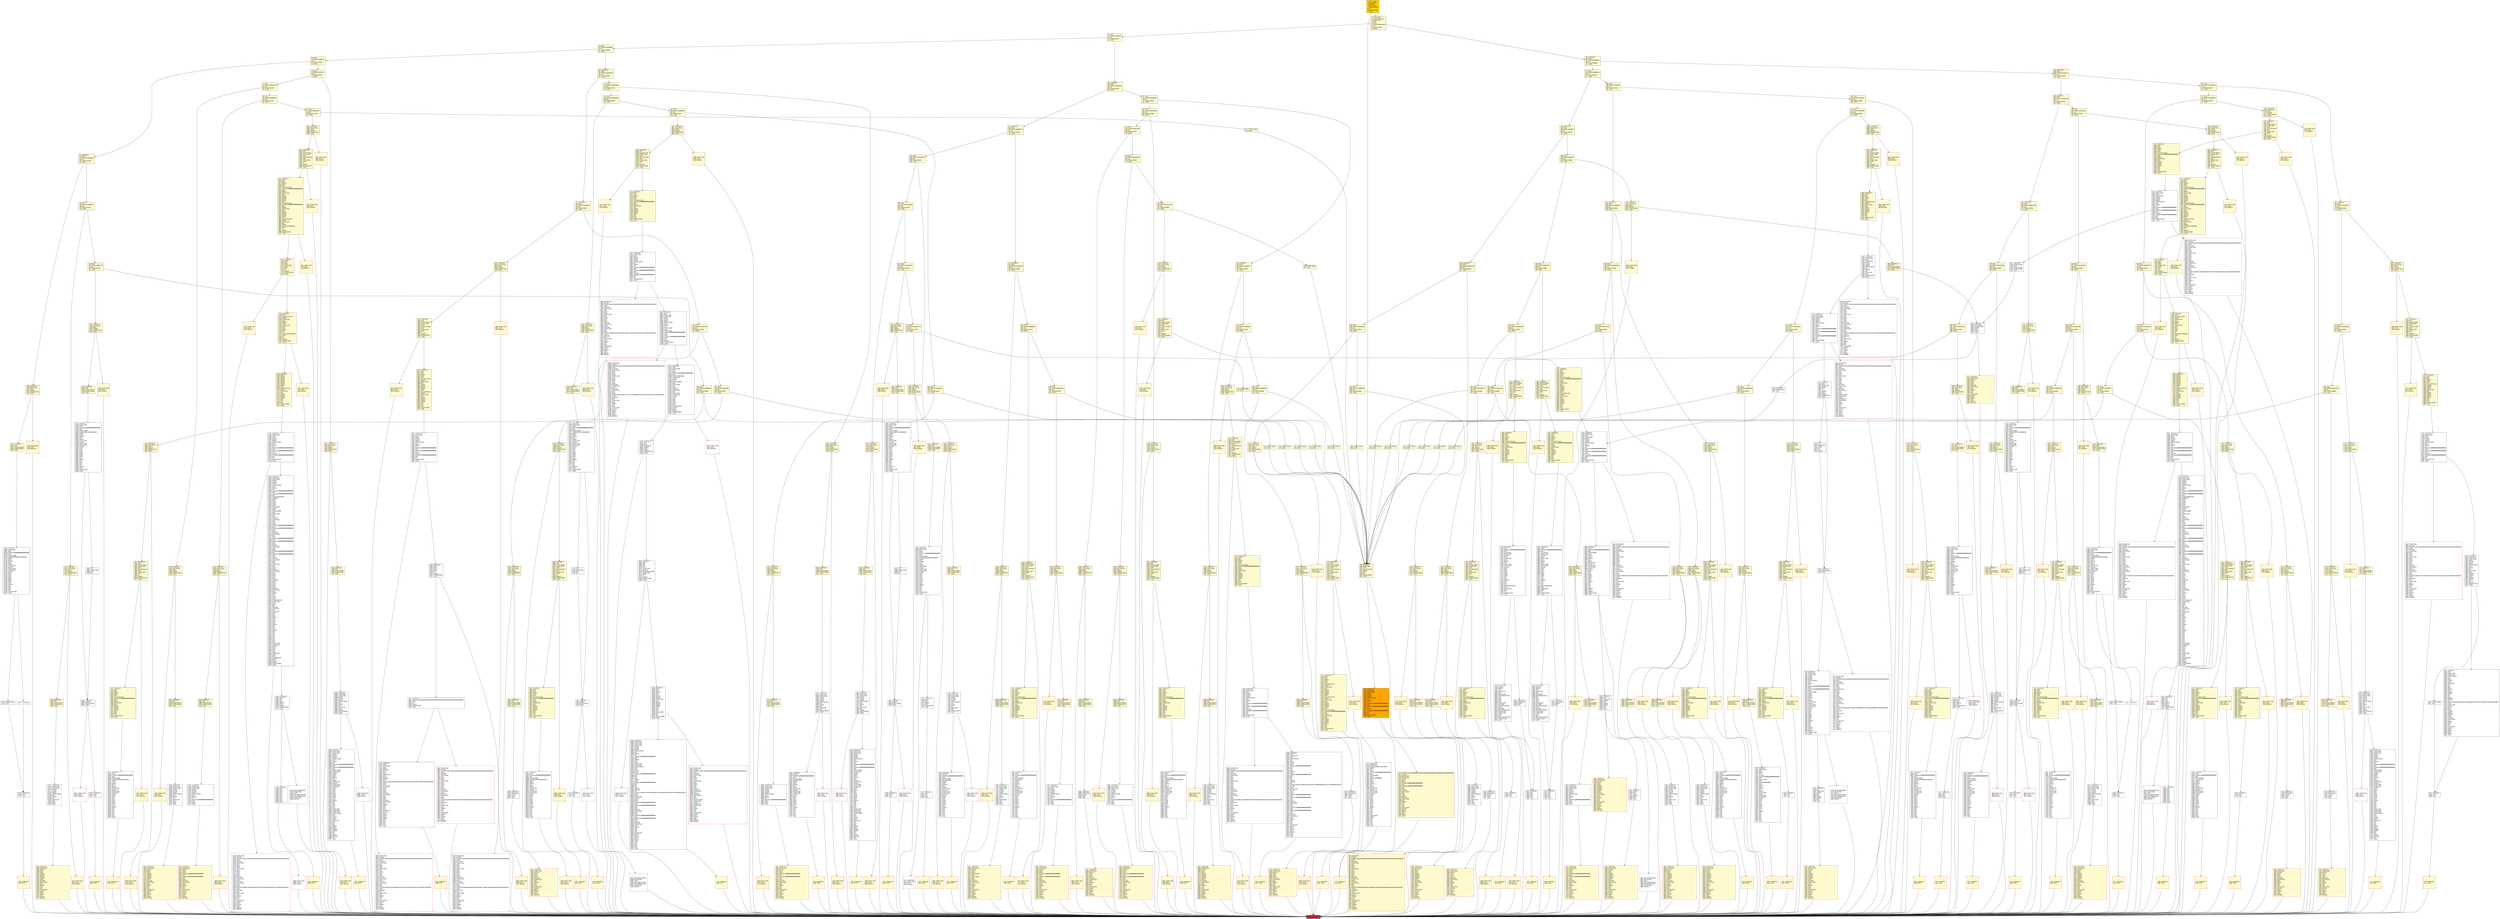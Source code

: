 digraph G {
bgcolor=transparent rankdir=UD;
node [shape=box style=filled color=black fillcolor=white fontname=arial fontcolor=black];
6417 [label="6417: JUMPDEST\l6418: PUSH2 0x1922\l6421: DUP3\l6422: PUSH2 0x191d\l6425: PUSH2 0x19db\l6428: JUMP\l" ];
412 [label="412: DUP1\l413: PUSH4 0x9e5d7729\l418: EQ\l419: PUSH2 0x0cf9\l422: JUMPI\l" fillcolor=lemonchiffon ];
6447 [label="6447: JUMPDEST\l6448: POP\l6449: JUMP\l" ];
1847 [label="1847: JUMPDEST\l1848: PUSH1 0x40\l1850: MLOAD\l1851: DUP1\l1852: DUP3\l1853: ISZERO\l1854: ISZERO\l1855: ISZERO\l1856: ISZERO\l1857: DUP2\l1858: MSTORE\l1859: PUSH1 0x20\l1861: ADD\l1862: SWAP2\l1863: POP\l1864: POP\l1865: PUSH1 0x40\l1867: MLOAD\l1868: DUP1\l1869: SWAP2\l1870: SUB\l1871: SWAP1\l1872: RETURN\l" fillcolor=lemonchiffon shape=Msquare color=crimson ];
815 [label="815: DUP1\l816: PUSH4 0x1952e39c\l821: EQ\l822: PUSH2 0x0502\l825: JUMPI\l" fillcolor=lemonchiffon ];
8084 [label="8084: JUMPDEST\l8085: ISZERO\l8086: PUSH2 0x1f9e\l8089: JUMPI\l" ];
641 [label="641: DUP1\l642: PUSH4 0x5729ff74\l647: EQ\l648: PUSH2 0x0983\l651: JUMPI\l" fillcolor=lemonchiffon ];
2433 [label="2433: JUMPDEST\l2434: STOP\l" fillcolor=lemonchiffon shape=Msquare color=crimson ];
4080 [label="4080: JUMPDEST\l4081: CALLVALUE\l4082: DUP1\l4083: ISZERO\l4084: PUSH2 0x0ffc\l4087: JUMPI\l" fillcolor=lemonchiffon ];
3493 [label="3493: JUMPDEST\l3494: PUSH1 0x40\l3496: MLOAD\l3497: DUP1\l3498: DUP3\l3499: DUP2\l3500: MSTORE\l3501: PUSH1 0x20\l3503: ADD\l3504: SWAP2\l3505: POP\l3506: POP\l3507: PUSH1 0x40\l3509: MLOAD\l3510: DUP1\l3511: SWAP2\l3512: SUB\l3513: SWAP1\l3514: RETURN\l" fillcolor=lemonchiffon shape=Msquare color=crimson ];
3470 [label="3470: JUMPDEST\l3471: STOP\l" fillcolor=lemonchiffon shape=Msquare color=crimson ];
4875 [label="4875: JUMPDEST\l4876: PUSH1 0x00\l4878: PUSH1 0x14\l4880: SWAP1\l4881: SLOAD\l4882: SWAP1\l4883: PUSH2 0x0100\l4886: EXP\l4887: SWAP1\l4888: DIV\l4889: PUSH1 0xff\l4891: AND\l4892: PUSH2 0x1324\l4895: JUMPI\l" ];
694 [label="694: JUMPDEST\l695: DUP1\l696: PUSH4 0x2750fc78\l701: GT\l702: PUSH2 0x0323\l705: JUMPI\l" fillcolor=lemonchiffon ];
4173 [label="4173: JUMPDEST\l4174: POP\l4175: PUSH2 0x1056\l4178: PUSH2 0x29a0\l4181: JUMP\l" fillcolor=lemonchiffon ];
2299 [label="2299: JUMPDEST\l2300: PUSH2 0x093d\l2303: PUSH1 0x04\l2305: DUP1\l2306: CALLDATASIZE\l2307: SUB\l2308: PUSH1 0x20\l2310: DUP2\l2311: LT\l2312: ISZERO\l2313: PUSH2 0x0911\l2316: JUMPI\l" fillcolor=lemonchiffon ];
1213 [label="1213: JUMPDEST\l1214: CALLVALUE\l1215: DUP1\l1216: ISZERO\l1217: PUSH2 0x04c9\l1220: JUMPI\l" fillcolor=lemonchiffon ];
1924 [label="1924: PUSH1 0x00\l1926: DUP1\l1927: REVERT\l" fillcolor=lemonchiffon shape=Msquare color=crimson ];
9796 [label="9796: JUMPDEST\l9797: PUSH1 0x00\l9799: DUP1\l9800: SWAP1\l9801: SLOAD\l9802: SWAP1\l9803: PUSH2 0x0100\l9806: EXP\l9807: SWAP1\l9808: DIV\l9809: PUSH20 0xffffffffffffffffffffffffffffffffffffffff\l9830: AND\l9831: PUSH20 0xffffffffffffffffffffffffffffffffffffffff\l9852: AND\l9853: CALLER\l9854: PUSH20 0xffffffffffffffffffffffffffffffffffffffff\l9875: AND\l9876: EQ\l9877: PUSH2 0x2706\l9880: JUMPI\l" ];
7890 [label="7890: JUMPDEST\l7891: PUSH1 0x07\l7893: PUSH1 0x01\l7895: SWAP1\l7896: SLOAD\l7897: SWAP1\l7898: PUSH2 0x0100\l7901: EXP\l7902: SWAP1\l7903: DIV\l7904: PUSH20 0xffffffffffffffffffffffffffffffffffffffff\l7925: AND\l7926: PUSH20 0xffffffffffffffffffffffffffffffffffffffff\l7947: AND\l7948: PUSH2 0x08fc\l7951: PUSH1 0x08\l7953: SLOAD\l7954: SWAP1\l7955: DUP2\l7956: ISZERO\l7957: MUL\l7958: SWAP1\l7959: PUSH1 0x40\l7961: MLOAD\l7962: PUSH1 0x00\l7964: PUSH1 0x40\l7966: MLOAD\l7967: DUP1\l7968: DUP4\l7969: SUB\l7970: DUP2\l7971: DUP6\l7972: DUP9\l7973: DUP9\l7974: CALL\l7975: SWAP4\l7976: POP\l7977: POP\l7978: POP\l7979: POP\l7980: POP\l7981: PUSH1 0x01\l7983: PUSH1 0x07\l7985: PUSH1 0x00\l7987: PUSH2 0x0100\l7990: EXP\l7991: DUP2\l7992: SLOAD\l7993: DUP2\l7994: PUSH1 0xff\l7996: MUL\l7997: NOT\l7998: AND\l7999: SWAP1\l8000: DUP4\l8001: ISZERO\l8002: ISZERO\l8003: MUL\l8004: OR\l8005: SWAP1\l8006: SSTORE\l8007: POP\l8008: JUMP\l" ];
2778 [label="2778: JUMPDEST\l2779: CALLVALUE\l2780: DUP1\l2781: ISZERO\l2782: PUSH2 0x0ae6\l2785: JUMPI\l" fillcolor=lemonchiffon ];
2950 [label="2950: PUSH1 0x00\l2952: DUP1\l2953: REVERT\l" fillcolor=lemonchiffon shape=Msquare color=crimson ];
6826 [label="6826: JUMPDEST\l6827: PUSH1 0x60\l6829: SWAP2\l6830: POP\l" ];
9778 [label="9778: POP\l9779: PUSH1 0x01\l9781: DUP1\l9782: EQ\l" ];
10763 [label="10763: PUSH2 0x2a10\l10766: JUMP\l" ];
3984 [label="3984: PUSH1 0x00\l3986: DUP1\l3987: REVERT\l" fillcolor=lemonchiffon shape=Msquare color=crimson ];
4759 [label="4759: JUMPDEST\l4760: SWAP1\l4761: SWAP2\l4762: SWAP3\l4763: SWAP4\l4764: SWAP2\l4765: SWAP3\l4766: SWAP4\l4767: SWAP1\l4768: DUP1\l4769: CALLDATALOAD\l4770: SWAP1\l4771: PUSH1 0x20\l4773: ADD\l4774: SWAP1\l4775: SWAP3\l4776: SWAP2\l4777: SWAP1\l4778: POP\l4779: POP\l4780: POP\l4781: PUSH2 0x2b89\l4784: JUMP\l" fillcolor=lemonchiffon ];
2077 [label="2077: JUMPDEST\l2078: POP\l2079: PUSH2 0x0826\l2082: PUSH2 0x196b\l2085: JUMP\l" fillcolor=lemonchiffon ];
6619 [label="6619: JUMPDEST\l6620: PUSH1 0x00\l6622: SELFBALANCE\l6623: SWAP1\l6624: POP\l6625: SWAP1\l6626: JUMP\l" ];
3344 [label="3344: JUMPDEST\l3345: CALLVALUE\l3346: DUP1\l3347: ISZERO\l3348: PUSH2 0x0d1c\l3351: JUMPI\l" fillcolor=lemonchiffon ];
1947 [label="1947: PUSH1 0x00\l1949: DUP1\l1950: REVERT\l" fillcolor=lemonchiffon shape=Msquare color=crimson ];
4115 [label="4115: JUMPDEST\l4116: DUP2\l4117: ADD\l4118: SWAP1\l4119: DUP1\l4120: DUP1\l4121: CALLDATALOAD\l4122: PUSH20 0xffffffffffffffffffffffffffffffffffffffff\l4143: AND\l4144: SWAP1\l4145: PUSH1 0x20\l4147: ADD\l4148: SWAP1\l4149: SWAP3\l4150: SWAP2\l4151: SWAP1\l4152: POP\l4153: POP\l4154: POP\l4155: PUSH2 0x2644\l4158: JUMP\l" fillcolor=lemonchiffon ];
11230 [label="11230: PUSH1 0x40\l11232: MLOAD\l11233: PUSH32 0x08c379a000000000000000000000000000000000000000000000000000000000\l11266: DUP2\l11267: MSTORE\l11268: PUSH1 0x04\l11270: ADD\l11271: DUP1\l11272: DUP1\l11273: PUSH1 0x20\l11275: ADD\l11276: DUP3\l11277: DUP2\l11278: SUB\l11279: DUP3\l11280: MSTORE\l11281: PUSH1 0x1c\l11283: DUP2\l11284: MSTORE\l11285: PUSH1 0x20\l11287: ADD\l11288: DUP1\l11289: PUSH32 0x6f6e6c7920746865206f776e65722063616e2063616c6c207468697300000000\l11322: DUP2\l11323: MSTORE\l11324: POP\l11325: PUSH1 0x20\l11327: ADD\l11328: SWAP2\l11329: POP\l11330: POP\l11331: PUSH1 0x40\l11333: MLOAD\l11334: DUP1\l11335: SWAP2\l11336: SUB\l11337: SWAP1\l11338: REVERT\l" shape=Msquare color=crimson ];
8090 [label="8090: PUSH1 0x00\l8092: DUP1\l8093: REVERT\l" shape=Msquare color=crimson ];
2973 [label="2973: PUSH1 0x00\l2975: DUP1\l2976: REVERT\l" fillcolor=lemonchiffon shape=Msquare color=crimson ];
9562 [label="9562: JUMPDEST\l9563: DUP1\l9564: PUSH20 0xffffffffffffffffffffffffffffffffffffffff\l9585: AND\l9586: PUSH2 0x08fc\l9589: PUSH8 0x4563918244f40000\l9598: SWAP1\l9599: DUP2\l9600: ISZERO\l9601: MUL\l9602: SWAP1\l9603: PUSH1 0x40\l9605: MLOAD\l9606: PUSH1 0x00\l9608: PUSH1 0x40\l9610: MLOAD\l9611: DUP1\l9612: DUP4\l9613: SUB\l9614: DUP2\l9615: DUP6\l9616: DUP9\l9617: DUP9\l9618: CALL\l9619: SWAP4\l9620: POP\l9621: POP\l9622: POP\l9623: POP\l9624: POP\l9625: POP\l9626: JUMP\l" ];
5981 [label="5981: JUMPDEST\l5982: DUP1\l5983: PUSH1 0x00\l5985: PUSH1 0x16\l5987: PUSH2 0x0100\l5990: EXP\l5991: DUP2\l5992: SLOAD\l5993: DUP2\l5994: PUSH1 0xff\l5996: MUL\l5997: NOT\l5998: AND\l5999: SWAP1\l6000: DUP4\l6001: ISZERO\l6002: ISZERO\l6003: MUL\l6004: OR\l6005: SWAP1\l6006: SSTORE\l6007: POP\l6008: PUSH32 0x93eaa614ad05cba2561ada88d825206f767e87209f81f491c9b6091abeb5f857\l6041: DUP2\l6042: PUSH1 0x40\l6044: MLOAD\l6045: DUP1\l6046: DUP3\l6047: ISZERO\l6048: ISZERO\l6049: ISZERO\l6050: ISZERO\l6051: DUP2\l6052: MSTORE\l6053: PUSH1 0x20\l6055: ADD\l6056: SWAP2\l6057: POP\l6058: POP\l6059: PUSH1 0x40\l6061: MLOAD\l6062: DUP1\l6063: SWAP2\l6064: SUB\l6065: SWAP1\l6066: LOG1\l" ];
4065 [label="4065: PUSH1 0x00\l4067: DUP1\l4068: REVERT\l" fillcolor=lemonchiffon shape=Msquare color=crimson ];
837 [label="837: DUP1\l838: PUSH4 0x22f3e2d4\l843: EQ\l844: PUSH2 0x05e9\l847: JUMPI\l" fillcolor=lemonchiffon ];
8689 [label="8689: JUMPDEST\l8690: PUSH1 0x0a\l8692: SLOAD\l8693: DUP2\l8694: JUMP\l" ];
1488 [label="1488: JUMPDEST\l1489: STOP\l" fillcolor=lemonchiffon shape=Msquare color=crimson ];
2447 [label="2447: JUMPDEST\l2448: POP\l2449: PUSH2 0x09d2\l2452: PUSH1 0x04\l2454: DUP1\l2455: CALLDATASIZE\l2456: SUB\l2457: PUSH1 0x20\l2459: DUP2\l2460: LT\l2461: ISZERO\l2462: PUSH2 0x09a6\l2465: JUMPI\l" fillcolor=lemonchiffon ];
1768 [label="1768: JUMPDEST\l1769: CALLVALUE\l1770: DUP1\l1771: ISZERO\l1772: PUSH2 0x06f4\l1775: JUMPI\l" fillcolor=lemonchiffon ];
2514 [label="2514: JUMPDEST\l2515: STOP\l" fillcolor=lemonchiffon shape=Msquare color=crimson ];
596 [label="596: JUMPDEST\l597: DUP1\l598: PUSH4 0x46fcff4c\l603: GT\l604: PUSH2 0x0290\l607: JUMPI\l" fillcolor=lemonchiffon ];
4787 [label="4787: JUMPDEST\l4788: PUSH1 0x00\l4790: DUP1\l4791: PUSH20 0xffffffffffffffffffffffffffffffffffffffff\l4812: AND\l4813: PUSH2 0x08fc\l4816: PUSH8 0x8ac7230489e80000\l4825: SWAP1\l4826: DUP2\l4827: ISZERO\l4828: MUL\l4829: SWAP1\l4830: PUSH1 0x40\l4832: MLOAD\l4833: PUSH1 0x00\l4835: PUSH1 0x40\l4837: MLOAD\l4838: DUP1\l4839: DUP4\l4840: SUB\l4841: DUP2\l4842: DUP6\l4843: DUP9\l4844: DUP9\l4845: CALL\l4846: SWAP4\l4847: POP\l4848: POP\l4849: POP\l4850: POP\l4851: ISZERO\l4852: DUP1\l4853: PUSH2 0x12fe\l4856: JUMPI\l" ];
3054 [label="3054: PUSH1 0x00\l3056: DUP1\l3057: REVERT\l" fillcolor=lemonchiffon shape=Msquare color=crimson ];
107 [label="107: PUSH2 0x0381\l110: JUMP\l" fillcolor=lemonchiffon ];
3119 [label="3119: JUMPDEST\l3120: DUP2\l3121: ADD\l3122: SWAP1\l3123: DUP1\l3124: DUP1\l3125: CALLDATALOAD\l3126: PUSH20 0xffffffffffffffffffffffffffffffffffffffff\l3147: AND\l3148: SWAP1\l3149: PUSH1 0x20\l3151: ADD\l3152: SWAP1\l3153: SWAP3\l3154: SWAP2\l3155: SWAP1\l3156: POP\l3157: POP\l3158: POP\l3159: PUSH2 0x1e09\l3162: JUMP\l" fillcolor=lemonchiffon ];
619 [label="619: DUP1\l620: PUSH4 0x550c16d4\l625: EQ\l626: PUSH2 0x08fb\l629: JUMPI\l" fillcolor=lemonchiffon ];
1248 [label="1248: JUMPDEST\l1249: POP\l1250: PUSH2 0x04e9\l1253: PUSH2 0x130b\l1256: JUMP\l" fillcolor=lemonchiffon ];
2916 [label="2916: JUMPDEST\l2917: PUSH1 0x40\l2919: MLOAD\l2920: DUP1\l2921: DUP3\l2922: ISZERO\l2923: ISZERO\l2924: ISZERO\l2925: ISZERO\l2926: DUP2\l2927: MSTORE\l2928: PUSH1 0x20\l2930: ADD\l2931: SWAP2\l2932: POP\l2933: POP\l2934: PUSH1 0x40\l2936: MLOAD\l2937: DUP1\l2938: SWAP2\l2939: SUB\l2940: SWAP1\l2941: RETURN\l" fillcolor=lemonchiffon shape=Msquare color=crimson ];
4088 [label="4088: PUSH1 0x00\l4090: DUP1\l4091: REVERT\l" fillcolor=lemonchiffon shape=Msquare color=crimson ];
145 [label="145: DUP1\l146: PUSH4 0xf0808d1e\l151: EQ\l152: PUSH2 0x10f5\l155: JUMPI\l" fillcolor=lemonchiffon ];
96 [label="96: DUP1\l97: PUSH4 0xfdc5d522\l102: EQ\l103: PUSH2 0x11e3\l106: JUMPI\l" fillcolor=lemonchiffon ];
1653 [label="1653: JUMPDEST\l1654: POP\l1655: PUSH2 0x06a4\l1658: PUSH1 0x04\l1660: DUP1\l1661: CALLDATASIZE\l1662: SUB\l1663: PUSH1 0x20\l1665: DUP2\l1666: LT\l1667: ISZERO\l1668: PUSH2 0x068c\l1671: JUMPI\l" fillcolor=lemonchiffon ];
4271 [label="4271: JUMPDEST\l4272: CALLVALUE\l4273: DUP1\l4274: ISZERO\l4275: PUSH2 0x10bb\l4278: JUMPI\l" fillcolor=lemonchiffon ];
3177 [label="3177: JUMPDEST\l3178: POP\l3179: PUSH2 0x0c72\l3182: PUSH2 0x1e42\l3185: JUMP\l" fillcolor=lemonchiffon ];
1104 [label="1104: PUSH32 0x5741979df5f3e491501da74d3b0a83dd2496ab1f34929865b3e190a8ad75859a\l1137: CALLER\l1138: CALLVALUE\l1139: PUSH1 0x40\l1141: MLOAD\l1142: DUP1\l1143: DUP4\l1144: PUSH20 0xffffffffffffffffffffffffffffffffffffffff\l1165: AND\l1166: PUSH20 0xffffffffffffffffffffffffffffffffffffffff\l1187: AND\l1188: DUP2\l1189: MSTORE\l1190: PUSH1 0x20\l1192: ADD\l1193: DUP3\l1194: DUP2\l1195: MSTORE\l1196: PUSH1 0x20\l1198: ADD\l1199: SWAP3\l1200: POP\l1201: POP\l1202: POP\l1203: PUSH1 0x40\l1205: MLOAD\l1206: DUP1\l1207: SWAP2\l1208: SUB\l1209: SWAP1\l1210: LOG1\l" fillcolor=lemonchiffon ];
9095 [label="9095: PUSH1 0x40\l9097: MLOAD\l9098: PUSH32 0x08c379a000000000000000000000000000000000000000000000000000000000\l9131: DUP2\l9132: MSTORE\l9133: PUSH1 0x04\l9135: ADD\l9136: DUP1\l9137: DUP1\l9138: PUSH1 0x20\l9140: ADD\l9141: DUP3\l9142: DUP2\l9143: SUB\l9144: DUP3\l9145: MSTORE\l9146: PUSH1 0x1c\l9148: DUP2\l9149: MSTORE\l9150: PUSH1 0x20\l9152: ADD\l9153: DUP1\l9154: PUSH32 0x6f6e6c7920746865206f776e65722063616e2063616c6c207468697300000000\l9187: DUP2\l9188: MSTORE\l9189: POP\l9190: PUSH1 0x20\l9192: ADD\l9193: SWAP2\l9194: POP\l9195: POP\l9196: PUSH1 0x40\l9198: MLOAD\l9199: DUP1\l9200: SWAP2\l9201: SUB\l9202: SWAP1\l9203: REVERT\l" shape=Msquare color=crimson ];
10171 [label="10171: JUMPDEST\l10172: DUP1\l10173: PUSH2 0xffff\l10176: AND\l10177: DUP3\l10178: PUSH20 0xffffffffffffffffffffffffffffffffffffffff\l10199: AND\l10200: PUSH4 0x8815eb39\l10205: PUSH1 0x40\l10207: MLOAD\l10208: DUP2\l10209: PUSH4 0xffffffff\l10214: AND\l10215: PUSH1 0xe0\l10217: SHL\l10218: DUP2\l10219: MSTORE\l10220: PUSH1 0x04\l10222: ADD\l10223: PUSH1 0x20\l10225: PUSH1 0x40\l10227: MLOAD\l10228: DUP1\l10229: DUP4\l10230: SUB\l10231: DUP2\l10232: DUP7\l10233: DUP1\l10234: EXTCODESIZE\l10235: ISZERO\l10236: DUP1\l10237: ISZERO\l10238: PUSH2 0x2806\l10241: JUMPI\l" ];
6450 [label="6450: JUMPDEST\l6451: DUP1\l6452: PUSH20 0xffffffffffffffffffffffffffffffffffffffff\l6473: AND\l6474: PUSH2 0x08fc\l6477: CALLVALUE\l6478: SWAP1\l6479: DUP2\l6480: ISZERO\l6481: MUL\l6482: SWAP1\l6483: PUSH1 0x40\l6485: MLOAD\l6486: PUSH1 0x00\l6488: PUSH1 0x40\l6490: MLOAD\l6491: DUP1\l6492: DUP4\l6493: SUB\l6494: DUP2\l6495: DUP6\l6496: DUP9\l6497: DUP9\l6498: CALL\l6499: SWAP4\l6500: POP\l6501: POP\l6502: POP\l6503: POP\l6504: POP\l6505: POP\l6506: JUMP\l" ];
4042 [label="4042: PUSH1 0x00\l4044: DUP1\l4045: REVERT\l" fillcolor=lemonchiffon shape=Msquare color=crimson ];
6092 [label="6092: PUSH1 0x00\l6094: DUP1\l6095: REVERT\l" shape=Msquare color=crimson ];
2435 [label="2435: JUMPDEST\l2436: CALLVALUE\l2437: DUP1\l2438: ISZERO\l2439: PUSH2 0x098f\l2442: JUMPI\l" fillcolor=lemonchiffon ];
6070 [label="6070: JUMPDEST\l6071: PUSH1 0x09\l6073: PUSH1 0x00\l6075: SWAP1\l6076: SLOAD\l6077: SWAP1\l6078: PUSH2 0x0100\l6081: EXP\l6082: SWAP1\l6083: DIV\l6084: PUSH1 0xff\l6086: AND\l6087: ISZERO\l6088: PUSH2 0x17d0\l6091: JUMPI\l" ];
803 [label="803: JUMPDEST\l804: DUP1\l805: PUSH4 0x1952e39c\l810: GT\l811: PUSH2 0x035f\l814: JUMPI\l" fillcolor=lemonchiffon ];
1511 [label="1511: JUMPDEST\l1512: STOP\l" fillcolor=lemonchiffon shape=Msquare color=crimson ];
10860 [label="10860: POP\l10861: PUSH1 0x01\l10863: DUP1\l10864: EQ\l" ];
3031 [label="3031: PUSH1 0x00\l3033: DUP1\l3034: REVERT\l" fillcolor=lemonchiffon shape=Msquare color=crimson ];
9708 [label="9708: JUMPDEST\l9709: PUSH1 0x00\l9711: DUP1\l9712: PUSH20 0xffffffffffffffffffffffffffffffffffffffff\l9733: AND\l9734: PUSH2 0x08fc\l9737: PUSH8 0x8ac7230489e80000\l9746: SWAP1\l9747: DUP2\l9748: ISZERO\l9749: MUL\l9750: SWAP1\l9751: PUSH1 0x40\l9753: MLOAD\l9754: PUSH1 0x00\l9756: PUSH1 0x40\l9758: MLOAD\l9759: DUP1\l9760: DUP4\l9761: SUB\l9762: DUP2\l9763: DUP6\l9764: DUP9\l9765: DUP9\l9766: CALL\l9767: SWAP4\l9768: POP\l9769: POP\l9770: POP\l9771: POP\l9772: ISZERO\l9773: DUP1\l9774: PUSH2 0x2637\l9777: JUMPI\l" ];
1018 [label="1018: JUMPDEST\l1019: PUSH1 0x01\l1021: PUSH1 0x00\l1023: SWAP1\l1024: SLOAD\l1025: SWAP1\l1026: PUSH2 0x0100\l1029: EXP\l1030: SWAP1\l1031: DIV\l1032: PUSH20 0xffffffffffffffffffffffffffffffffffffffff\l1053: AND\l1054: PUSH20 0xffffffffffffffffffffffffffffffffffffffff\l1075: AND\l1076: CALLER\l1077: PUSH20 0xffffffffffffffffffffffffffffffffffffffff\l1098: AND\l1099: EQ\l1100: PUSH2 0x04bb\l1103: JUMPI\l" fillcolor=orange ];
3252 [label="3252: JUMPDEST\l3253: CALLVALUE\l3254: DUP1\l3255: ISZERO\l3256: PUSH2 0x0cc0\l3259: JUMPI\l" fillcolor=lemonchiffon ];
2015 [label="2015: PUSH1 0x00\l2017: DUP1\l2018: REVERT\l" fillcolor=lemonchiffon shape=Msquare color=crimson ];
3872 [label="3872: PUSH1 0x00\l3874: DUP1\l3875: REVERT\l" fillcolor=lemonchiffon shape=Msquare color=crimson ];
4896 [label="4896: PUSH1 0x00\l4898: DUP1\l4899: REVERT\l" shape=Msquare color=crimson ];
6429 [label="6429: JUMPDEST\l6430: PUSH2 0x221d\l6433: JUMP\l" ];
1560 [label="1560: JUMPDEST\l1561: CALLVALUE\l1562: DUP1\l1563: ISZERO\l1564: PUSH2 0x0624\l1567: JUMPI\l" fillcolor=lemonchiffon ];
5045 [label="5045: JUMPDEST\l5046: PUSH1 0x00\l5048: DUP1\l5049: SWAP1\l5050: SLOAD\l5051: SWAP1\l5052: PUSH2 0x0100\l5055: EXP\l5056: SWAP1\l5057: DIV\l5058: PUSH20 0xffffffffffffffffffffffffffffffffffffffff\l5079: AND\l5080: PUSH20 0xffffffffffffffffffffffffffffffffffffffff\l5101: AND\l5102: CALLER\l5103: PUSH20 0xffffffffffffffffffffffffffffffffffffffff\l5124: AND\l5125: EQ\l5126: PUSH2 0x1477\l5129: JUMPI\l" ];
3298 [label="3298: JUMPDEST\l3299: CALLVALUE\l3300: DUP1\l3301: ISZERO\l3302: PUSH2 0x0cee\l3305: JUMPI\l" fillcolor=lemonchiffon ];
7370 [label="7370: PUSH1 0x40\l7372: MLOAD\l7373: PUSH32 0x08c379a000000000000000000000000000000000000000000000000000000000\l7406: DUP2\l7407: MSTORE\l7408: PUSH1 0x04\l7410: ADD\l7411: DUP1\l7412: DUP1\l7413: PUSH1 0x20\l7415: ADD\l7416: DUP3\l7417: DUP2\l7418: SUB\l7419: DUP3\l7420: MSTORE\l7421: PUSH1 0x1a\l7423: DUP2\l7424: MSTORE\l7425: PUSH1 0x20\l7427: ADD\l7428: DUP1\l7429: PUSH32 0x616d6f756e74206f7574736964652073776170206c696d697473000000000000\l7462: DUP2\l7463: MSTORE\l7464: POP\l7465: PUSH1 0x20\l7467: ADD\l7468: SWAP2\l7469: POP\l7470: POP\l7471: PUSH1 0x40\l7473: MLOAD\l7474: DUP1\l7475: SWAP2\l7476: SUB\l7477: SWAP1\l7478: REVERT\l" shape=Msquare color=crimson ];
2256 [label="2256: JUMPDEST\l2257: CALLVALUE\l2258: DUP1\l2259: ISZERO\l2260: PUSH2 0x08dc\l2263: JUMPI\l" fillcolor=lemonchiffon ];
7594 [label="7594: JUMPDEST\l7595: POP\l7596: JUMP\l" ];
2867 [label="2867: PUSH1 0x00\l2869: DUP1\l2870: REVERT\l" fillcolor=lemonchiffon shape=Msquare color=crimson ];
1280 [label="1280: JUMPDEST\l1281: STOP\l" fillcolor=lemonchiffon shape=Msquare color=crimson ];
2703 [label="2703: JUMPDEST\l2704: POP\l2705: PUSH2 0x0a98\l2708: PUSH2 0x1b1f\l2711: JUMP\l" fillcolor=lemonchiffon ];
10865 [label="10865: JUMPDEST\l10866: ISZERO\l10867: PUSH2 0x2a7b\l10870: JUMPI\l" ];
2644 [label="2644: JUMPDEST\l2645: CALLVALUE\l2646: DUP1\l2647: ISZERO\l2648: PUSH2 0x0a60\l2651: JUMPI\l" fillcolor=lemonchiffon ];
3342 [label="3342: JUMPDEST\l3343: STOP\l" fillcolor=lemonchiffon shape=Msquare color=crimson ];
499 [label="499: DUP1\l500: PUSH4 0x7bf98cbf\l505: EQ\l506: PUSH2 0x0ada\l509: JUMPI\l" fillcolor=lemonchiffon ];
5663 [label="5663: PUSH2 0x1624\l5666: JUMP\l" ];
270 [label="270: DUP1\l271: PUSH4 0xacd2552d\l276: GT\l277: PUSH2 0x0149\l280: JUMPI\l" fillcolor=lemonchiffon ];
4868 [label="4868: PUSH1 0x00\l4870: DUP1\l4871: REVERT\l" shape=Msquare color=crimson ];
156 [label="156: PUSH2 0x0381\l159: JUMP\l" fillcolor=lemonchiffon ];
1799 [label="1799: PUSH1 0x00\l1801: DUP1\l1802: REVERT\l" fillcolor=lemonchiffon shape=Msquare color=crimson ];
3849 [label="3849: PUSH1 0x00\l3851: DUP1\l3852: REVERT\l" fillcolor=lemonchiffon shape=Msquare color=crimson ];
1462 [label="1462: JUMPDEST\l1463: SWAP1\l1464: SWAP2\l1465: SWAP3\l1466: SWAP4\l1467: SWAP2\l1468: SWAP3\l1469: SWAP4\l1470: SWAP1\l1471: DUP1\l1472: CALLDATALOAD\l1473: SWAP1\l1474: PUSH1 0x20\l1476: ADD\l1477: SWAP1\l1478: SWAP3\l1479: SWAP2\l1480: SWAP1\l1481: POP\l1482: POP\l1483: POP\l1484: PUSH2 0x13b5\l1487: JUMP\l" fillcolor=lemonchiffon ];
2365 [label="2365: JUMPDEST\l2366: STOP\l" fillcolor=lemonchiffon shape=Msquare color=crimson ];
1997 [label="1997: JUMPDEST\l1998: PUSH2 0x080f\l2001: PUSH1 0x04\l2003: DUP1\l2004: CALLDATASIZE\l2005: SUB\l2006: PUSH1 0x20\l2008: DUP2\l2009: LT\l2010: ISZERO\l2011: PUSH2 0x07e3\l2014: JUMPI\l" fillcolor=lemonchiffon ];
3067 [label="3067: JUMPDEST\l3068: PUSH1 0x40\l3070: MLOAD\l3071: DUP1\l3072: DUP3\l3073: PUSH2 0xffff\l3076: AND\l3077: PUSH2 0xffff\l3080: AND\l3081: DUP2\l3082: MSTORE\l3083: PUSH1 0x20\l3085: ADD\l3086: SWAP2\l3087: POP\l3088: POP\l3089: PUSH1 0x40\l3091: MLOAD\l3092: DUP1\l3093: SWAP2\l3094: SUB\l3095: SWAP1\l3096: RETURN\l" fillcolor=lemonchiffon shape=Msquare color=crimson ];
10266 [label="10266: JUMPDEST\l10267: POP\l10268: POP\l10269: POP\l10270: POP\l10271: PUSH1 0x40\l10273: MLOAD\l10274: RETURNDATASIZE\l10275: PUSH1 0x20\l10277: DUP2\l10278: LT\l10279: ISZERO\l10280: PUSH2 0x2830\l10283: JUMPI\l" ];
3841 [label="3841: JUMPDEST\l3842: CALLVALUE\l3843: DUP1\l3844: ISZERO\l3845: PUSH2 0x0f0d\l3848: JUMPI\l" fillcolor=lemonchiffon ];
243 [label="243: DUP1\l244: PUSH4 0xcf43199b\l249: EQ\l250: PUSH2 0x0f71\l253: JUMPI\l" fillcolor=lemonchiffon ];
863 [label="863: JUMPDEST\l864: DUP1\l865: PUSH4 0x06a3a385\l870: EQ\l871: PUSH2 0x04bd\l874: JUMPI\l" fillcolor=lemonchiffon ];
1525 [label="1525: JUMPDEST\l1526: POP\l1527: PUSH2 0x05fe\l1530: PUSH2 0x1627\l1533: JUMP\l" fillcolor=lemonchiffon ];
2977 [label="2977: JUMPDEST\l2978: DUP2\l2979: ADD\l2980: SWAP1\l2981: DUP1\l2982: DUP1\l2983: CALLDATALOAD\l2984: PUSH20 0xffffffffffffffffffffffffffffffffffffffff\l3005: AND\l3006: SWAP1\l3007: PUSH1 0x20\l3009: ADD\l3010: SWAP1\l3011: SWAP3\l3012: SWAP2\l3013: SWAP1\l3014: POP\l3015: POP\l3016: POP\l3017: PUSH2 0x1daa\l3020: JUMP\l" fillcolor=lemonchiffon ];
510 [label="510: DUP1\l511: PUSH4 0x81fd3f0b\l516: EQ\l517: PUSH2 0x0b2b\l520: JUMPI\l" fillcolor=lemonchiffon ];
10767 [label="10767: JUMPDEST\l" ];
6721 [label="6721: JUMPDEST\l6722: PUSH1 0x60\l6724: SWAP2\l6725: POP\l" ];
254 [label="254: PUSH2 0x0381\l257: JUMP\l" fillcolor=lemonchiffon ];
3527 [label="3527: JUMPDEST\l3528: POP\l3529: PUSH2 0x0e0a\l3532: PUSH1 0x04\l3534: DUP1\l3535: CALLDATASIZE\l3536: SUB\l3537: PUSH1 0x20\l3539: DUP2\l3540: LT\l3541: ISZERO\l3542: PUSH2 0x0dde\l3545: JUMPI\l" fillcolor=lemonchiffon ];
5949 [label="5949: JUMPDEST\l5950: PUSH1 0x00\l5952: PUSH1 0x16\l5954: SWAP1\l5955: SLOAD\l5956: SWAP1\l5957: PUSH2 0x0100\l5960: EXP\l5961: SWAP1\l5962: DIV\l5963: PUSH1 0xff\l5965: AND\l5966: ISZERO\l5967: ISZERO\l5968: DUP2\l5969: ISZERO\l5970: ISZERO\l5971: EQ\l5972: ISZERO\l5973: PUSH2 0x175d\l5976: JUMPI\l" ];
3965 [label="3965: JUMPDEST\l3966: POP\l3967: PUSH2 0x0fc0\l3970: PUSH1 0x04\l3972: DUP1\l3973: CALLDATASIZE\l3974: SUB\l3975: PUSH1 0x20\l3977: DUP2\l3978: LT\l3979: ISZERO\l3980: PUSH2 0x0f94\l3983: JUMPI\l" fillcolor=lemonchiffon ];
750 [label="750: DUP1\l751: PUSH4 0x3e153b71\l756: EQ\l757: PUSH2 0x07cd\l760: JUMPI\l" fillcolor=lemonchiffon ];
4443 [label="4443: JUMPDEST\l4444: STOP\l" fillcolor=lemonchiffon shape=Msquare color=crimson ];
4420 [label="4420: JUMPDEST\l4421: STOP\l" fillcolor=lemonchiffon shape=Msquare color=crimson ];
547 [label="547: JUMPDEST\l548: DUP1\l549: PUSH4 0x58dbb19c\l554: EQ\l555: PUSH2 0x09d4\l558: JUMPI\l" fillcolor=lemonchiffon ];
6215 [label="6215: JUMPDEST\l6216: PUSH1 0x06\l6218: SLOAD\l6219: DUP2\l6220: JUMP\l" ];
3961 [label="3961: PUSH1 0x00\l3963: DUP1\l3964: REVERT\l" fillcolor=lemonchiffon shape=Msquare color=crimson ];
9473 [label="9473: JUMPDEST\l9474: DUP4\l9475: PUSH1 0x02\l9477: DUP2\l9478: SWAP1\l9479: SSTORE\l9480: POP\l9481: DUP3\l9482: PUSH1 0x03\l9484: DUP2\l9485: SWAP1\l9486: SSTORE\l9487: POP\l9488: PUSH32 0xab1a2e99a7a60d154f951a42eca140d755f93d41ccfca4b6f7d5e521b64bee86\l9521: DUP5\l9522: DUP5\l9523: PUSH1 0x40\l9525: MLOAD\l9526: DUP1\l9527: DUP4\l9528: DUP2\l9529: MSTORE\l9530: PUSH1 0x20\l9532: ADD\l9533: DUP3\l9534: DUP2\l9535: MSTORE\l9536: PUSH1 0x20\l9538: ADD\l9539: SWAP3\l9540: POP\l9541: POP\l9542: POP\l9543: PUSH1 0x40\l9545: MLOAD\l9546: DUP1\l9547: SWAP2\l9548: SUB\l9549: SWAP1\l9550: LOG1\l9551: POP\l9552: POP\l9553: POP\l9554: POP\l9555: JUMP\l" ];
1428 [label="1428: JUMPDEST\l1429: DUP1\l1430: CALLDATALOAD\l1431: SWAP1\l1432: PUSH1 0x20\l1434: ADD\l1435: SWAP2\l1436: DUP5\l1437: PUSH1 0x01\l1439: DUP4\l1440: MUL\l1441: DUP5\l1442: ADD\l1443: GT\l1444: PUSH5 0x0100000000\l1450: DUP4\l1451: GT\l1452: OR\l1453: ISZERO\l1454: PUSH2 0x05b6\l1457: JUMPI\l" fillcolor=lemonchiffon ];
194 [label="194: DUP1\l195: PUSH4 0xd950f365\l200: EQ\l201: PUSH2 0x0ff0\l204: JUMPI\l" fillcolor=lemonchiffon ];
4900 [label="4900: JUMPDEST\l4901: CALLER\l4902: PUSH20 0xffffffffffffffffffffffffffffffffffffffff\l4923: AND\l4924: PUSH2 0x08fc\l4927: SELFBALANCE\l4928: SWAP1\l4929: DUP2\l4930: ISZERO\l4931: MUL\l4932: SWAP1\l4933: PUSH1 0x40\l4935: MLOAD\l4936: PUSH1 0x00\l4938: PUSH1 0x40\l4940: MLOAD\l4941: DUP1\l4942: DUP4\l4943: SUB\l4944: DUP2\l4945: DUP6\l4946: DUP9\l4947: DUP9\l4948: CALL\l4949: SWAP4\l4950: POP\l4951: POP\l4952: POP\l4953: POP\l4954: POP\l4955: JUMP\l" ];
3321 [label="3321: JUMPDEST\l3322: CALLVALUE\l3323: DUP1\l3324: ISZERO\l3325: PUSH2 0x0d05\l3328: JUMPI\l" fillcolor=lemonchiffon ];
4857 [label="4857: POP\l4858: PUSH1 0x01\l4860: DUP1\l4861: EQ\l" ];
216 [label="216: PUSH2 0x0381\l219: JUMP\l" fillcolor=lemonchiffon ];
3058 [label="3058: JUMPDEST\l3059: POP\l3060: PUSH2 0x0bfb\l3063: PUSH2 0x1df5\l3066: JUMP\l" fillcolor=lemonchiffon ];
8399 [label="8399: JUMPDEST\l8400: DUP1\l8401: PUSH1 0x00\l8403: DUP1\l8404: PUSH2 0x0100\l8407: EXP\l8408: DUP2\l8409: SLOAD\l8410: DUP2\l8411: PUSH20 0xffffffffffffffffffffffffffffffffffffffff\l8432: MUL\l8433: NOT\l8434: AND\l8435: SWAP1\l8436: DUP4\l8437: PUSH20 0xffffffffffffffffffffffffffffffffffffffff\l8458: AND\l8459: MUL\l8460: OR\l8461: SWAP1\l8462: SSTORE\l8463: POP\l8464: PUSH32 0xb532073b38c83145e3e5135377a08bf9aab55bc0fd7c1179cd4fb995d2a5159c\l8497: CALLER\l8498: DUP3\l8499: PUSH1 0x40\l8501: MLOAD\l8502: DUP1\l8503: DUP4\l8504: PUSH20 0xffffffffffffffffffffffffffffffffffffffff\l8525: AND\l8526: PUSH20 0xffffffffffffffffffffffffffffffffffffffff\l8547: AND\l8548: DUP2\l8549: MSTORE\l8550: PUSH1 0x20\l8552: ADD\l8553: DUP3\l8554: PUSH20 0xffffffffffffffffffffffffffffffffffffffff\l8575: AND\l8576: PUSH20 0xffffffffffffffffffffffffffffffffffffffff\l8597: AND\l8598: DUP2\l8599: MSTORE\l8600: PUSH1 0x20\l8602: ADD\l8603: SWAP3\l8604: POP\l8605: POP\l8606: POP\l8607: PUSH1 0x40\l8609: MLOAD\l8610: DUP1\l8611: SWAP2\l8612: SUB\l8613: SWAP1\l8614: LOG1\l8615: POP\l8616: JUMP\l" ];
3403 [label="3403: JUMPDEST\l3404: POP\l3405: PUSH2 0x0d8e\l3408: PUSH1 0x04\l3410: DUP1\l3411: CALLDATASIZE\l3412: SUB\l3413: PUSH1 0x20\l3415: DUP2\l3416: LT\l3417: ISZERO\l3418: PUSH2 0x0d62\l3421: JUMPI\l" fillcolor=lemonchiffon ];
656 [label="656: JUMPDEST\l657: DUP1\l658: PUSH4 0x428eecf0\l663: EQ\l664: PUSH2 0x0811\l667: JUMPI\l" fillcolor=lemonchiffon ];
2890 [label="2890: PUSH1 0x00\l2892: DUP1\l2893: REVERT\l" fillcolor=lemonchiffon shape=Msquare color=crimson ];
5667 [label="5667: JUMPDEST\l" ];
3918 [label="3918: PUSH1 0x00\l3920: DUP1\l3921: REVERT\l" fillcolor=lemonchiffon shape=Msquare color=crimson ];
4330 [label="4330: JUMPDEST\l4331: POP\l4332: PUSH2 0x10f3\l4335: PUSH2 0x2a26\l4338: JUMP\l" fillcolor=lemonchiffon ];
4445 [label="4445: JUMPDEST\l4446: CALLVALUE\l4447: DUP1\l4448: ISZERO\l4449: PUSH2 0x1169\l4452: JUMPI\l" fillcolor=lemonchiffon ];
1881 [label="1881: PUSH1 0x00\l1883: DUP1\l1884: REVERT\l" fillcolor=lemonchiffon shape=Msquare color=crimson ];
8695 [label="8695: JUMPDEST\l8696: PUSH1 0x07\l8698: PUSH1 0x01\l8700: SWAP1\l8701: SLOAD\l8702: SWAP1\l8703: PUSH2 0x0100\l8706: EXP\l8707: SWAP1\l8708: DIV\l8709: PUSH20 0xffffffffffffffffffffffffffffffffffffffff\l8730: AND\l8731: DUP2\l8732: JUMP\l" ];
7669 [label="7669: JUMPDEST\l7670: PUSH1 0x00\l7672: PUSH1 0x19\l7674: SWAP1\l7675: SLOAD\l7676: SWAP1\l7677: PUSH2 0x0100\l7680: EXP\l7681: SWAP1\l7682: DIV\l7683: PUSH2 0xffff\l7686: AND\l7687: DUP2\l7688: JUMP\l" ];
739 [label="739: DUP1\l740: PUSH4 0x354fc923\l745: EQ\l746: PUSH2 0x077c\l749: JUMPI\l" fillcolor=lemonchiffon ];
11107 [label="11107: JUMPDEST\l11108: PUSH1 0x01\l11110: PUSH1 0x00\l11112: SWAP1\l11113: SLOAD\l11114: SWAP1\l11115: PUSH2 0x0100\l11118: EXP\l11119: SWAP1\l11120: DIV\l11121: PUSH20 0xffffffffffffffffffffffffffffffffffffffff\l11142: AND\l11143: DUP2\l11144: JUMP\l" ];
8990 [label="8990: RETURNDATASIZE\l8991: PUSH1 0x00\l8993: DUP1\l8994: RETURNDATACOPY\l8995: RETURNDATASIZE\l8996: PUSH1 0x00\l8998: REVERT\l" shape=Msquare color=crimson ];
9204 [label="9204: JUMPDEST\l9205: DUP2\l9206: DUP2\l9207: DUP1\l9208: DUP3\l9209: GT\l9210: ISZERO\l9211: PUSH2 0x246c\l9214: JUMPI\l" ];
2618 [label="2618: JUMPDEST\l2619: PUSH1 0x40\l2621: MLOAD\l2622: DUP1\l2623: DUP3\l2624: ISZERO\l2625: ISZERO\l2626: ISZERO\l2627: ISZERO\l2628: DUP2\l2629: MSTORE\l2630: PUSH1 0x20\l2632: ADD\l2633: SWAP2\l2634: POP\l2635: POP\l2636: PUSH1 0x40\l2638: MLOAD\l2639: DUP1\l2640: SWAP2\l2641: SUB\l2642: SWAP1\l2643: RETURN\l" fillcolor=lemonchiffon shape=Msquare color=crimson ];
10694 [label="10694: JUMPDEST\l10695: PUSH1 0x00\l10697: DUP1\l10698: PUSH20 0xffffffffffffffffffffffffffffffffffffffff\l10719: AND\l10720: PUSH2 0x08fc\l10723: PUSH9 0x0246ddf97976680000\l10733: SWAP1\l10734: DUP2\l10735: ISZERO\l10736: MUL\l10737: SWAP1\l10738: PUSH1 0x40\l10740: MLOAD\l10741: PUSH1 0x00\l10743: PUSH1 0x40\l10745: MLOAD\l10746: DUP1\l10747: DUP4\l10748: SUB\l10749: DUP2\l10750: DUP6\l10751: DUP9\l10752: DUP9\l10753: CALL\l10754: SWAP4\l10755: POP\l10756: POP\l10757: POP\l10758: POP\l10759: PUSH2 0x2a0f\l10762: JUMPI\l" ];
3035 [label="3035: JUMPDEST\l3036: POP\l3037: PUSH2 0x0be4\l3040: PUSH2 0x1dad\l3043: JUMP\l" fillcolor=lemonchiffon ];
2207 [label="2207: JUMPDEST\l2208: STOP\l" fillcolor=lemonchiffon shape=Msquare color=crimson ];
3608 [label="3608: JUMPDEST\l3609: POP\l3610: PUSH2 0x0e21\l3613: PUSH2 0x21f1\l3616: JUMP\l" fillcolor=lemonchiffon ];
3757 [label="3757: PUSH1 0x00\l3759: DUP1\l3760: REVERT\l" fillcolor=lemonchiffon shape=Msquare color=crimson ];
1702 [label="1702: JUMPDEST\l1703: CALLVALUE\l1704: DUP1\l1705: ISZERO\l1706: PUSH2 0x06b2\l1709: JUMPI\l" fillcolor=lemonchiffon ];
1710 [label="1710: PUSH1 0x00\l1712: DUP1\l1713: REVERT\l" fillcolor=lemonchiffon shape=Msquare color=crimson ];
1737 [label="1737: JUMPDEST\l1738: POP\l1739: PUSH2 0x06d2\l1742: PUSH2 0x1847\l1745: JUMP\l" fillcolor=lemonchiffon ];
4341 [label="4341: JUMPDEST\l4342: CALLVALUE\l4343: DUP1\l4344: ISZERO\l4345: PUSH2 0x1101\l4348: JUMPI\l" fillcolor=lemonchiffon ];
7264 [label="7264: PUSH1 0x40\l7266: MLOAD\l7267: PUSH32 0x08c379a000000000000000000000000000000000000000000000000000000000\l7300: DUP2\l7301: MSTORE\l7302: PUSH1 0x04\l7304: ADD\l7305: DUP1\l7306: DUP1\l7307: PUSH1 0x20\l7309: ADD\l7310: DUP3\l7311: DUP2\l7312: SUB\l7313: DUP3\l7314: MSTORE\l7315: PUSH1 0x25\l7317: DUP2\l7318: MSTORE\l7319: PUSH1 0x20\l7321: ADD\l7322: DUP1\l7323: PUSH2 0x2db0\l7326: PUSH1 0x25\l7328: SWAP2\l7329: CODECOPY\l7330: PUSH1 0x40\l7332: ADD\l7333: SWAP2\l7334: POP\l7335: POP\l7336: PUSH1 0x40\l7338: MLOAD\l7339: DUP1\l7340: SWAP2\l7341: SUB\l7342: SWAP1\l7343: REVERT\l" shape=Msquare color=crimson ];
3484 [label="3484: JUMPDEST\l3485: POP\l3486: PUSH2 0x0da5\l3489: PUSH2 0x21a9\l3492: JUMP\l" fillcolor=lemonchiffon ];
6221 [label="6221: JUMPDEST\l6222: PUSH1 0x00\l6224: DUP1\l6225: PUSH1 0x00\l6227: SWAP1\l6228: SLOAD\l6229: SWAP1\l6230: PUSH2 0x0100\l6233: EXP\l6234: SWAP1\l6235: DIV\l6236: PUSH20 0xffffffffffffffffffffffffffffffffffffffff\l6257: AND\l6258: PUSH20 0xffffffffffffffffffffffffffffffffffffffff\l6279: AND\l6280: CALLER\l6281: PUSH20 0xffffffffffffffffffffffffffffffffffffffff\l6302: AND\l6303: EQ\l6304: PUSH2 0x1911\l6307: JUMPI\l" ];
3660 [label="3660: JUMPDEST\l3661: PUSH1 0x40\l3663: MLOAD\l3664: DUP1\l3665: DUP3\l3666: PUSH20 0xffffffffffffffffffffffffffffffffffffffff\l3687: AND\l3688: PUSH20 0xffffffffffffffffffffffffffffffffffffffff\l3709: AND\l3710: DUP2\l3711: MSTORE\l3712: PUSH1 0x20\l3714: ADD\l3715: SWAP2\l3716: POP\l3717: POP\l3718: PUSH1 0x40\l3720: MLOAD\l3721: DUP1\l3722: SWAP2\l3723: SUB\l3724: SWAP1\l3725: RETURN\l" fillcolor=lemonchiffon shape=Msquare color=crimson ];
1672 [label="1672: PUSH1 0x00\l1674: DUP1\l1675: REVERT\l" fillcolor=lemonchiffon shape=Msquare color=crimson ];
2699 [label="2699: PUSH1 0x00\l2701: DUP1\l2702: REVERT\l" fillcolor=lemonchiffon shape=Msquare color=crimson ];
6732 [label="6732: JUMPDEST\l6733: DUP1\l6734: PUSH20 0xffffffffffffffffffffffffffffffffffffffff\l6755: AND\l6756: CALLVALUE\l6757: PUSH1 0x40\l6759: MLOAD\l6760: DUP1\l6761: PUSH1 0x00\l6763: ADD\l6764: SWAP1\l6765: POP\l6766: PUSH1 0x00\l6768: PUSH1 0x40\l6770: MLOAD\l6771: DUP1\l6772: DUP4\l6773: SUB\l6774: DUP2\l6775: DUP6\l6776: DUP8\l6777: GAS\l6778: CALL\l6779: SWAP3\l6780: POP\l6781: POP\l6782: POP\l6783: RETURNDATASIZE\l6784: DUP1\l6785: PUSH1 0x00\l6787: DUP2\l6788: EQ\l6789: PUSH2 0x1aaa\l6792: JUMPI\l" ];
10288 [label="10288: JUMPDEST\l10289: DUP2\l10290: ADD\l10291: SWAP1\l10292: DUP1\l10293: DUP1\l10294: MLOAD\l10295: SWAP1\l10296: PUSH1 0x20\l10298: ADD\l10299: SWAP1\l10300: SWAP3\l10301: SWAP2\l10302: SWAP1\l10303: POP\l10304: POP\l10305: POP\l10306: PUSH2 0xffff\l10309: AND\l10310: EQ\l10311: PUSH2 0x289b\l10314: JUMPI\l" ];
4057 [label="4057: JUMPDEST\l4058: CALLVALUE\l4059: DUP1\l4060: ISZERO\l4061: PUSH2 0x0fe5\l4064: JUMPI\l" fillcolor=lemonchiffon ];
1211 [label="1211: JUMPDEST\l1212: STOP\l" fillcolor=lemonchiffon shape=Msquare color=crimson ];
4755 [label="4755: PUSH1 0x00\l4757: DUP1\l4758: REVERT\l" fillcolor=lemonchiffon shape=Msquare color=crimson ];
5840 [label="5840: PUSH1 0x40\l5842: MLOAD\l5843: PUSH32 0x08c379a000000000000000000000000000000000000000000000000000000000\l5876: DUP2\l5877: MSTORE\l5878: PUSH1 0x04\l5880: ADD\l5881: DUP1\l5882: DUP1\l5883: PUSH1 0x20\l5885: ADD\l5886: DUP3\l5887: DUP2\l5888: SUB\l5889: DUP3\l5890: MSTORE\l5891: PUSH1 0x1c\l5893: DUP2\l5894: MSTORE\l5895: PUSH1 0x20\l5897: ADD\l5898: DUP1\l5899: PUSH32 0x6f6e6c7920746865206f776e65722063616e2063616c6c207468697300000000\l5932: DUP2\l5933: MSTORE\l5934: POP\l5935: PUSH1 0x20\l5937: ADD\l5938: SWAP2\l5939: POP\l5940: POP\l5941: PUSH1 0x40\l5943: MLOAD\l5944: DUP1\l5945: SWAP2\l5946: SUB\l5947: SWAP1\l5948: REVERT\l" shape=Msquare color=crimson ];
8167 [label="8167: PUSH1 0x01\l8169: DUP3\l8170: ADD\l8171: SWAP2\l8172: POP\l8173: PUSH2 0x1ff6\l8176: JUMP\l" ];
3734 [label="3734: PUSH1 0x00\l3736: DUP1\l3737: REVERT\l" fillcolor=lemonchiffon shape=Msquare color=crimson ];
123 [label="123: DUP1\l124: PUSH4 0xee89bcfc\l129: EQ\l130: PUSH2 0x10af\l133: JUMPI\l" fillcolor=lemonchiffon ];
4269 [label="4269: JUMPDEST\l4270: STOP\l" fillcolor=lemonchiffon shape=Msquare color=crimson ];
5026 [label="5026: PUSH1 0x01\l5028: DUP3\l5029: ADD\l5030: SWAP2\l5031: POP\l5032: PUSH2 0x13b1\l5035: JUMP\l" ];
7479 [label="7479: JUMPDEST\l7480: PUSH1 0x01\l7482: PUSH1 0x00\l7484: SWAP1\l7485: SLOAD\l7486: SWAP1\l7487: PUSH2 0x0100\l7490: EXP\l7491: SWAP1\l7492: DIV\l7493: PUSH20 0xffffffffffffffffffffffffffffffffffffffff\l7514: AND\l7515: PUSH20 0xffffffffffffffffffffffffffffffffffffffff\l7536: AND\l7537: PUSH2 0x08fc\l7540: DUP5\l7541: SWAP1\l7542: DUP2\l7543: ISZERO\l7544: MUL\l7545: SWAP1\l7546: PUSH1 0x40\l7548: MLOAD\l7549: PUSH1 0x00\l7551: PUSH1 0x40\l7553: MLOAD\l7554: DUP1\l7555: DUP4\l7556: SUB\l7557: DUP2\l7558: DUP6\l7559: DUP9\l7560: DUP9\l7561: CALL\l7562: SWAP4\l7563: POP\l7564: POP\l7565: POP\l7566: POP\l7567: ISZERO\l7568: DUP1\l7569: ISZERO\l7570: PUSH2 0x1d9f\l7573: JUMPI\l" ];
1928 [label="1928: JUMPDEST\l1929: POP\l1930: PUSH2 0x07cb\l1933: PUSH1 0x04\l1935: DUP1\l1936: CALLDATASIZE\l1937: SUB\l1938: PUSH1 0x20\l1940: DUP2\l1941: LT\l1942: ISZERO\l1943: PUSH2 0x079f\l1946: JUMPI\l" fillcolor=lemonchiffon ];
3761 [label="3761: JUMPDEST\l3762: DUP2\l3763: ADD\l3764: SWAP1\l3765: DUP1\l3766: DUP1\l3767: CALLDATALOAD\l3768: PUSH20 0xffffffffffffffffffffffffffffffffffffffff\l3789: AND\l3790: SWAP1\l3791: PUSH1 0x20\l3793: ADD\l3794: SWAP1\l3795: SWAP3\l3796: SWAP2\l3797: SWAP1\l3798: DUP1\l3799: CALLDATALOAD\l3800: SWAP1\l3801: PUSH1 0x20\l3803: ADD\l3804: SWAP1\l3805: SWAP3\l3806: SWAP2\l3807: SWAP1\l3808: POP\l3809: POP\l3810: POP\l3811: PUSH2 0x221d\l3814: JUMP\l" fillcolor=lemonchiffon ];
581 [label="581: DUP1\l582: PUSH4 0x70a9ca9c\l587: EQ\l588: PUSH2 0x0a83\l591: JUMPI\l" fillcolor=lemonchiffon ];
4092 [label="4092: JUMPDEST\l4093: POP\l4094: PUSH2 0x103f\l4097: PUSH1 0x04\l4099: DUP1\l4100: CALLDATASIZE\l4101: SUB\l4102: PUSH1 0x20\l4104: DUP2\l4105: LT\l4106: ISZERO\l4107: PUSH2 0x1013\l4110: JUMPI\l" fillcolor=lemonchiffon ];
2786 [label="2786: PUSH1 0x00\l2788: DUP1\l2789: REVERT\l" fillcolor=lemonchiffon shape=Msquare color=crimson ];
8929 [label="8929: JUMPDEST\l8930: DUP3\l8931: PUSH20 0xffffffffffffffffffffffffffffffffffffffff\l8952: AND\l8953: PUSH2 0x08fc\l8956: DUP4\l8957: SWAP1\l8958: DUP2\l8959: ISZERO\l8960: MUL\l8961: SWAP1\l8962: PUSH1 0x40\l8964: MLOAD\l8965: PUSH1 0x00\l8967: PUSH1 0x40\l8969: MLOAD\l8970: DUP1\l8971: DUP4\l8972: SUB\l8973: DUP2\l8974: DUP6\l8975: DUP9\l8976: DUP9\l8977: CALL\l8978: SWAP4\l8979: POP\l8980: POP\l8981: POP\l8982: POP\l8983: ISZERO\l8984: DUP1\l8985: ISZERO\l8986: PUSH2 0x2327\l8989: JUMPI\l" ];
2367 [label="2367: JUMPDEST\l2368: PUSH2 0x0981\l2371: PUSH1 0x04\l2373: DUP1\l2374: CALLDATASIZE\l2375: SUB\l2376: PUSH1 0x20\l2378: DUP2\l2379: LT\l2380: ISZERO\l2381: PUSH2 0x0955\l2384: JUMPI\l" fillcolor=lemonchiffon ];
1234 [label="1234: JUMPDEST\l1235: STOP\l" fillcolor=lemonchiffon shape=Msquare color=crimson ];
10315 [label="10315: PUSH1 0x40\l10317: MLOAD\l10318: PUSH32 0x08c379a000000000000000000000000000000000000000000000000000000000\l10351: DUP2\l10352: MSTORE\l10353: PUSH1 0x04\l10355: ADD\l10356: DUP1\l10357: DUP1\l10358: PUSH1 0x20\l10360: ADD\l10361: DUP3\l10362: DUP2\l10363: SUB\l10364: DUP3\l10365: MSTORE\l10366: PUSH1 0x2b\l10368: DUP2\l10369: MSTORE\l10370: PUSH1 0x20\l10372: ADD\l10373: DUP1\l10374: PUSH2 0x2dd5\l10377: PUSH1 0x2b\l10379: SWAP2\l10380: CODECOPY\l10381: PUSH1 0x40\l10383: ADD\l10384: SWAP2\l10385: POP\l10386: POP\l10387: PUSH1 0x40\l10389: MLOAD\l10390: DUP1\l10391: SWAP2\l10392: SUB\l10393: SWAP1\l10394: REVERT\l" shape=Msquare color=crimson ];
4318 [label="4318: JUMPDEST\l4319: CALLVALUE\l4320: DUP1\l4321: ISZERO\l4322: PUSH2 0x10ea\l4325: JUMPI\l" fillcolor=lemonchiffon ];
3356 [label="3356: JUMPDEST\l3357: POP\l3358: PUSH2 0x0d25\l3361: PUSH2 0x1ffa\l3364: JUMP\l" fillcolor=lemonchiffon ];
6513 [label="6513: JUMPDEST\l6514: PUSH1 0x00\l6516: PUSH8 0x29a2241af62c0000\l6525: SWAP1\l6526: POP\l6527: DUP2\l6528: PUSH20 0xffffffffffffffffffffffffffffffffffffffff\l6549: AND\l6550: PUSH2 0x08fc\l6553: DUP3\l6554: PUSH8 0xffffffffffffffff\l6563: AND\l6564: SWAP1\l6565: DUP2\l6566: ISZERO\l6567: MUL\l6568: SWAP1\l6569: PUSH1 0x40\l6571: MLOAD\l6572: PUSH1 0x00\l6574: PUSH1 0x40\l6576: MLOAD\l6577: DUP1\l6578: DUP4\l6579: SUB\l6580: DUP2\l6581: DUP6\l6582: DUP9\l6583: DUP9\l6584: CALL\l6585: SWAP4\l6586: POP\l6587: POP\l6588: POP\l6589: POP\l6590: POP\l6591: PUSH1 0x00\l6593: SWAP1\l6594: POP\l6595: POP\l6596: POP\l6597: POP\l6598: POP\l6599: JUMP\l" ];
363 [label="363: PUSH2 0x0381\l366: JUMP\l" fillcolor=lemonchiffon ];
1776 [label="1776: PUSH1 0x00\l1778: DUP1\l1779: REVERT\l" fillcolor=lemonchiffon shape=Msquare color=crimson ];
232 [label="232: DUP1\l233: PUSH4 0xcce987d4\l238: EQ\l239: PUSH2 0x0f46\l242: JUMPI\l" fillcolor=lemonchiffon ];
2665 [label="2665: JUMPDEST\l2666: PUSH1 0x40\l2668: MLOAD\l2669: DUP1\l2670: DUP3\l2671: ISZERO\l2672: ISZERO\l2673: ISZERO\l2674: ISZERO\l2675: DUP2\l2676: MSTORE\l2677: PUSH1 0x20\l2679: ADD\l2680: SWAP2\l2681: POP\l2682: POP\l2683: PUSH1 0x40\l2685: MLOAD\l2686: DUP1\l2687: SWAP2\l2688: SUB\l2689: SWAP1\l2690: RETURN\l" fillcolor=lemonchiffon shape=Msquare color=crimson ];
2277 [label="2277: JUMPDEST\l2278: PUSH1 0x40\l2280: MLOAD\l2281: DUP1\l2282: DUP3\l2283: DUP2\l2284: MSTORE\l2285: PUSH1 0x20\l2287: ADD\l2288: SWAP2\l2289: POP\l2290: POP\l2291: PUSH1 0x40\l2293: MLOAD\l2294: DUP1\l2295: SWAP2\l2296: SUB\l2297: SWAP1\l2298: RETURN\l" fillcolor=lemonchiffon shape=Msquare color=crimson ];
2809 [label="2809: PUSH1 0x00\l2811: DUP1\l2812: REVERT\l" fillcolor=lemonchiffon shape=Msquare color=crimson ];
3596 [label="3596: JUMPDEST\l3597: CALLVALUE\l3598: DUP1\l3599: ISZERO\l3600: PUSH2 0x0e18\l3603: JUMPI\l" fillcolor=lemonchiffon ];
3273 [label="3273: JUMPDEST\l3274: STOP\l" fillcolor=lemonchiffon shape=Msquare color=crimson ];
74 [label="74: DUP1\l75: PUSH4 0xf8a3a102\l80: EQ\l81: PUSH2 0x115d\l84: JUMPI\l" fillcolor=lemonchiffon ];
1885 [label="1885: JUMPDEST\l1886: POP\l1887: PUSH2 0x0766\l1890: PUSH2 0x1929\l1893: JUMP\l" fillcolor=lemonchiffon ];
6600 [label="6600: JUMPDEST\l6601: PUSH1 0x00\l6603: PUSH1 0x15\l6605: SWAP1\l6606: SLOAD\l6607: SWAP1\l6608: PUSH2 0x0100\l6611: EXP\l6612: SWAP1\l6613: DIV\l6614: PUSH1 0xff\l6616: AND\l6617: DUP2\l6618: JUMP\l" ];
9627 [label="9627: JUMPDEST\l9628: PUSH1 0x00\l9630: PUSH1 0x15\l9632: SWAP1\l9633: SLOAD\l9634: SWAP1\l9635: PUSH2 0x0100\l9638: EXP\l9639: SWAP1\l9640: DIV\l9641: PUSH1 0xff\l9643: AND\l9644: PUSH2 0x25b4\l9647: JUMPI\l" ];
1714 [label="1714: JUMPDEST\l1715: POP\l1716: PUSH2 0x06bb\l1719: PUSH2 0x17b6\l1722: JUMP\l" fillcolor=lemonchiffon ];
367 [label="367: JUMPDEST\l368: DUP1\l369: PUSH4 0x93459192\l374: GT\l375: PUSH2 0x01ab\l378: JUMPI\l" fillcolor=lemonchiffon ];
314 [label="314: DUP1\l315: PUSH4 0xc1075329\l320: EQ\l321: PUSH2 0x0e8e\l324: JUMPI\l" fillcolor=lemonchiffon ];
3319 [label="3319: JUMPDEST\l3320: STOP\l" fillcolor=lemonchiffon shape=Msquare color=crimson ];
3876 [label="3876: JUMPDEST\l3877: DUP2\l3878: ADD\l3879: SWAP1\l3880: DUP1\l3881: DUP1\l3882: CALLDATALOAD\l3883: SWAP1\l3884: PUSH1 0x20\l3886: ADD\l3887: SWAP1\l3888: SWAP3\l3889: SWAP2\l3890: SWAP1\l3891: DUP1\l3892: CALLDATALOAD\l3893: SWAP1\l3894: PUSH1 0x20\l3896: ADD\l3897: SWAP1\l3898: SWAP3\l3899: SWAP2\l3900: SWAP1\l3901: POP\l3902: POP\l3903: POP\l3904: PUSH2 0x2332\l3907: JUMP\l" fillcolor=lemonchiffon ];
3988 [label="3988: JUMPDEST\l3989: DUP2\l3990: ADD\l3991: SWAP1\l3992: DUP1\l3993: DUP1\l3994: CALLDATALOAD\l3995: PUSH20 0xffffffffffffffffffffffffffffffffffffffff\l4016: AND\l4017: SWAP1\l4018: PUSH1 0x20\l4020: ADD\l4021: SWAP1\l4022: SWAP3\l4023: SWAP2\l4024: SWAP1\l4025: POP\l4026: POP\l4027: POP\l4028: PUSH2 0x255a\l4031: JUMP\l" fillcolor=lemonchiffon ];
1733 [label="1733: PUSH1 0x00\l1735: DUP1\l1736: REVERT\l" fillcolor=lemonchiffon shape=Msquare color=crimson ];
5671 [label="5671: JUMPDEST\l5672: PUSH1 0x00\l5674: PUSH1 0x16\l5676: SWAP1\l5677: SLOAD\l5678: SWAP1\l5679: PUSH2 0x0100\l5682: EXP\l5683: SWAP1\l5684: DIV\l5685: PUSH1 0xff\l5687: AND\l5688: DUP2\l5689: JUMP\l" ];
4339 [label="4339: JUMPDEST\l4340: STOP\l" fillcolor=lemonchiffon shape=Msquare color=crimson ];
608 [label="608: DUP1\l609: PUSH4 0x46fcff4c\l614: EQ\l615: PUSH2 0x08d0\l618: JUMPI\l" fillcolor=lemonchiffon ];
7886 [label="7886: PUSH1 0x00\l7888: DUP1\l7889: REVERT\l" shape=Msquare color=crimson ];
3296 [label="3296: JUMPDEST\l3297: STOP\l" fillcolor=lemonchiffon shape=Msquare color=crimson ];
10965 [label="10965: PUSH1 0x00\l10967: DUP1\l10968: REVERT\l" shape=Msquare color=crimson ];
1236 [label="1236: JUMPDEST\l1237: CALLVALUE\l1238: DUP1\l1239: ISZERO\l1240: PUSH2 0x04e0\l1243: JUMPI\l" fillcolor=lemonchiffon ];
3333 [label="3333: JUMPDEST\l3334: POP\l3335: PUSH2 0x0d0e\l3338: PUSH2 0x1fa1\l3341: JUMP\l" fillcolor=lemonchiffon ];
7808 [label="7808: JUMPDEST\l7809: CALLER\l7810: PUSH20 0xffffffffffffffffffffffffffffffffffffffff\l7831: AND\l7832: PUSH2 0x08fc\l7835: SELFBALANCE\l7836: SWAP1\l7837: DUP2\l7838: ISZERO\l7839: MUL\l7840: SWAP1\l7841: PUSH1 0x40\l7843: MLOAD\l7844: PUSH1 0x00\l7846: PUSH1 0x40\l7848: MLOAD\l7849: DUP1\l7850: DUP4\l7851: SUB\l7852: DUP2\l7853: DUP6\l7854: DUP9\l7855: DUP9\l7856: CALL\l7857: SWAP4\l7858: POP\l7859: POP\l7860: POP\l7861: POP\l7862: POP\l7863: JUMP\l" ];
352 [label="352: DUP1\l353: PUSH4 0xa858a350\l358: EQ\l359: PUSH2 0x0d90\l362: JUMPI\l" fillcolor=lemonchiffon ];
3953 [label="3953: JUMPDEST\l3954: CALLVALUE\l3955: DUP1\l3956: ISZERO\l3957: PUSH2 0x0f7d\l3960: JUMPI\l" fillcolor=lemonchiffon ];
2859 [label="2859: JUMPDEST\l2860: CALLVALUE\l2861: DUP1\l2862: ISZERO\l2863: PUSH2 0x0b37\l2866: JUMPI\l" fillcolor=lemonchiffon ];
1257 [label="1257: JUMPDEST\l1258: STOP\l" fillcolor=lemonchiffon shape=Msquare color=crimson ];
9881 [label="9881: PUSH1 0x40\l9883: MLOAD\l9884: PUSH32 0x08c379a000000000000000000000000000000000000000000000000000000000\l9917: DUP2\l9918: MSTORE\l9919: PUSH1 0x04\l9921: ADD\l9922: DUP1\l9923: DUP1\l9924: PUSH1 0x20\l9926: ADD\l9927: DUP3\l9928: DUP2\l9929: SUB\l9930: DUP3\l9931: MSTORE\l9932: PUSH1 0x1c\l9934: DUP2\l9935: MSTORE\l9936: PUSH1 0x20\l9938: ADD\l9939: DUP1\l9940: PUSH32 0x6f6e6c7920746865206f776e65722063616e2063616c6c207468697300000000\l9973: DUP2\l9974: MSTORE\l9975: POP\l9976: PUSH1 0x20\l9978: ADD\l9979: SWAP2\l9980: POP\l9981: POP\l9982: PUSH1 0x40\l9984: MLOAD\l9985: DUP1\l9986: SWAP2\l9987: SUB\l9988: SWAP1\l9989: REVERT\l" shape=Msquare color=crimson ];
325 [label="325: PUSH2 0x0381\l328: JUMP\l" fillcolor=lemonchiffon ];
63 [label="63: DUP1\l64: PUSH4 0xf5fbd77c\l69: EQ\l70: PUSH2 0x1146\l73: JUMPI\l" fillcolor=lemonchiffon ];
1568 [label="1568: PUSH1 0x00\l1570: DUP1\l1571: REVERT\l" fillcolor=lemonchiffon shape=Msquare color=crimson ];
1676 [label="1676: JUMPDEST\l1677: DUP2\l1678: ADD\l1679: SWAP1\l1680: DUP1\l1681: DUP1\l1682: CALLDATALOAD\l1683: ISZERO\l1684: ISZERO\l1685: SWAP1\l1686: PUSH1 0x20\l1688: ADD\l1689: SWAP1\l1690: SWAP3\l1691: SWAP2\l1692: SWAP1\l1693: POP\l1694: POP\l1695: POP\l1696: PUSH2 0x167b\l1699: JUMP\l" fillcolor=lemonchiffon ];
2209 [label="2209: JUMPDEST\l2210: CALLVALUE\l2211: DUP1\l2212: ISZERO\l2213: PUSH2 0x08ad\l2216: JUMPI\l" fillcolor=lemonchiffon ];
111 [label="111: JUMPDEST\l112: DUP1\l113: PUSH4 0xeb46deb8\l118: EQ\l119: PUSH2 0x1098\l122: JUMPI\l" fillcolor=lemonchiffon ];
2605 [label="2605: PUSH1 0x00\l2607: DUP1\l2608: REVERT\l" fillcolor=lemonchiffon shape=Msquare color=crimson ];
2894 [label="2894: JUMPDEST\l2895: DUP2\l2896: ADD\l2897: SWAP1\l2898: DUP1\l2899: DUP1\l2900: CALLDATALOAD\l2901: SWAP1\l2902: PUSH1 0x20\l2904: ADD\l2905: SWAP1\l2906: SWAP3\l2907: SWAP2\l2908: SWAP1\l2909: POP\l2910: POP\l2911: POP\l2912: PUSH2 0x1b87\l2915: JUMP\l" fillcolor=lemonchiffon ];
8820 [label="8820: PUSH1 0x40\l8822: MLOAD\l8823: PUSH32 0x08c379a000000000000000000000000000000000000000000000000000000000\l8856: DUP2\l8857: MSTORE\l8858: PUSH1 0x04\l8860: ADD\l8861: DUP1\l8862: DUP1\l8863: PUSH1 0x20\l8865: ADD\l8866: DUP3\l8867: DUP2\l8868: SUB\l8869: DUP3\l8870: MSTORE\l8871: PUSH1 0x1c\l8873: DUP2\l8874: MSTORE\l8875: PUSH1 0x20\l8877: ADD\l8878: DUP1\l8879: PUSH32 0x6f6e6c7920746865206f776e65722063616e2063616c6c207468697300000000\l8912: DUP2\l8913: MSTORE\l8914: POP\l8915: PUSH1 0x20\l8917: ADD\l8918: SWAP2\l8919: POP\l8920: POP\l8921: PUSH1 0x40\l8923: MLOAD\l8924: DUP1\l8925: SWAP2\l8926: SUB\l8927: SWAP1\l8928: REVERT\l" shape=Msquare color=crimson ];
2086 [label="2086: JUMPDEST\l2087: PUSH1 0x40\l2089: MLOAD\l2090: DUP1\l2091: DUP3\l2092: DUP2\l2093: MSTORE\l2094: PUSH1 0x20\l2096: ADD\l2097: SWAP2\l2098: POP\l2099: POP\l2100: PUSH1 0x40\l2102: MLOAD\l2103: DUP1\l2104: SWAP2\l2105: SUB\l2106: SWAP1\l2107: RETURN\l" fillcolor=lemonchiffon shape=Msquare color=crimson ];
3264 [label="3264: JUMPDEST\l3265: POP\l3266: PUSH2 0x0cc9\l3269: PUSH2 0x1e67\l3272: JUMP\l" fillcolor=lemonchiffon ];
1591 [label="1591: PUSH1 0x00\l1593: DUP1\l1594: REVERT\l" fillcolor=lemonchiffon shape=Msquare color=crimson ];
8079 [label="8079: POP\l8080: PUSH1 0x01\l8082: DUP1\l8083: EQ\l" ];
3097 [label="3097: JUMPDEST\l3098: PUSH2 0x0c5b\l3101: PUSH1 0x04\l3103: DUP1\l3104: CALLDATASIZE\l3105: SUB\l3106: PUSH1 0x20\l3108: DUP2\l3109: LT\l3110: ISZERO\l3111: PUSH2 0x0c2f\l3114: JUMPI\l" fillcolor=lemonchiffon ];
2063 [label="2063: JUMPDEST\l2064: STOP\l" fillcolor=lemonchiffon shape=Msquare color=crimson ];
6905 [label="6905: JUMPDEST\l6906: PUSH1 0x05\l6908: PUSH1 0x01\l6910: SWAP1\l6911: SLOAD\l6912: SWAP1\l6913: PUSH2 0x0100\l6916: EXP\l6917: SWAP1\l6918: DIV\l6919: PUSH1 0xff\l6921: AND\l6922: DUP2\l6923: JUMP\l" ];
8097 [label="8097: JUMPDEST\l8098: PUSH1 0x00\l8100: DUP1\l8101: DUP1\l8102: PUSH20 0xffffffffffffffffffffffffffffffffffffffff\l8123: AND\l8124: PUSH2 0x08fc\l8127: PUSH9 0x0246ddf97976680000\l8137: SWAP1\l8138: DUP2\l8139: ISZERO\l8140: MUL\l8141: SWAP1\l8142: PUSH1 0x40\l8144: MLOAD\l8145: PUSH1 0x00\l8147: PUSH1 0x40\l8149: MLOAD\l8150: DUP1\l8151: DUP4\l8152: SUB\l8153: DUP2\l8154: DUP6\l8155: DUP9\l8156: DUP9\l8157: CALL\l8158: SWAP4\l8159: POP\l8160: POP\l8161: POP\l8162: POP\l8163: PUSH2 0x1ff1\l8166: JUMPI\l" ];
9789 [label="9789: PUSH1 0x00\l9791: DUP1\l9792: REVERT\l" shape=Msquare color=crimson ];
423 [label="423: PUSH2 0x0381\l426: JUMP\l" fillcolor=lemonchiffon ];
3647 [label="3647: PUSH1 0x00\l3649: DUP1\l3650: REVERT\l" fillcolor=lemonchiffon shape=Msquare color=crimson ];
379 [label="379: DUP1\l380: PUSH4 0x93459192\l385: EQ\l386: PUSH2 0x0cb4\l389: JUMPI\l" fillcolor=lemonchiffon ];
7783 [label="7783: JUMPDEST\l7784: PUSH1 0x05\l7786: PUSH1 0x00\l7788: SWAP1\l7789: SLOAD\l7790: SWAP1\l7791: PUSH2 0x0100\l7794: EXP\l7795: SWAP1\l7796: DIV\l7797: PUSH1 0xff\l7799: AND\l7800: PUSH2 0x1e80\l7803: JUMPI\l" ];
532 [label="532: DUP1\l533: PUSH4 0x86d0a009\l538: EQ\l539: PUSH2 0x0bcf\l542: JUMPI\l" fillcolor=lemonchiffon ];
826 [label="826: DUP1\l827: PUSH4 0x216ea3a2\l832: EQ\l833: PUSH2 0x05d2\l836: JUMPI\l" fillcolor=lemonchiffon ];
4610 [label="4610: PUSH1 0x00\l4612: DUP1\l4613: REVERT\l" fillcolor=lemonchiffon shape=Msquare color=crimson ];
630 [label="630: DUP1\l631: PUSH4 0x55390eb3\l636: EQ\l637: PUSH2 0x093f\l640: JUMPI\l" fillcolor=lemonchiffon ];
303 [label="303: DUP1\l304: PUSH4 0xbc41ab32\l309: EQ\l310: PUSH2 0x0e37\l313: JUMPI\l" fillcolor=lemonchiffon ];
2268 [label="2268: JUMPDEST\l2269: POP\l2270: PUSH2 0x08e5\l2273: PUSH2 0x19db\l2276: JUMP\l" fillcolor=lemonchiffon ];
5036 [label="5036: JUMPDEST\l5037: PUSH1 0x00\l5039: DUP1\l5040: REVERT\l" shape=Msquare color=crimson ];
4159 [label="4159: JUMPDEST\l4160: STOP\l" fillcolor=lemonchiffon shape=Msquare color=crimson ];
11664 [label="11664: JUMPDEST\l11665: POP\l11666: GAS\l11667: CALL\l11668: ISZERO\l11669: DUP1\l11670: ISZERO\l11671: PUSH2 0x2da4\l11674: JUMPI\l" ];
11695 [label="11695: EXIT BLOCK\l" fillcolor=crimson ];
6627 [label="6627: JUMPDEST\l6628: DUP1\l6629: PUSH20 0xffffffffffffffffffffffffffffffffffffffff\l6650: AND\l6651: CALLVALUE\l6652: PUSH1 0x40\l6654: MLOAD\l6655: DUP1\l6656: PUSH1 0x00\l6658: ADD\l6659: SWAP1\l6660: POP\l6661: PUSH1 0x00\l6663: PUSH1 0x40\l6665: MLOAD\l6666: DUP1\l6667: DUP4\l6668: SUB\l6669: DUP2\l6670: DUP6\l6671: DUP8\l6672: GAS\l6673: CALL\l6674: SWAP3\l6675: POP\l6676: POP\l6677: POP\l6678: RETURNDATASIZE\l6679: DUP1\l6680: PUSH1 0x00\l6682: DUP2\l6683: EQ\l6684: PUSH2 0x1a41\l6687: JUMPI\l" ];
3604 [label="3604: PUSH1 0x00\l3606: DUP1\l3607: REVERT\l" fillcolor=lemonchiffon shape=Msquare color=crimson ];
9364 [label="9364: PUSH1 0x40\l9366: MLOAD\l9367: PUSH32 0x08c379a000000000000000000000000000000000000000000000000000000000\l9400: DUP2\l9401: MSTORE\l9402: PUSH1 0x04\l9404: ADD\l9405: DUP1\l9406: DUP1\l9407: PUSH1 0x20\l9409: ADD\l9410: DUP3\l9411: DUP2\l9412: SUB\l9413: DUP3\l9414: MSTORE\l9415: PUSH1 0x12\l9417: DUP2\l9418: MSTORE\l9419: PUSH1 0x20\l9421: ADD\l9422: DUP1\l9423: PUSH32 0x6d6178416d6f756e7420746f6f20686967680000000000000000000000000000\l9456: DUP2\l9457: MSTORE\l9458: POP\l9459: PUSH1 0x20\l9461: ADD\l9462: SWAP2\l9463: POP\l9464: POP\l9465: PUSH1 0x40\l9467: MLOAD\l9468: DUP1\l9469: SWAP2\l9470: SUB\l9471: SWAP1\l9472: REVERT\l" shape=Msquare color=crimson ];
1595 [label="1595: JUMPDEST\l1596: DUP2\l1597: ADD\l1598: SWAP1\l1599: DUP1\l1600: DUP1\l1601: CALLDATALOAD\l1602: PUSH20 0xffffffffffffffffffffffffffffffffffffffff\l1623: AND\l1624: SWAP1\l1625: PUSH1 0x20\l1627: ADD\l1628: SWAP1\l1629: SWAP3\l1630: SWAP2\l1631: SWAP1\l1632: POP\l1633: POP\l1634: POP\l1635: PUSH2 0x163a\l1638: JUMP\l" fillcolor=lemonchiffon ];
8182 [label="8182: JUMPDEST\l8183: POP\l8184: POP\l8185: JUMP\l" ];
3472 [label="3472: JUMPDEST\l3473: CALLVALUE\l3474: DUP1\l3475: ISZERO\l3476: PUSH2 0x0d9c\l3479: JUMPI\l" fillcolor=lemonchiffon ];
8617 [label="8617: JUMPDEST\l8618: PUSH1 0x08\l8620: SLOAD\l8621: DUP2\l8622: JUMP\l" ];
2221 [label="2221: JUMPDEST\l2222: POP\l2223: PUSH2 0x08b6\l2226: PUSH2 0x19c8\l2229: JUMP\l" fillcolor=lemonchiffon ];
4034 [label="4034: JUMPDEST\l4035: CALLVALUE\l4036: DUP1\l4037: ISZERO\l4038: PUSH2 0x0fce\l4041: JUMPI\l" fillcolor=lemonchiffon ];
7597 [label="7597: JUMPDEST\l7598: PUSH1 0x00\l7600: DUP1\l7601: SWAP1\l7602: POP\l7603: CALLER\l7604: PUSH20 0xffffffffffffffffffffffffffffffffffffffff\l7625: AND\l7626: PUSH2 0x08fc\l7629: DUP3\l7630: PUSH8 0xffffffffffffffff\l7639: AND\l7640: SWAP1\l7641: DUP2\l7642: ISZERO\l7643: MUL\l7644: SWAP1\l7645: PUSH1 0x40\l7647: MLOAD\l7648: PUSH1 0x00\l7650: PUSH1 0x40\l7652: MLOAD\l7653: DUP1\l7654: DUP4\l7655: SUB\l7656: DUP2\l7657: DUP6\l7658: DUP9\l7659: DUP9\l7660: CALL\l7661: SWAP4\l7662: POP\l7663: POP\l7664: POP\l7665: POP\l7666: POP\l7667: POP\l7668: JUMP\l" ];
7365 [label="7365: JUMPDEST\l7366: PUSH2 0x1d37\l7369: JUMPI\l" ];
2712 [label="2712: JUMPDEST\l2713: PUSH1 0x40\l2715: MLOAD\l2716: DUP1\l2717: DUP3\l2718: PUSH20 0xffffffffffffffffffffffffffffffffffffffff\l2739: AND\l2740: PUSH20 0xffffffffffffffffffffffffffffffffffffffff\l2761: AND\l2762: DUP2\l2763: MSTORE\l2764: PUSH1 0x20\l2766: ADD\l2767: SWAP2\l2768: POP\l2769: POP\l2770: PUSH1 0x40\l2772: MLOAD\l2773: DUP1\l2774: SWAP2\l2775: SUB\l2776: SWAP1\l2777: RETURN\l" fillcolor=lemonchiffon shape=Msquare color=crimson ];
488 [label="488: DUP1\l489: PUSH4 0x7bf98cbf\l494: GT\l495: PUSH2 0x0223\l498: JUMPI\l" fillcolor=lemonchiffon ];
3163 [label="3163: JUMPDEST\l3164: STOP\l" fillcolor=lemonchiffon shape=Msquare color=crimson ];
1649 [label="1649: PUSH1 0x00\l1651: DUP1\l1652: REVERT\l" fillcolor=lemonchiffon shape=Msquare color=crimson ];
4721 [label="4721: PUSH1 0x00\l4723: DUP1\l4724: REVERT\l" fillcolor=lemonchiffon shape=Msquare color=crimson ];
1225 [label="1225: JUMPDEST\l1226: POP\l1227: PUSH2 0x04d2\l1230: PUSH2 0x12b3\l1233: JUMP\l" fillcolor=lemonchiffon ];
2942 [label="2942: JUMPDEST\l2943: CALLVALUE\l2944: DUP1\l2945: ISZERO\l2946: PUSH2 0x0b8a\l2949: JUMPI\l" fillcolor=lemonchiffon ];
10871 [label="10871: PUSH1 0x00\l10873: DUP1\l10874: REVERT\l" shape=Msquare color=crimson ];
1951 [label="1951: JUMPDEST\l1952: DUP2\l1953: ADD\l1954: SWAP1\l1955: DUP1\l1956: DUP1\l1957: CALLDATALOAD\l1958: PUSH20 0xffffffffffffffffffffffffffffffffffffffff\l1979: AND\l1980: SWAP1\l1981: PUSH1 0x20\l1983: ADD\l1984: SWAP1\l1985: SWAP3\l1986: SWAP2\l1987: SWAP1\l1988: POP\l1989: POP\l1990: POP\l1991: PUSH2 0x192f\l1994: JUMP\l" fillcolor=lemonchiffon ];
8623 [label="8623: JUMPDEST\l8624: DUP1\l8625: PUSH20 0xffffffffffffffffffffffffffffffffffffffff\l8646: AND\l8647: PUSH2 0x08fc\l8650: PUSH9 0x0246ddf97976680000\l8660: SWAP1\l8661: DUP2\l8662: ISZERO\l8663: MUL\l8664: SWAP1\l8665: PUSH1 0x40\l8667: MLOAD\l8668: PUSH1 0x00\l8670: PUSH1 0x40\l8672: MLOAD\l8673: DUP1\l8674: DUP4\l8675: SUB\l8676: DUP2\l8677: DUP6\l8678: DUP9\l8679: DUP9\l8680: CALL\l8681: SWAP4\l8682: POP\l8683: POP\l8684: POP\l8685: POP\l8686: POP\l8687: POP\l8688: JUMP\l" ];
3815 [label="3815: JUMPDEST\l3816: PUSH1 0x40\l3818: MLOAD\l3819: DUP1\l3820: DUP3\l3821: ISZERO\l3822: ISZERO\l3823: ISZERO\l3824: ISZERO\l3825: DUP2\l3826: MSTORE\l3827: PUSH1 0x20\l3829: ADD\l3830: SWAP2\l3831: POP\l3832: POP\l3833: PUSH1 0x40\l3835: MLOAD\l3836: DUP1\l3837: SWAP2\l3838: SUB\l3839: SWAP1\l3840: RETURN\l" fillcolor=lemonchiffon shape=Msquare color=crimson ];
2656 [label="2656: JUMPDEST\l2657: POP\l2658: PUSH2 0x0a69\l2661: PUSH2 0x1b0c\l2664: JUMP\l" fillcolor=lemonchiffon ];
7804 [label="7804: PUSH1 0x00\l7806: DUP1\l7807: REVERT\l" shape=Msquare color=crimson ];
3738 [label="3738: JUMPDEST\l3739: POP\l3740: PUSH2 0x0ee7\l3743: PUSH1 0x04\l3745: DUP1\l3746: CALLDATASIZE\l3747: SUB\l3748: PUSH1 0x40\l3750: DUP2\l3751: LT\l3752: ISZERO\l3753: PUSH2 0x0eb1\l3756: JUMPI\l" fillcolor=lemonchiffon ];
2691 [label="2691: JUMPDEST\l2692: CALLVALUE\l2693: DUP1\l2694: ISZERO\l2695: PUSH2 0x0a8f\l2698: JUMPI\l" fillcolor=lemonchiffon ];
10943 [label="10943: JUMPDEST\l10944: PUSH1 0x05\l10946: PUSH1 0x01\l10948: SWAP1\l10949: SLOAD\l10950: SWAP1\l10951: PUSH2 0x0100\l10954: EXP\l10955: SWAP1\l10956: DIV\l10957: PUSH1 0xff\l10959: AND\l10960: ISZERO\l10961: PUSH2 0x2ad9\l10964: JUMPI\l" ];
9556 [label="9556: JUMPDEST\l9557: PUSH1 0x03\l9559: SLOAD\l9560: DUP2\l9561: JUMP\l" ];
8177 [label="8177: JUMPDEST\l8178: PUSH1 0x00\l8180: DUP1\l8181: REVERT\l" shape=Msquare color=crimson ];
461 [label="461: PUSH2 0x0381\l464: JUMP\l" fillcolor=lemonchiffon ];
5041 [label="5041: JUMPDEST\l5042: POP\l5043: POP\l5044: JUMP\l" ];
2652 [label="2652: PUSH1 0x00\l2654: DUP1\l2655: REVERT\l" fillcolor=lemonchiffon shape=Msquare color=crimson ];
6688 [label="6688: PUSH1 0x40\l6690: MLOAD\l6691: SWAP2\l6692: POP\l6693: PUSH1 0x1f\l6695: NOT\l6696: PUSH1 0x3f\l6698: RETURNDATASIZE\l6699: ADD\l6700: AND\l6701: DUP3\l6702: ADD\l6703: PUSH1 0x40\l6705: MSTORE\l6706: RETURNDATASIZE\l6707: DUP3\l6708: MSTORE\l6709: RETURNDATASIZE\l6710: PUSH1 0x00\l6712: PUSH1 0x20\l6714: DUP5\l6715: ADD\l6716: RETURNDATACOPY\l6717: PUSH2 0x1a46\l6720: JUMP\l" ];
4703 [label="4703: PUSH1 0x00\l4705: DUP1\l4706: REVERT\l" fillcolor=lemonchiffon shape=Msquare color=crimson ];
3046 [label="3046: JUMPDEST\l3047: CALLVALUE\l3048: DUP1\l3049: ISZERO\l3050: PUSH2 0x0bf2\l3053: JUMPI\l" fillcolor=lemonchiffon ];
2466 [label="2466: PUSH1 0x00\l2468: DUP1\l2469: REVERT\l" fillcolor=lemonchiffon shape=Msquare color=crimson ];
10257 [label="10257: RETURNDATASIZE\l10258: PUSH1 0x00\l10260: DUP1\l10261: RETURNDATACOPY\l10262: RETURNDATASIZE\l10263: PUSH1 0x00\l10265: REVERT\l" shape=Msquare color=crimson ];
11145 [label="11145: JUMPDEST\l11146: PUSH1 0x00\l11148: DUP1\l11149: SWAP1\l11150: SLOAD\l11151: SWAP1\l11152: PUSH2 0x0100\l11155: EXP\l11156: SWAP1\l11157: DIV\l11158: PUSH20 0xffffffffffffffffffffffffffffffffffffffff\l11179: AND\l11180: PUSH20 0xffffffffffffffffffffffffffffffffffffffff\l11201: AND\l11202: CALLER\l11203: PUSH20 0xffffffffffffffffffffffffffffffffffffffff\l11224: AND\l11225: EQ\l11226: PUSH2 0x2c4b\l11229: JUMPI\l" ];
9648 [label="9648: PUSH1 0x00\l9650: DUP1\l9651: REVERT\l" shape=Msquare color=crimson ];
1458 [label="1458: PUSH1 0x00\l1460: DUP1\l1461: REVERT\l" fillcolor=lemonchiffon shape=Msquare color=crimson ];
3365 [label="3365: JUMPDEST\l3366: PUSH1 0x40\l3368: MLOAD\l3369: DUP1\l3370: DUP3\l3371: ISZERO\l3372: ISZERO\l3373: ISZERO\l3374: ISZERO\l3375: DUP2\l3376: MSTORE\l3377: PUSH1 0x20\l3379: ADD\l3380: SWAP2\l3381: POP\l3382: POP\l3383: PUSH1 0x40\l3385: MLOAD\l3386: DUP1\l3387: SWAP2\l3388: SUB\l3389: SWAP1\l3390: RETURN\l" fillcolor=lemonchiffon shape=Msquare color=crimson ];
5560 [label="5560: PUSH1 0x00\l5562: DUP1\l5563: REVERT\l" shape=Msquare color=crimson ];
7864 [label="7864: JUMPDEST\l7865: PUSH1 0x07\l7867: PUSH1 0x00\l7869: SWAP1\l7870: SLOAD\l7871: SWAP1\l7872: PUSH2 0x0100\l7875: EXP\l7876: SWAP1\l7877: DIV\l7878: PUSH1 0xff\l7880: AND\l7881: ISZERO\l7882: PUSH2 0x1ed2\l7885: JUMPI\l" ];
9324 [label="9324: JUMPDEST\l9325: PUSH31 0x01000000000000000000000000000000000000000000000000000000000000\l9357: DUP2\l9358: GT\l9359: ISZERO\l9360: PUSH2 0x2501\l9363: JUMPI\l" ];
134 [label="134: DUP1\l135: PUSH4 0xef5c27b6\l140: EQ\l141: PUSH2 0x10de\l144: JUMPI\l" fillcolor=lemonchiffon ];
543 [label="543: PUSH2 0x0381\l546: JUMP\l" fillcolor=lemonchiffon ];
6943 [label="6943: JUMPDEST\l6944: PUSH1 0x09\l6946: PUSH1 0x01\l6948: SWAP1\l6949: SLOAD\l6950: SWAP1\l6951: PUSH2 0x0100\l6954: EXP\l6955: SWAP1\l6956: DIV\l6957: PUSH20 0xffffffffffffffffffffffffffffffffffffffff\l6978: AND\l6979: DUP2\l6980: JUMP\l" ];
3550 [label="3550: JUMPDEST\l3551: DUP2\l3552: ADD\l3553: SWAP1\l3554: DUP1\l3555: DUP1\l3556: CALLDATALOAD\l3557: PUSH20 0xffffffffffffffffffffffffffffffffffffffff\l3578: AND\l3579: SWAP1\l3580: PUSH1 0x20\l3582: ADD\l3583: SWAP1\l3584: SWAP3\l3585: SWAP2\l3586: SWAP1\l3587: POP\l3588: POP\l3589: POP\l3590: PUSH2 0x21af\l3593: JUMP\l" fillcolor=lemonchiffon ];
2443 [label="2443: PUSH1 0x00\l2445: DUP1\l2446: REVERT\l" fillcolor=lemonchiffon shape=Msquare color=crimson ];
11660 [label="11660: PUSH1 0x00\l11662: DUP1\l11663: REVERT\l" shape=Msquare color=crimson ];
4872 [label="4872: JUMPDEST\l4873: POP\l4874: JUMP\l" ];
1424 [label="1424: PUSH1 0x00\l1426: DUP1\l1427: REVERT\l" fillcolor=lemonchiffon shape=Msquare color=crimson ];
2551 [label="2551: JUMPDEST\l2552: DUP2\l2553: ADD\l2554: SWAP1\l2555: DUP1\l2556: DUP1\l2557: CALLDATALOAD\l2558: PUSH20 0xffffffffffffffffffffffffffffffffffffffff\l2579: AND\l2580: SWAP1\l2581: PUSH1 0x20\l2583: ADD\l2584: SWAP1\l2585: SWAP3\l2586: SWAP2\l2587: SWAP1\l2588: POP\l2589: POP\l2590: POP\l2591: PUSH2 0x1ab8\l2594: JUMP\l" fillcolor=lemonchiffon ];
7358 [label="7358: POP\l7359: PUSH1 0x03\l7361: SLOAD\l7362: DUP2\l7363: GT\l7364: ISZERO\l" ];
897 [label="897: JUMPDEST\l898: PUSH1 0x00\l900: DUP1\l901: CALLDATASIZE\l902: SWAP1\l903: POP\l904: EQ\l905: PUSH2 0x03fa\l908: JUMPI\l" fillcolor=lemonchiffon ];
4500 [label="4500: PUSH1 0x00\l4502: DUP1\l4503: REVERT\l" fillcolor=lemonchiffon shape=Msquare color=crimson ];
390 [label="390: DUP1\l391: PUSH4 0x994c3bfd\l396: EQ\l397: PUSH2 0x0ccb\l400: JUMPI\l" fillcolor=lemonchiffon ];
3480 [label="3480: PUSH1 0x00\l3482: DUP1\l3483: REVERT\l" fillcolor=lemonchiffon shape=Msquare color=crimson ];
11684 [label="11684: JUMPDEST\l11685: POP\l11686: POP\l11687: POP\l11688: POP\l11689: POP\l11690: POP\l11691: POP\l11692: POP\l11693: POP\l11694: JUMP\l" ];
1916 [label="1916: JUMPDEST\l1917: CALLVALUE\l1918: DUP1\l1919: ISZERO\l1920: PUSH2 0x0788\l1923: JUMPI\l" fillcolor=lemonchiffon ];
4055 [label="4055: JUMPDEST\l4056: STOP\l" fillcolor=lemonchiffon shape=Msquare color=crimson ];
439 [label="439: DUP1\l440: PUSH4 0x8bd3d0d7\l445: EQ\l446: PUSH2 0x0c19\l449: JUMPI\l" fillcolor=lemonchiffon ];
4376 [label="4376: JUMPDEST\l4377: DUP2\l4378: ADD\l4379: SWAP1\l4380: DUP1\l4381: DUP1\l4382: CALLDATALOAD\l4383: PUSH20 0xffffffffffffffffffffffffffffffffffffffff\l4404: AND\l4405: SWAP1\l4406: PUSH1 0x20\l4408: ADD\l4409: SWAP1\l4410: SWAP3\l4411: SWAP2\l4412: SWAP1\l4413: POP\l4414: POP\l4415: POP\l4416: PUSH2 0x2a7e\l4419: JUMP\l" fillcolor=lemonchiffon ];
4587 [label="4587: PUSH1 0x00\l4589: DUP1\l4590: REVERT\l" fillcolor=lemonchiffon shape=Msquare color=crimson ];
5584 [label="5584: JUMPDEST\l5585: POP\l5586: POP\l5587: POP\l5588: POP\l5589: POP\l5590: POP\l5591: POP\l5592: POP\l5593: POP\l5594: JUMP\l" ];
2813 [label="2813: JUMPDEST\l2814: DUP2\l2815: ADD\l2816: SWAP1\l2817: DUP1\l2818: DUP1\l2819: CALLDATALOAD\l2820: PUSH20 0xffffffffffffffffffffffffffffffffffffffff\l2841: AND\l2842: SWAP1\l2843: PUSH1 0x20\l2845: ADD\l2846: SWAP1\l2847: SWAP3\l2848: SWAP2\l2849: SWAP1\l2850: POP\l2851: POP\l2852: POP\l2853: PUSH2 0x1b45\l2856: JUMP\l" fillcolor=lemonchiffon ];
8009 [label="8009: JUMPDEST\l8010: PUSH1 0x00\l8012: DUP1\l8013: PUSH20 0xffffffffffffffffffffffffffffffffffffffff\l8034: AND\l8035: PUSH2 0x08fc\l8038: PUSH8 0x8ac7230489e80000\l8047: SWAP1\l8048: DUP2\l8049: ISZERO\l8050: MUL\l8051: SWAP1\l8052: PUSH1 0x40\l8054: MLOAD\l8055: PUSH1 0x00\l8057: PUSH1 0x40\l8059: MLOAD\l8060: DUP1\l8061: DUP4\l8062: SUB\l8063: DUP2\l8064: DUP6\l8065: DUP9\l8066: DUP9\l8067: CALL\l8068: SWAP4\l8069: POP\l8070: POP\l8071: POP\l8072: POP\l8073: ISZERO\l8074: DUP1\l8075: PUSH2 0x1f94\l8078: JUMPI\l" ];
9652 [label="9652: JUMPDEST\l9653: CALLER\l9654: PUSH20 0xffffffffffffffffffffffffffffffffffffffff\l9675: AND\l9676: PUSH2 0x08fc\l9679: SELFBALANCE\l9680: SWAP1\l9681: DUP2\l9682: ISZERO\l9683: MUL\l9684: SWAP1\l9685: PUSH1 0x40\l9687: MLOAD\l9688: PUSH1 0x00\l9690: PUSH1 0x40\l9692: MLOAD\l9693: DUP1\l9694: DUP4\l9695: SUB\l9696: DUP2\l9697: DUP6\l9698: DUP9\l9699: DUP9\l9700: CALL\l9701: SWAP4\l9702: POP\l9703: POP\l9704: POP\l9705: POP\l9706: POP\l9707: JUMP\l" ];
2597 [label="2597: JUMPDEST\l2598: CALLVALUE\l2599: DUP1\l2600: ISZERO\l2601: PUSH2 0x0a31\l2604: JUMPI\l" fillcolor=lemonchiffon ];
4466 [label="4466: JUMPDEST\l4467: PUSH1 0x40\l4469: MLOAD\l4470: DUP1\l4471: DUP3\l4472: ISZERO\l4473: ISZERO\l4474: ISZERO\l4475: ISZERO\l4476: DUP2\l4477: MSTORE\l4478: PUSH1 0x20\l4480: ADD\l4481: SWAP2\l4482: POP\l4483: POP\l4484: PUSH1 0x40\l4486: MLOAD\l4487: DUP1\l4488: SWAP2\l4489: SUB\l4490: SWAP1\l4491: RETURN\l" fillcolor=lemonchiffon shape=Msquare color=crimson ];
2516 [label="2516: JUMPDEST\l2517: CALLVALUE\l2518: DUP1\l2519: ISZERO\l2520: PUSH2 0x09e0\l2523: JUMPI\l" fillcolor=lemonchiffon ];
4614 [label="4614: JUMPDEST\l4615: DUP2\l4616: ADD\l4617: SWAP1\l4618: DUP1\l4619: DUP1\l4620: CALLDATALOAD\l4621: PUSH20 0xffffffffffffffffffffffffffffffffffffffff\l4642: AND\l4643: SWAP1\l4644: PUSH1 0x20\l4646: ADD\l4647: SWAP1\l4648: SWAP3\l4649: SWAP2\l4650: SWAP1\l4651: DUP1\l4652: CALLDATALOAD\l4653: PUSH20 0xffffffffffffffffffffffffffffffffffffffff\l4674: AND\l4675: SWAP1\l4676: PUSH1 0x20\l4678: ADD\l4679: SWAP1\l4680: SWAP3\l4681: SWAP2\l4682: SWAP1\l4683: DUP1\l4684: CALLDATALOAD\l4685: SWAP1\l4686: PUSH1 0x20\l4688: ADD\l4689: SWAP1\l4690: PUSH5 0x0100000000\l4696: DUP2\l4697: GT\l4698: ISZERO\l4699: PUSH2 0x1263\l4702: JUMPI\l" fillcolor=lemonchiffon ];
1410 [label="1410: JUMPDEST\l1411: DUP3\l1412: ADD\l1413: DUP4\l1414: PUSH1 0x20\l1416: DUP3\l1417: ADD\l1418: GT\l1419: ISZERO\l1420: PUSH2 0x0594\l1423: JUMPI\l" fillcolor=lemonchiffon ];
1521 [label="1521: PUSH1 0x00\l1523: DUP1\l1524: REVERT\l" fillcolor=lemonchiffon shape=Msquare color=crimson ];
2547 [label="2547: PUSH1 0x00\l2549: DUP1\l2550: REVERT\l" fillcolor=lemonchiffon shape=Msquare color=crimson ];
4032 [label="4032: JUMPDEST\l4033: STOP\l" fillcolor=lemonchiffon shape=Msquare color=crimson ];
7178 [label="7178: JUMPDEST\l7179: PUSH1 0x01\l7181: PUSH1 0x00\l7183: SWAP1\l7184: SLOAD\l7185: SWAP1\l7186: PUSH2 0x0100\l7189: EXP\l7190: SWAP1\l7191: DIV\l7192: PUSH20 0xffffffffffffffffffffffffffffffffffffffff\l7213: AND\l7214: PUSH20 0xffffffffffffffffffffffffffffffffffffffff\l7235: AND\l7236: CALLER\l7237: PUSH20 0xffffffffffffffffffffffffffffffffffffffff\l7258: AND\l7259: EQ\l7260: PUSH2 0x1cb0\l7263: JUMPI\l" ];
3021 [label="3021: JUMPDEST\l3022: STOP\l" fillcolor=lemonchiffon shape=Msquare color=crimson ];
2019 [label="2019: JUMPDEST\l2020: DUP2\l2021: ADD\l2022: SWAP1\l2023: DUP1\l2024: DUP1\l2025: CALLDATALOAD\l2026: PUSH20 0xffffffffffffffffffffffffffffffffffffffff\l2047: AND\l2048: SWAP1\l2049: PUSH1 0x20\l2051: ADD\l2052: SWAP1\l2053: SWAP3\l2054: SWAP2\l2055: SWAP1\l2056: POP\l2057: POP\l2058: POP\l2059: PUSH2 0x1932\l2062: JUMP\l" fillcolor=lemonchiffon ];
1995 [label="1995: JUMPDEST\l1996: STOP\l" fillcolor=lemonchiffon shape=Msquare color=crimson ];
3523 [label="3523: PUSH1 0x00\l3525: DUP1\l3526: REVERT\l" fillcolor=lemonchiffon shape=Msquare color=crimson ];
1873 [label="1873: JUMPDEST\l1874: CALLVALUE\l1875: DUP1\l1876: ISZERO\l1877: PUSH2 0x075d\l1880: JUMPI\l" fillcolor=lemonchiffon ];
1641 [label="1641: JUMPDEST\l1642: CALLVALUE\l1643: DUP1\l1644: ISZERO\l1645: PUSH2 0x0675\l1648: JUMPI\l" fillcolor=lemonchiffon ];
592 [label="592: PUSH2 0x0381\l595: JUMP\l" fillcolor=lemonchiffon ];
3651 [label="3651: JUMPDEST\l3652: POP\l3653: PUSH2 0x0e4c\l3656: PUSH2 0x21f7\l3659: JUMP\l" fillcolor=lemonchiffon ];
41 [label="41: DUP1\l42: PUSH4 0xeb46deb8\l47: GT\l48: PUSH2 0x00a0\l51: JUMPI\l" fillcolor=lemonchiffon ];
3044 [label="3044: JUMPDEST\l3045: STOP\l" fillcolor=lemonchiffon shape=Msquare color=crimson ];
258 [label="258: JUMPDEST\l259: DUP1\l260: PUSH4 0xa3afd701\l265: GT\l266: PUSH2 0x016f\l269: JUMPI\l" fillcolor=lemonchiffon ];
3310 [label="3310: JUMPDEST\l3311: POP\l3312: PUSH2 0x0cf7\l3315: PUSH2 0x1f49\l3318: JUMP\l" fillcolor=lemonchiffon ];
4078 [label="4078: JUMPDEST\l4079: STOP\l" fillcolor=lemonchiffon shape=Msquare color=crimson ];
3165 [label="3165: JUMPDEST\l3166: CALLVALUE\l3167: DUP1\l3168: ISZERO\l3169: PUSH2 0x0c69\l3172: JUMPI\l" fillcolor=lemonchiffon ];
1498 [label="1498: PUSH1 0x00\l1500: DUP1\l1501: REVERT\l" fillcolor=lemonchiffon shape=Msquare color=crimson ];
3546 [label="3546: PUSH1 0x00\l3548: DUP1\l3549: REVERT\l" fillcolor=lemonchiffon shape=Msquare color=crimson ];
10246 [label="10246: JUMPDEST\l10247: POP\l10248: GAS\l10249: STATICCALL\l10250: ISZERO\l10251: DUP1\l10252: ISZERO\l10253: PUSH2 0x281a\l10256: JUMPI\l" ];
2524 [label="2524: PUSH1 0x00\l2526: DUP1\l2527: REVERT\l" fillcolor=lemonchiffon shape=Msquare color=crimson ];
4725 [label="4725: JUMPDEST\l4726: DUP1\l4727: CALLDATALOAD\l4728: SWAP1\l4729: PUSH1 0x20\l4731: ADD\l4732: SWAP2\l4733: DUP5\l4734: PUSH1 0x01\l4736: DUP4\l4737: MUL\l4738: DUP5\l4739: ADD\l4740: GT\l4741: PUSH5 0x0100000000\l4747: DUP4\l4748: GT\l4749: OR\l4750: ISZERO\l4751: PUSH2 0x1297\l4754: JUMPI\l" fillcolor=lemonchiffon ];
1313 [label="1313: PUSH1 0x00\l1315: DUP1\l1316: REVERT\l" fillcolor=lemonchiffon shape=Msquare color=crimson ];
4069 [label="4069: JUMPDEST\l4070: POP\l4071: PUSH2 0x0fee\l4074: PUSH2 0x25ec\l4077: JUMP\l" fillcolor=lemonchiffon ];
5564 [label="5564: JUMPDEST\l5565: POP\l5566: GAS\l5567: CALL\l5568: ISZERO\l5569: DUP1\l5570: ISZERO\l5571: PUSH2 0x15d0\l5574: JUMPI\l" ];
205 [label="205: DUP1\l206: PUSH4 0xe0ae24cb\l211: EQ\l212: PUSH2 0x1041\l215: JUMPI\l" fillcolor=lemonchiffon ];
886 [label="886: DUP1\l887: PUSH4 0x0e9a7a38\l892: EQ\l893: PUSH2 0x04eb\l896: JUMPI\l" fillcolor=lemonchiffon ];
690 [label="690: PUSH2 0x0381\l693: JUMP\l" fillcolor=lemonchiffon ];
6434 [label="6434: JUMPDEST\l6435: SWAP1\l6436: POP\l6437: SWAP2\l6438: SWAP1\l6439: POP\l6440: JUMP\l" ];
4260 [label="4260: JUMPDEST\l4261: POP\l4262: PUSH2 0x10ad\l4265: PUSH2 0x29c6\l4268: JUMP\l" fillcolor=lemonchiffon ];
9215 [label="9215: PUSH1 0x40\l9217: MLOAD\l9218: PUSH32 0x08c379a000000000000000000000000000000000000000000000000000000000\l9251: DUP2\l9252: MSTORE\l9253: PUSH1 0x04\l9255: ADD\l9256: DUP1\l9257: DUP1\l9258: PUSH1 0x20\l9260: ADD\l9261: DUP3\l9262: DUP2\l9263: SUB\l9264: DUP3\l9265: MSTORE\l9266: PUSH1 0x18\l9268: DUP2\l9269: MSTORE\l9270: PUSH1 0x20\l9272: ADD\l9273: DUP1\l9274: PUSH32 0x6d696e206c696d6974206f766572206d6178206c696d69740000000000000000\l9307: DUP2\l9308: MSTORE\l9309: POP\l9310: PUSH1 0x20\l9312: ADD\l9313: SWAP2\l9314: POP\l9315: POP\l9316: PUSH1 0x40\l9318: MLOAD\l9319: DUP1\l9320: SWAP2\l9321: SUB\l9322: SWAP1\l9323: REVERT\l" shape=Msquare color=crimson ];
3853 [label="3853: JUMPDEST\l3854: POP\l3855: PUSH2 0x0f44\l3858: PUSH1 0x04\l3860: DUP1\l3861: CALLDATASIZE\l3862: SUB\l3863: PUSH1 0x40\l3865: DUP2\l3866: LT\l3867: ISZERO\l3868: PUSH2 0x0f24\l3871: JUMPI\l" fillcolor=lemonchiffon ];
6067 [label="6067: JUMPDEST\l6068: POP\l6069: JUMP\l" ];
4248 [label="4248: JUMPDEST\l4249: CALLVALUE\l4250: DUP1\l4251: ISZERO\l4252: PUSH2 0x10a4\l4255: JUMPI\l" fillcolor=lemonchiffon ];
3023 [label="3023: JUMPDEST\l3024: CALLVALUE\l3025: DUP1\l3026: ISZERO\l3027: PUSH2 0x0bdb\l3030: JUMPI\l" fillcolor=lemonchiffon ];
477 [label="477: DUP1\l478: PUSH4 0x58dbb19c\l483: GT\l484: PUSH2 0x0254\l487: JUMPI\l" fillcolor=lemonchiffon ];
3329 [label="3329: PUSH1 0x00\l3331: DUP1\l3332: REVERT\l" fillcolor=lemonchiffon shape=Msquare color=crimson ];
11339 [label="11339: JUMPDEST\l11340: PUSH1 0x01\l11342: PUSH1 0x00\l11344: SWAP1\l11345: SLOAD\l11346: SWAP1\l11347: PUSH2 0x0100\l11350: EXP\l11351: SWAP1\l11352: DIV\l11353: PUSH20 0xffffffffffffffffffffffffffffffffffffffff\l11374: AND\l11375: PUSH20 0xffffffffffffffffffffffffffffffffffffffff\l11396: AND\l11397: PUSH4 0x9a3c6e29\l11402: ADDRESS\l11403: DUP8\l11404: DUP8\l11405: DUP8\l11406: DUP8\l11407: DUP8\l11408: PUSH1 0x40\l11410: MLOAD\l11411: DUP8\l11412: PUSH4 0xffffffff\l11417: AND\l11418: PUSH1 0xe0\l11420: SHL\l11421: DUP2\l11422: MSTORE\l11423: PUSH1 0x04\l11425: ADD\l11426: DUP1\l11427: DUP8\l11428: PUSH20 0xffffffffffffffffffffffffffffffffffffffff\l11449: AND\l11450: PUSH20 0xffffffffffffffffffffffffffffffffffffffff\l11471: AND\l11472: DUP2\l11473: MSTORE\l11474: PUSH1 0x20\l11476: ADD\l11477: DUP7\l11478: PUSH20 0xffffffffffffffffffffffffffffffffffffffff\l11499: AND\l11500: PUSH20 0xffffffffffffffffffffffffffffffffffffffff\l11521: AND\l11522: DUP2\l11523: MSTORE\l11524: PUSH1 0x20\l11526: ADD\l11527: DUP6\l11528: PUSH20 0xffffffffffffffffffffffffffffffffffffffff\l11549: AND\l11550: PUSH20 0xffffffffffffffffffffffffffffffffffffffff\l11571: AND\l11572: DUP2\l11573: MSTORE\l11574: PUSH1 0x20\l11576: ADD\l11577: DUP1\l11578: PUSH1 0x20\l11580: ADD\l11581: DUP4\l11582: DUP2\l11583: MSTORE\l11584: PUSH1 0x20\l11586: ADD\l11587: DUP3\l11588: DUP2\l11589: SUB\l11590: DUP3\l11591: MSTORE\l11592: DUP6\l11593: DUP6\l11594: DUP3\l11595: DUP2\l11596: DUP2\l11597: MSTORE\l11598: PUSH1 0x20\l11600: ADD\l11601: SWAP3\l11602: POP\l11603: DUP1\l11604: DUP3\l11605: DUP5\l11606: CALLDATACOPY\l11607: PUSH1 0x00\l11609: DUP2\l11610: DUP5\l11611: ADD\l11612: MSTORE\l11613: PUSH1 0x1f\l11615: NOT\l11616: PUSH1 0x1f\l11618: DUP3\l11619: ADD\l11620: AND\l11621: SWAP1\l11622: POP\l11623: DUP1\l11624: DUP4\l11625: ADD\l11626: SWAP3\l11627: POP\l11628: POP\l11629: POP\l11630: SWAP8\l11631: POP\l11632: POP\l11633: POP\l11634: POP\l11635: POP\l11636: POP\l11637: POP\l11638: POP\l11639: PUSH1 0x00\l11641: PUSH1 0x40\l11643: MLOAD\l11644: DUP1\l11645: DUP4\l11646: SUB\l11647: DUP2\l11648: PUSH1 0x00\l11650: DUP8\l11651: DUP1\l11652: EXTCODESIZE\l11653: ISZERO\l11654: DUP1\l11655: ISZERO\l11656: PUSH2 0x2d90\l11659: JUMPI\l" ];
1290 [label="1290: PUSH1 0x00\l1292: DUP1\l1293: REVERT\l" fillcolor=lemonchiffon shape=Msquare color=crimson ];
2317 [label="2317: PUSH1 0x00\l2319: DUP1\l2320: REVERT\l" fillcolor=lemonchiffon shape=Msquare color=crimson ];
2321 [label="2321: JUMPDEST\l2322: DUP2\l2323: ADD\l2324: SWAP1\l2325: DUP1\l2326: DUP1\l2327: CALLDATALOAD\l2328: PUSH20 0xffffffffffffffffffffffffffffffffffffffff\l2349: AND\l2350: SWAP1\l2351: PUSH1 0x20\l2353: ADD\l2354: SWAP1\l2355: SWAP3\l2356: SWAP2\l2357: SWAP1\l2358: POP\l2359: POP\l2360: POP\l2361: PUSH2 0x19e3\l2364: JUMP\l" fillcolor=lemonchiffon ];
3726 [label="3726: JUMPDEST\l3727: CALLVALUE\l3728: DUP1\l3729: ISZERO\l3730: PUSH2 0x0e9a\l3733: JUMPI\l" fillcolor=lemonchiffon ];
4956 [label="4956: JUMPDEST\l4957: PUSH1 0x00\l4959: DUP1\l4960: DUP1\l4961: PUSH20 0xffffffffffffffffffffffffffffffffffffffff\l4982: AND\l4983: PUSH2 0x08fc\l4986: PUSH9 0x0246ddf97976680000\l4996: SWAP1\l4997: DUP2\l4998: ISZERO\l4999: MUL\l5000: SWAP1\l5001: PUSH1 0x40\l5003: MLOAD\l5004: PUSH1 0x00\l5006: PUSH1 0x40\l5008: MLOAD\l5009: DUP1\l5010: DUP4\l5011: SUB\l5012: DUP2\l5013: DUP6\l5014: DUP9\l5015: DUP9\l5016: CALL\l5017: SWAP4\l5018: POP\l5019: POP\l5020: POP\l5021: POP\l5022: PUSH2 0x13ac\l5025: JUMPI\l" ];
4372 [label="4372: PUSH1 0x00\l4374: DUP1\l4375: REVERT\l" fillcolor=lemonchiffon shape=Msquare color=crimson ];
652 [label="652: PUSH2 0x0381\l655: JUMP\l" fillcolor=lemonchiffon ];
1572 [label="1572: JUMPDEST\l1573: POP\l1574: PUSH2 0x0667\l1577: PUSH1 0x04\l1579: DUP1\l1580: CALLDATASIZE\l1581: SUB\l1582: PUSH1 0x20\l1584: DUP2\l1585: LT\l1586: ISZERO\l1587: PUSH2 0x063b\l1590: JUMPI\l" fillcolor=lemonchiffon ];
1490 [label="1490: JUMPDEST\l1491: CALLVALUE\l1492: DUP1\l1493: ISZERO\l1494: PUSH2 0x05de\l1497: JUMPI\l" fillcolor=lemonchiffon ];
11088 [label="11088: JUMPDEST\l11089: PUSH1 0x09\l11091: PUSH1 0x00\l11093: SWAP1\l11094: SLOAD\l11095: SWAP1\l11096: PUSH2 0x0100\l11099: EXP\l11100: SWAP1\l11101: DIV\l11102: PUSH1 0xff\l11104: AND\l11105: DUP2\l11106: JUMP\l" ];
3352 [label="3352: PUSH1 0x00\l3354: DUP1\l3355: REVERT\l" fillcolor=lemonchiffon shape=Msquare color=crimson ];
8094 [label="8094: JUMPDEST\l8095: POP\l8096: JUMP\l" ];
2790 [label="2790: JUMPDEST\l2791: POP\l2792: PUSH2 0x0b29\l2795: PUSH1 0x04\l2797: DUP1\l2798: CALLDATASIZE\l2799: SUB\l2800: PUSH1 0x20\l2802: DUP2\l2803: LT\l2804: ISZERO\l2805: PUSH2 0x0afd\l2808: JUMPI\l" fillcolor=lemonchiffon ];
2857 [label="2857: JUMPDEST\l2858: STOP\l" fillcolor=lemonchiffon shape=Msquare color=crimson ];
717 [label="717: DUP1\l718: PUSH4 0x32dee40b\l723: EQ\l724: PUSH2 0x06e8\l727: JUMPI\l" fillcolor=lemonchiffon ];
1534 [label="1534: JUMPDEST\l1535: PUSH1 0x40\l1537: MLOAD\l1538: DUP1\l1539: DUP3\l1540: ISZERO\l1541: ISZERO\l1542: ISZERO\l1543: ISZERO\l1544: DUP2\l1545: MSTORE\l1546: PUSH1 0x20\l1548: ADD\l1549: SWAP2\l1550: POP\l1551: POP\l1552: PUSH1 0x40\l1554: MLOAD\l1555: DUP1\l1556: SWAP2\l1557: SUB\l1558: SWAP1\l1559: RETURN\l" fillcolor=lemonchiffon shape=Msquare color=crimson ];
761 [label="761: PUSH2 0x0381\l764: JUMP\l" fillcolor=lemonchiffon ];
1317 [label="1317: JUMPDEST\l1318: DUP2\l1319: ADD\l1320: SWAP1\l1321: DUP1\l1322: DUP1\l1323: CALLDATALOAD\l1324: PUSH20 0xffffffffffffffffffffffffffffffffffffffff\l1345: AND\l1346: SWAP1\l1347: PUSH1 0x20\l1349: ADD\l1350: SWAP1\l1351: SWAP3\l1352: SWAP2\l1353: SWAP1\l1354: DUP1\l1355: CALLDATALOAD\l1356: PUSH20 0xffffffffffffffffffffffffffffffffffffffff\l1377: AND\l1378: SWAP1\l1379: PUSH1 0x20\l1381: ADD\l1382: SWAP1\l1383: SWAP3\l1384: SWAP2\l1385: SWAP1\l1386: DUP1\l1387: CALLDATALOAD\l1388: SWAP1\l1389: PUSH1 0x20\l1391: ADD\l1392: SWAP1\l1393: PUSH5 0x0100000000\l1399: DUP2\l1400: GT\l1401: ISZERO\l1402: PUSH2 0x0582\l1405: JUMPI\l" fillcolor=lemonchiffon ];
4453 [label="4453: PUSH1 0x00\l4455: DUP1\l4456: REVERT\l" fillcolor=lemonchiffon shape=Msquare color=crimson ];
52 [label="52: DUP1\l53: PUSH4 0xf5fbd77c\l58: GT\l59: PUSH2 0x006f\l62: JUMPI\l" fillcolor=lemonchiffon ];
668 [label="668: DUP1\l669: PUSH4 0x434fa4aa\l674: EQ\l675: PUSH2 0x083c\l678: JUMPI\l" fillcolor=lemonchiffon ];
4434 [label="4434: JUMPDEST\l4435: POP\l4436: PUSH2 0x115b\l4439: PUSH2 0x2abf\l4442: JUMP\l" fillcolor=lemonchiffon ];
3908 [label="3908: JUMPDEST\l3909: STOP\l" fillcolor=lemonchiffon shape=Msquare color=crimson ];
1894 [label="1894: JUMPDEST\l1895: PUSH1 0x40\l1897: MLOAD\l1898: DUP1\l1899: DUP3\l1900: DUP2\l1901: MSTORE\l1902: PUSH1 0x20\l1904: ADD\l1905: SWAP2\l1906: POP\l1907: POP\l1908: PUSH1 0x40\l1910: MLOAD\l1911: DUP1\l1912: SWAP2\l1913: SUB\l1914: SWAP1\l1915: RETURN\l" fillcolor=lemonchiffon shape=Msquare color=crimson ];
4161 [label="4161: JUMPDEST\l4162: CALLVALUE\l4163: DUP1\l4164: ISZERO\l4165: PUSH2 0x104d\l4168: JUMPI\l" fillcolor=lemonchiffon ];
3910 [label="3910: JUMPDEST\l3911: CALLVALUE\l3912: DUP1\l3913: ISZERO\l3914: PUSH2 0x0f52\l3917: JUMPI\l" fillcolor=lemonchiffon ];
4707 [label="4707: JUMPDEST\l4708: DUP3\l4709: ADD\l4710: DUP4\l4711: PUSH1 0x20\l4713: DUP3\l4714: ADD\l4715: GT\l4716: ISZERO\l4717: PUSH2 0x1275\l4720: JUMPI\l" fillcolor=lemonchiffon ];
1406 [label="1406: PUSH1 0x00\l1408: DUP1\l1409: REVERT\l" fillcolor=lemonchiffon shape=Msquare color=crimson ];
3399 [label="3399: PUSH1 0x00\l3401: DUP1\l3402: REVERT\l" fillcolor=lemonchiffon shape=Msquare color=crimson ];
3931 [label="3931: JUMPDEST\l3932: PUSH1 0x40\l3934: MLOAD\l3935: DUP1\l3936: DUP3\l3937: DUP2\l3938: MSTORE\l3939: PUSH1 0x20\l3941: ADD\l3942: SWAP2\l3943: POP\l3944: POP\l3945: PUSH1 0x40\l3947: MLOAD\l3948: DUP1\l3949: SWAP2\l3950: SUB\l3951: SWAP1\l3952: RETURN\l" fillcolor=lemonchiffon shape=Msquare color=crimson ];
1259 [label="1259: JUMPDEST\l1260: CALLVALUE\l1261: DUP1\l1262: ISZERO\l1263: PUSH2 0x04f7\l1266: JUMPI\l" fillcolor=lemonchiffon ];
4430 [label="4430: PUSH1 0x00\l4432: DUP1\l4433: REVERT\l" fillcolor=lemonchiffon shape=Msquare color=crimson ];
401 [label="401: DUP1\l402: PUSH4 0x9c30b1a7\l407: EQ\l408: PUSH2 0x0ce2\l411: JUMPI\l" fillcolor=lemonchiffon ];
2385 [label="2385: PUSH1 0x00\l2387: DUP1\l2388: REVERT\l" fillcolor=lemonchiffon shape=Msquare color=crimson ];
4591 [label="4591: JUMPDEST\l4592: POP\l4593: PUSH2 0x12b1\l4596: PUSH1 0x04\l4598: DUP1\l4599: CALLDATASIZE\l4600: SUB\l4601: PUSH1 0x80\l4603: DUP2\l4604: LT\l4605: ISZERO\l4606: PUSH2 0x1206\l4609: JUMPI\l" fillcolor=lemonchiffon ];
4513 [label="4513: JUMPDEST\l4514: PUSH1 0x40\l4516: MLOAD\l4517: DUP1\l4518: DUP3\l4519: PUSH20 0xffffffffffffffffffffffffffffffffffffffff\l4540: AND\l4541: PUSH20 0xffffffffffffffffffffffffffffffffffffffff\l4562: AND\l4563: DUP2\l4564: MSTORE\l4565: PUSH1 0x20\l4567: ADD\l4568: SWAP2\l4569: POP\l4570: POP\l4571: PUSH1 0x40\l4573: MLOAD\l4574: DUP1\l4575: SWAP2\l4576: SUB\l4577: SWAP1\l4578: RETURN\l" fillcolor=lemonchiffon shape=Msquare color=crimson ];
10771 [label="10771: JUMPDEST\l10772: PUSH1 0x00\l10774: PUSH1 0x14\l10776: SWAP1\l10777: SLOAD\l10778: SWAP1\l10779: PUSH2 0x0100\l10782: EXP\l10783: SWAP1\l10784: DIV\l10785: PUSH1 0xff\l10787: AND\l10788: DUP2\l10789: JUMP\l" ];
10656 [label="10656: JUMPDEST\l10657: PUSH1 0x05\l10659: PUSH1 0x02\l10661: SWAP1\l10662: SLOAD\l10663: SWAP1\l10664: PUSH2 0x0100\l10667: EXP\l10668: SWAP1\l10669: DIV\l10670: PUSH20 0xffffffffffffffffffffffffffffffffffffffff\l10691: AND\l10692: DUP2\l10693: JUMP\l" ];
9783 [label="9783: JUMPDEST\l9784: ISZERO\l9785: PUSH2 0x2641\l9788: JUMPI\l" ];
220 [label="220: JUMPDEST\l221: DUP1\l222: PUSH4 0xc4590d3f\l227: EQ\l228: PUSH2 0x0f01\l231: JUMPI\l" fillcolor=lemonchiffon ];
3422 [label="3422: PUSH1 0x00\l3424: DUP1\l3425: REVERT\l" fillcolor=lemonchiffon shape=Msquare color=crimson ];
6840 [label="6840: JUMPDEST\l6841: DUP1\l6842: PUSH20 0xffffffffffffffffffffffffffffffffffffffff\l6863: AND\l6864: PUSH2 0x08fc\l6867: PUSH8 0x3782dace9d900000\l6876: SWAP1\l6877: DUP2\l6878: ISZERO\l6879: MUL\l6880: SWAP1\l6881: PUSH1 0x40\l6883: MLOAD\l6884: PUSH1 0x00\l6886: PUSH1 0x40\l6888: MLOAD\l6889: DUP1\l6890: DUP4\l6891: SUB\l6892: DUP2\l6893: DUP6\l6894: DUP9\l6895: DUP9\l6896: CALL\l6897: SWAP4\l6898: POP\l6899: POP\l6900: POP\l6901: POP\l6902: POP\l6903: POP\l6904: JUMP\l" ];
4256 [label="4256: PUSH1 0x00\l4258: DUP1\l4259: REVERT\l" fillcolor=lemonchiffon shape=Msquare color=crimson ];
5668 [label="5668: JUMPDEST\l5669: POP\l5670: JUMP\l" ];
848 [label="848: DUP1\l849: PUSH4 0x24ebdd34\l854: EQ\l855: PUSH2 0x0618\l858: JUMPI\l" fillcolor=lemonchiffon ];
172 [label="172: DUP1\l173: PUSH4 0xd3573ba5\l178: EQ\l179: PUSH2 0x0fc2\l182: JUMPI\l" fillcolor=lemonchiffon ];
4182 [label="4182: JUMPDEST\l4183: PUSH1 0x40\l4185: MLOAD\l4186: DUP1\l4187: DUP3\l4188: PUSH20 0xffffffffffffffffffffffffffffffffffffffff\l4209: AND\l4210: PUSH20 0xffffffffffffffffffffffffffffffffffffffff\l4231: AND\l4232: DUP2\l4233: MSTORE\l4234: PUSH1 0x20\l4236: ADD\l4237: SWAP2\l4238: POP\l4239: POP\l4240: PUSH1 0x40\l4242: MLOAD\l4243: DUP1\l4244: SWAP2\l4245: SUB\l4246: SWAP1\l4247: RETURN\l" fillcolor=lemonchiffon shape=Msquare color=crimson ];
2217 [label="2217: PUSH1 0x00\l2219: DUP1\l2220: REVERT\l" fillcolor=lemonchiffon shape=Msquare color=crimson ];
6726 [label="6726: JUMPDEST\l6727: POP\l6728: POP\l6729: POP\l6730: POP\l6731: JUMP\l" ];
4422 [label="4422: JUMPDEST\l4423: CALLVALUE\l4424: DUP1\l4425: ISZERO\l4426: PUSH2 0x1152\l4429: JUMPI\l" fillcolor=lemonchiffon ];
1502 [label="1502: JUMPDEST\l1503: POP\l1504: PUSH2 0x05e7\l1507: PUSH2 0x15db\l1510: JUMP\l" fillcolor=lemonchiffon ];
8205 [label="8205: JUMPDEST\l8206: PUSH1 0x00\l8208: DUP1\l8209: SWAP1\l8210: SLOAD\l8211: SWAP1\l8212: PUSH2 0x0100\l8215: EXP\l8216: SWAP1\l8217: DIV\l8218: PUSH20 0xffffffffffffffffffffffffffffffffffffffff\l8239: AND\l8240: PUSH20 0xffffffffffffffffffffffffffffffffffffffff\l8261: AND\l8262: CALLER\l8263: PUSH20 0xffffffffffffffffffffffffffffffffffffffff\l8284: AND\l8285: EQ\l8286: PUSH2 0x20cf\l8289: JUMPI\l" ];
329 [label="329: JUMPDEST\l330: DUP1\l331: PUSH4 0xa3afd701\l336: EQ\l337: PUSH2 0x0d10\l340: JUMPI\l" fillcolor=lemonchiffon ];
1803 [label="1803: JUMPDEST\l1804: DUP2\l1805: ADD\l1806: SWAP1\l1807: DUP1\l1808: DUP1\l1809: CALLDATALOAD\l1810: PUSH20 0xffffffffffffffffffffffffffffffffffffffff\l1831: AND\l1832: SWAP1\l1833: PUSH1 0x20\l1835: ADD\l1836: SWAP1\l1837: SWAP3\l1838: SWAP2\l1839: SWAP1\l1840: POP\l1841: POP\l1842: POP\l1843: PUSH2 0x184d\l1846: JUMP\l" fillcolor=lemonchiffon ];
2108 [label="2108: JUMPDEST\l2109: CALLVALUE\l2110: DUP1\l2111: ISZERO\l2112: PUSH2 0x0848\l2115: JUMPI\l" fillcolor=lemonchiffon ];
4279 [label="4279: PUSH1 0x00\l4281: DUP1\l4282: REVERT\l" fillcolor=lemonchiffon shape=Msquare color=crimson ];
728 [label="728: DUP1\l729: PUSH4 0x338246e2\l734: EQ\l735: PUSH2 0x0751\l738: JUMPI\l" fillcolor=lemonchiffon ];
2120 [label="2120: JUMPDEST\l2121: POP\l2122: PUSH2 0x089f\l2125: PUSH1 0x04\l2127: DUP1\l2128: CALLDATASIZE\l2129: SUB\l2130: PUSH1 0x60\l2132: DUP2\l2133: LT\l2134: ISZERO\l2135: PUSH2 0x085f\l2138: JUMPI\l" fillcolor=lemonchiffon ];
4457 [label="4457: JUMPDEST\l4458: POP\l4459: PUSH2 0x1172\l4462: PUSH2 0x2b50\l4465: JUMP\l" fillcolor=lemonchiffon ];
10878 [label="10878: JUMPDEST\l10879: DUP1\l10880: PUSH20 0xffffffffffffffffffffffffffffffffffffffff\l10901: AND\l10902: PUSH2 0x08fc\l10905: PUSH8 0x4563918244f40000\l10914: SWAP1\l10915: DUP2\l10916: ISZERO\l10917: MUL\l10918: SWAP1\l10919: PUSH1 0x40\l10921: MLOAD\l10922: PUSH1 0x00\l10924: PUSH1 0x40\l10926: MLOAD\l10927: DUP1\l10928: DUP4\l10929: SUB\l10930: DUP2\l10931: DUP6\l10932: DUP9\l10933: DUP9\l10934: CALL\l10935: SWAP4\l10936: POP\l10937: POP\l10938: POP\l10939: POP\l10940: POP\l10941: POP\l10942: JUMP\l" ];
1513 [label="1513: JUMPDEST\l1514: CALLVALUE\l1515: DUP1\l1516: ISZERO\l1517: PUSH2 0x05f5\l1520: JUMPI\l" fillcolor=lemonchiffon ];
3260 [label="3260: PUSH1 0x00\l3262: DUP1\l3263: REVERT\l" fillcolor=lemonchiffon shape=Msquare color=crimson ];
30 [label="30: DUP1\l31: PUSH4 0xc4590d3f\l36: GT\l37: PUSH2 0x0102\l40: JUMPI\l" fillcolor=lemonchiffon ];
3186 [label="3186: JUMPDEST\l3187: PUSH1 0x40\l3189: MLOAD\l3190: DUP1\l3191: DUP3\l3192: PUSH20 0xffffffffffffffffffffffffffffffffffffffff\l3213: AND\l3214: PUSH20 0xffffffffffffffffffffffffffffffffffffffff\l3235: AND\l3236: DUP2\l3237: MSTORE\l3238: PUSH1 0x20\l3240: ADD\l3241: SWAP2\l3242: POP\l3243: POP\l3244: PUSH1 0x40\l3246: MLOAD\l3247: DUP1\l3248: SWAP2\l3249: SUB\l3250: SWAP1\l3251: RETURN\l" fillcolor=lemonchiffon shape=Msquare color=crimson ];
799 [label="799: PUSH2 0x0381\l802: JUMP\l" fillcolor=lemonchiffon ];
4785 [label="4785: JUMPDEST\l4786: STOP\l" fillcolor=lemonchiffon shape=Msquare color=crimson ];
8999 [label="8999: JUMPDEST\l9000: POP\l9001: PUSH1 0x01\l9003: SWAP1\l9004: POP\l9005: SWAP3\l9006: SWAP2\l9007: POP\l9008: POP\l9009: JUMP\l" ];
706 [label="706: DUP1\l707: PUSH4 0x32dee40b\l712: GT\l713: PUSH2 0x02fd\l716: JUMPI\l" fillcolor=lemonchiffon ];
5977 [label="5977: PUSH2 0x17b3\l5980: JUMP\l" ];
10969 [label="10969: JUMPDEST\l10970: PUSH1 0x05\l10972: PUSH1 0x02\l10974: SWAP1\l10975: SLOAD\l10976: SWAP1\l10977: PUSH2 0x0100\l10980: EXP\l10981: SWAP1\l10982: DIV\l10983: PUSH20 0xffffffffffffffffffffffffffffffffffffffff\l11004: AND\l11005: PUSH20 0xffffffffffffffffffffffffffffffffffffffff\l11026: AND\l11027: PUSH2 0x08fc\l11030: PUSH1 0x06\l11032: SLOAD\l11033: SWAP1\l11034: DUP2\l11035: ISZERO\l11036: MUL\l11037: SWAP1\l11038: PUSH1 0x40\l11040: MLOAD\l11041: PUSH1 0x00\l11043: PUSH1 0x40\l11045: MLOAD\l11046: DUP1\l11047: DUP4\l11048: SUB\l11049: DUP2\l11050: DUP6\l11051: DUP9\l11052: DUP9\l11053: CALL\l11054: SWAP4\l11055: POP\l11056: POP\l11057: POP\l11058: POP\l11059: POP\l11060: PUSH1 0x01\l11062: PUSH1 0x05\l11064: PUSH1 0x01\l11066: PUSH2 0x0100\l11069: EXP\l11070: DUP2\l11071: SLOAD\l11072: DUP2\l11073: PUSH1 0xff\l11075: MUL\l11076: NOT\l11077: AND\l11078: SWAP1\l11079: DUP4\l11080: ISZERO\l11081: ISZERO\l11082: MUL\l11083: OR\l11084: SWAP1\l11085: SSTORE\l11086: POP\l11087: JUMP\l" ];
3515 [label="3515: JUMPDEST\l3516: CALLVALUE\l3517: DUP1\l3518: ISZERO\l3519: PUSH2 0x0dc7\l3522: JUMPI\l" fillcolor=lemonchiffon ];
1780 [label="1780: JUMPDEST\l1781: POP\l1782: PUSH2 0x0737\l1785: PUSH1 0x04\l1787: DUP1\l1788: CALLDATASIZE\l1789: SUB\l1790: PUSH1 0x20\l1792: DUP2\l1793: LT\l1794: ISZERO\l1795: PUSH2 0x070b\l1798: JUMPI\l" fillcolor=lemonchiffon ];
1723 [label="1723: JUMPDEST\l1724: STOP\l" fillcolor=lemonchiffon shape=Msquare color=crimson ];
1700 [label="1700: JUMPDEST\l1701: STOP\l" fillcolor=lemonchiffon shape=Msquare color=crimson ];
4353 [label="4353: JUMPDEST\l4354: POP\l4355: PUSH2 0x1144\l4358: PUSH1 0x04\l4360: DUP1\l4361: CALLDATASIZE\l4362: SUB\l4363: PUSH1 0x20\l4365: DUP2\l4366: LT\l4367: ISZERO\l4368: PUSH2 0x1118\l4371: JUMPI\l" fillcolor=lemonchiffon ];
6981 [label="6981: JUMPDEST\l6982: DUP1\l6983: PUSH20 0xffffffffffffffffffffffffffffffffffffffff\l7004: AND\l7005: PUSH2 0x08fc\l7008: PUSH9 0x0246ddf97976680000\l7018: SWAP1\l7019: DUP2\l7020: ISZERO\l7021: MUL\l7022: SWAP1\l7023: PUSH1 0x40\l7025: MLOAD\l7026: PUSH1 0x00\l7028: PUSH1 0x40\l7030: MLOAD\l7031: DUP1\l7032: DUP4\l7033: SUB\l7034: DUP2\l7035: DUP6\l7036: DUP9\l7037: DUP9\l7038: CALL\l7039: SWAP4\l7040: POP\l7041: POP\l7042: POP\l7043: POP\l7044: POP\l7045: POP\l7046: JUMP\l" ];
10768 [label="10768: JUMPDEST\l10769: POP\l10770: JUMP\l" ];
2389 [label="2389: JUMPDEST\l2390: DUP2\l2391: ADD\l2392: SWAP1\l2393: DUP1\l2394: DUP1\l2395: CALLDATALOAD\l2396: PUSH20 0xffffffffffffffffffffffffffffffffffffffff\l2417: AND\l2418: SWAP1\l2419: PUSH1 0x20\l2421: ADD\l2422: SWAP1\l2423: SWAP3\l2424: SWAP2\l2425: SWAP1\l2426: POP\l2427: POP\l2428: POP\l2429: PUSH2 0x1a4c\l2432: JUMP\l" fillcolor=lemonchiffon ];
679 [label="679: DUP1\l680: PUSH4 0x45bf84a8\l685: EQ\l686: PUSH2 0x08a1\l689: JUMPI\l" fillcolor=lemonchiffon ];
3426 [label="3426: JUMPDEST\l3427: DUP2\l3428: ADD\l3429: SWAP1\l3430: DUP1\l3431: DUP1\l3432: CALLDATALOAD\l3433: PUSH20 0xffffffffffffffffffffffffffffffffffffffff\l3454: AND\l3455: SWAP1\l3456: PUSH1 0x20\l3458: ADD\l3459: SWAP1\l3460: SWAP3\l3461: SWAP2\l3462: SWAP1\l3463: POP\l3464: POP\l3465: POP\l3466: PUSH2 0x200d\l3469: JUMP\l" fillcolor=lemonchiffon ];
6308 [label="6308: PUSH1 0x40\l6310: MLOAD\l6311: PUSH32 0x08c379a000000000000000000000000000000000000000000000000000000000\l6344: DUP2\l6345: MSTORE\l6346: PUSH1 0x04\l6348: ADD\l6349: DUP1\l6350: DUP1\l6351: PUSH1 0x20\l6353: ADD\l6354: DUP3\l6355: DUP2\l6356: SUB\l6357: DUP3\l6358: MSTORE\l6359: PUSH1 0x1c\l6361: DUP2\l6362: MSTORE\l6363: PUSH1 0x20\l6365: ADD\l6366: DUP1\l6367: PUSH32 0x6f6e6c7920746865206f776e65722063616e2063616c6c207468697300000000\l6400: DUP2\l6401: MSTORE\l6402: POP\l6403: PUSH1 0x20\l6405: ADD\l6406: SWAP2\l6407: POP\l6408: POP\l6409: PUSH1 0x40\l6411: MLOAD\l6412: DUP1\l6413: SWAP2\l6414: SUB\l6415: SWAP1\l6416: REVERT\l" shape=Msquare color=crimson ];
7583 [label="7583: JUMPDEST\l7584: POP\l7585: PUSH1 0x01\l7587: SWAP2\l7588: POP\l7589: POP\l7590: SWAP2\l7591: SWAP1\l7592: POP\l7593: JUMP\l" ];
4326 [label="4326: PUSH1 0x00\l4328: DUP1\l4329: REVERT\l" fillcolor=lemonchiffon shape=Msquare color=crimson ];
2065 [label="2065: JUMPDEST\l2066: CALLVALUE\l2067: DUP1\l2068: ISZERO\l2069: PUSH2 0x081d\l2072: JUMPI\l" fillcolor=lemonchiffon ];
3306 [label="3306: PUSH1 0x00\l3308: DUP1\l3309: REVERT\l" fillcolor=lemonchiffon shape=Msquare color=crimson ];
4579 [label="4579: JUMPDEST\l4580: CALLVALUE\l4581: DUP1\l4582: ISZERO\l4583: PUSH2 0x11ef\l4586: JUMPI\l" fillcolor=lemonchiffon ];
8186 [label="8186: JUMPDEST\l8187: PUSH1 0x05\l8189: PUSH1 0x00\l8191: SWAP1\l8192: SLOAD\l8193: SWAP1\l8194: PUSH2 0x0100\l8197: EXP\l8198: SWAP1\l8199: DIV\l8200: PUSH1 0xff\l8202: AND\l8203: DUP2\l8204: JUMP\l" ];
1267 [label="1267: PUSH1 0x00\l1269: DUP1\l1270: REVERT\l" fillcolor=lemonchiffon shape=Msquare color=crimson ];
7689 [label="7689: JUMPDEST\l7690: DUP1\l7691: PUSH20 0xffffffffffffffffffffffffffffffffffffffff\l7712: AND\l7713: PUSH2 0x08fc\l7716: CALLVALUE\l7717: SWAP1\l7718: DUP2\l7719: ISZERO\l7720: MUL\l7721: SWAP1\l7722: PUSH1 0x40\l7724: MLOAD\l7725: PUSH1 0x00\l7727: PUSH1 0x40\l7729: MLOAD\l7730: DUP1\l7731: DUP4\l7732: SUB\l7733: DUP2\l7734: DUP6\l7735: DUP9\l7736: DUP9\l7737: CALL\l7738: SWAP4\l7739: POP\l7740: POP\l7741: POP\l7742: POP\l7743: POP\l7744: POP\l7745: JUMP\l" ];
8733 [label="8733: JUMPDEST\l8734: PUSH1 0x00\l8736: DUP1\l8737: PUSH1 0x00\l8739: SWAP1\l8740: SLOAD\l8741: SWAP1\l8742: PUSH2 0x0100\l8745: EXP\l8746: SWAP1\l8747: DIV\l8748: PUSH20 0xffffffffffffffffffffffffffffffffffffffff\l8769: AND\l8770: PUSH20 0xffffffffffffffffffffffffffffffffffffffff\l8791: AND\l8792: CALLER\l8793: PUSH20 0xffffffffffffffffffffffffffffffffffffffff\l8814: AND\l8815: EQ\l8816: PUSH2 0x22e1\l8819: JUMPI\l" ];
6441 [label="6441: JUMPDEST\l6442: PUSH1 0x02\l6444: SLOAD\l6445: DUP2\l6446: JUMP\l" ];
6924 [label="6924: JUMPDEST\l6925: PUSH1 0x07\l6927: PUSH1 0x00\l6929: SWAP1\l6930: SLOAD\l6931: SWAP1\l6932: PUSH2 0x0100\l6935: EXP\l6936: SWAP1\l6937: DIV\l6938: PUSH1 0xff\l6940: AND\l6941: DUP2\l6942: JUMP\l" ];
2528 [label="2528: JUMPDEST\l2529: POP\l2530: PUSH2 0x0a23\l2533: PUSH1 0x04\l2535: DUP1\l2536: CALLDATASIZE\l2537: SUB\l2538: PUSH1 0x20\l2540: DUP2\l2541: LT\l2542: ISZERO\l2543: PUSH2 0x09f7\l2546: JUMPI\l" fillcolor=lemonchiffon ];
4349 [label="4349: PUSH1 0x00\l4351: DUP1\l4352: REVERT\l" fillcolor=lemonchiffon shape=Msquare color=crimson ];
10875 [label="10875: JUMPDEST\l10876: POP\l10877: JUMP\l" ];
5690 [label="5690: JUMPDEST\l5691: DUP1\l5692: PUSH20 0xffffffffffffffffffffffffffffffffffffffff\l5713: AND\l5714: PUSH2 0x08fc\l5717: PUSH8 0x4563918244f40000\l5726: SWAP1\l5727: DUP2\l5728: ISZERO\l5729: MUL\l5730: SWAP1\l5731: PUSH1 0x40\l5733: MLOAD\l5734: PUSH1 0x00\l5736: PUSH1 0x40\l5738: MLOAD\l5739: DUP1\l5740: DUP4\l5741: SUB\l5742: DUP2\l5743: DUP6\l5744: DUP9\l5745: DUP9\l5746: CALL\l5747: SWAP4\l5748: POP\l5749: POP\l5750: POP\l5751: POP\l5752: POP\l5753: POP\l5754: JUMP\l" ];
788 [label="788: DUP1\l789: PUSH4 0x32317c80\l794: EQ\l795: PUSH2 0x06bd\l798: JUMPI\l" fillcolor=lemonchiffon ];
427 [label="427: JUMPDEST\l428: DUP1\l429: PUSH4 0x8815eb39\l434: EQ\l435: PUSH2 0x0be6\l438: JUMPI\l" fillcolor=lemonchiffon ];
859 [label="859: PUSH2 0x0381\l862: JUMP\l" fillcolor=lemonchiffon ];
1746 [label="1746: JUMPDEST\l1747: PUSH1 0x40\l1749: MLOAD\l1750: DUP1\l1751: DUP3\l1752: DUP2\l1753: MSTORE\l1754: PUSH1 0x20\l1756: ADD\l1757: SWAP2\l1758: POP\l1759: POP\l1760: PUSH1 0x40\l1762: MLOAD\l1763: DUP1\l1764: SWAP2\l1765: SUB\l1766: SWAP1\l1767: RETURN\l" fillcolor=lemonchiffon shape=Msquare color=crimson ];
1221 [label="1221: PUSH1 0x00\l1223: DUP1\l1224: REVERT\l" fillcolor=lemonchiffon shape=Msquare color=crimson ];
5755 [label="5755: JUMPDEST\l5756: PUSH1 0x00\l5758: DUP1\l5759: SWAP1\l5760: SLOAD\l5761: SWAP1\l5762: PUSH2 0x0100\l5765: EXP\l5766: SWAP1\l5767: DIV\l5768: PUSH20 0xffffffffffffffffffffffffffffffffffffffff\l5789: AND\l5790: PUSH20 0xffffffffffffffffffffffffffffffffffffffff\l5811: AND\l5812: CALLER\l5813: PUSH20 0xffffffffffffffffffffffffffffffffffffffff\l5834: AND\l5835: EQ\l5836: PUSH2 0x173d\l5839: JUMPI\l" ];
9793 [label="9793: JUMPDEST\l9794: POP\l9795: JUMP\l" ];
4504 [label="4504: JUMPDEST\l4505: POP\l4506: PUSH2 0x11a1\l4509: PUSH2 0x2b63\l4512: JUMP\l" fillcolor=lemonchiffon ];
909 [label="909: PUSH1 0x40\l911: MLOAD\l912: PUSH32 0x08c379a000000000000000000000000000000000000000000000000000000000\l945: DUP2\l946: MSTORE\l947: PUSH1 0x04\l949: ADD\l950: DUP1\l951: DUP1\l952: PUSH1 0x20\l954: ADD\l955: DUP3\l956: DUP2\l957: SUB\l958: DUP3\l959: MSTORE\l960: PUSH1 0x1c\l962: DUP2\l963: MSTORE\l964: PUSH1 0x20\l966: ADD\l967: DUP1\l968: PUSH32 0x696e76616c696420706f6f6c2066756e6374696f6e2063616c6c656400000000\l1001: DUP2\l1002: MSTORE\l1003: POP\l1004: PUSH1 0x20\l1006: ADD\l1007: SWAP2\l1008: POP\l1009: POP\l1010: PUSH1 0x40\l1012: MLOAD\l1013: DUP1\l1014: SWAP2\l1015: SUB\l1016: SWAP1\l1017: REVERT\l" fillcolor=lemonchiffon shape=Msquare color=crimson ];
3283 [label="3283: PUSH1 0x00\l3285: DUP1\l3286: REVERT\l" fillcolor=lemonchiffon shape=Msquare color=crimson ];
7746 [label="7746: JUMPDEST\l7747: PUSH1 0x00\l7749: DUP1\l7750: SWAP1\l7751: SLOAD\l7752: SWAP1\l7753: PUSH2 0x0100\l7756: EXP\l7757: SWAP1\l7758: DIV\l7759: PUSH20 0xffffffffffffffffffffffffffffffffffffffff\l7780: AND\l7781: DUP2\l7782: JUMP\l" ];
3287 [label="3287: JUMPDEST\l3288: POP\l3289: PUSH2 0x0ce0\l3292: PUSH2 0x1eb8\l3295: JUMP\l" fillcolor=lemonchiffon ];
2264 [label="2264: PUSH1 0x00\l2266: DUP1\l2267: REVERT\l" fillcolor=lemonchiffon shape=Msquare color=crimson ];
0 [label="0: PUSH1 0x80\l2: PUSH1 0x40\l4: MSTORE\l5: PUSH1 0x04\l7: CALLDATASIZE\l8: LT\l9: PUSH2 0x0381\l12: JUMPI\l" fillcolor=lemonchiffon shape=Msquare fillcolor=gold ];
341 [label="341: DUP1\l342: PUSH4 0xa6f9dae1\l347: EQ\l348: PUSH2 0x0d3f\l351: JUMPI\l" fillcolor=lemonchiffon ];
1244 [label="1244: PUSH1 0x00\l1246: DUP1\l1247: REVERT\l" fillcolor=lemonchiffon shape=Msquare color=crimson ];
10062 [label="10062: PUSH1 0x40\l10064: MLOAD\l10065: PUSH32 0x08c379a000000000000000000000000000000000000000000000000000000000\l10098: DUP2\l10099: MSTORE\l10100: PUSH1 0x04\l10102: ADD\l10103: DUP1\l10104: DUP1\l10105: PUSH1 0x20\l10107: ADD\l10108: DUP3\l10109: DUP2\l10110: SUB\l10111: DUP3\l10112: MSTORE\l10113: PUSH1 0x1b\l10115: DUP2\l10116: MSTORE\l10117: PUSH1 0x20\l10119: ADD\l10120: DUP1\l10121: PUSH32 0x6e756c6c20737761707320636f6e747261637420616464726573730000000000\l10154: DUP2\l10155: MSTORE\l10156: POP\l10157: PUSH1 0x20\l10159: ADD\l10160: SWAP2\l10161: POP\l10162: POP\l10163: PUSH1 0x40\l10165: MLOAD\l10166: DUP1\l10167: SWAP2\l10168: SUB\l10169: SWAP1\l10170: REVERT\l" shape=Msquare color=crimson ];
11675 [label="11675: RETURNDATASIZE\l11676: PUSH1 0x00\l11678: DUP1\l11679: RETURNDATACOPY\l11680: RETURNDATASIZE\l11681: PUSH1 0x00\l11683: REVERT\l" shape=Msquare color=crimson ];
1271 [label="1271: JUMPDEST\l1272: POP\l1273: PUSH2 0x0500\l1276: PUSH2 0x135c\l1279: JUMP\l" fillcolor=lemonchiffon ];
8290 [label="8290: PUSH1 0x40\l8292: MLOAD\l8293: PUSH32 0x08c379a000000000000000000000000000000000000000000000000000000000\l8326: DUP2\l8327: MSTORE\l8328: PUSH1 0x04\l8330: ADD\l8331: DUP1\l8332: DUP1\l8333: PUSH1 0x20\l8335: ADD\l8336: DUP3\l8337: DUP2\l8338: SUB\l8339: DUP3\l8340: MSTORE\l8341: PUSH1 0x1c\l8343: DUP2\l8344: MSTORE\l8345: PUSH1 0x20\l8347: ADD\l8348: DUP1\l8349: PUSH32 0x6f6e6c7920746865206f776e65722063616e2063616c6c207468697300000000\l8382: DUP2\l8383: MSTORE\l8384: POP\l8385: PUSH1 0x20\l8387: ADD\l8388: SWAP2\l8389: POP\l8390: POP\l8391: PUSH1 0x40\l8393: MLOAD\l8394: DUP1\l8395: SWAP2\l8396: SUB\l8397: SWAP1\l8398: REVERT\l" shape=Msquare color=crimson ];
7069 [label="7069: PUSH1 0x40\l7071: MLOAD\l7072: PUSH32 0x08c379a000000000000000000000000000000000000000000000000000000000\l7105: DUP2\l7106: MSTORE\l7107: PUSH1 0x04\l7109: ADD\l7110: DUP1\l7111: DUP1\l7112: PUSH1 0x20\l7114: ADD\l7115: DUP3\l7116: DUP2\l7117: SUB\l7118: DUP3\l7119: MSTORE\l7120: PUSH1 0x13\l7122: DUP2\l7123: MSTORE\l7124: PUSH1 0x20\l7126: ADD\l7127: DUP1\l7128: PUSH32 0x636f6e74726163742069732073746f7070656400000000000000000000000000\l7161: DUP2\l7162: MSTORE\l7163: POP\l7164: PUSH1 0x20\l7166: ADD\l7167: SWAP2\l7168: POP\l7169: POP\l7170: PUSH1 0x40\l7172: MLOAD\l7173: DUP1\l7174: SWAP2\l7175: SUB\l7176: SWAP1\l7177: REVERT\l" shape=Msquare color=crimson ];
2230 [label="2230: JUMPDEST\l2231: PUSH1 0x40\l2233: MLOAD\l2234: DUP1\l2235: DUP3\l2236: ISZERO\l2237: ISZERO\l2238: ISZERO\l2239: ISZERO\l2240: DUP2\l2241: MSTORE\l2242: PUSH1 0x20\l2244: ADD\l2245: SWAP2\l2246: POP\l2247: POP\l2248: PUSH1 0x40\l2250: MLOAD\l2251: DUP1\l2252: SWAP2\l2253: SUB\l2254: SWAP1\l2255: RETURN\l" fillcolor=lemonchiffon shape=Msquare color=crimson ];
3115 [label="3115: PUSH1 0x00\l3117: DUP1\l3118: REVERT\l" fillcolor=lemonchiffon shape=Msquare color=crimson ];
183 [label="183: DUP1\l184: PUSH4 0xd43404dd\l189: EQ\l190: PUSH2 0x0fd9\l193: JUMPI\l" fillcolor=lemonchiffon ];
7574 [label="7574: RETURNDATASIZE\l7575: PUSH1 0x00\l7577: DUP1\l7578: RETURNDATACOPY\l7579: RETURNDATASIZE\l7580: PUSH1 0x00\l7582: REVERT\l" shape=Msquare color=crimson ];
10284 [label="10284: PUSH1 0x00\l10286: DUP1\l10287: REVERT\l" shape=Msquare color=crimson ];
6793 [label="6793: PUSH1 0x40\l6795: MLOAD\l6796: SWAP2\l6797: POP\l6798: PUSH1 0x1f\l6800: NOT\l6801: PUSH1 0x3f\l6803: RETURNDATASIZE\l6804: ADD\l6805: AND\l6806: DUP3\l6807: ADD\l6808: PUSH1 0x40\l6810: MSTORE\l6811: RETURNDATASIZE\l6812: DUP3\l6813: MSTORE\l6814: RETURNDATASIZE\l6815: PUSH1 0x00\l6817: PUSH1 0x20\l6819: DUP5\l6820: ADD\l6821: RETURNDATACOPY\l6822: PUSH2 0x1aaf\l6825: JUMP\l" ];
6837 [label="6837: JUMPDEST\l6838: POP\l6839: JUMP\l" ];
3617 [label="3617: JUMPDEST\l3618: PUSH1 0x40\l3620: MLOAD\l3621: DUP1\l3622: DUP3\l3623: DUP2\l3624: MSTORE\l3625: PUSH1 0x20\l3627: ADD\l3628: SWAP2\l3629: POP\l3630: POP\l3631: PUSH1 0x40\l3633: MLOAD\l3634: DUP1\l3635: SWAP2\l3636: SUB\l3637: SWAP1\l3638: RETURN\l" fillcolor=lemonchiffon shape=Msquare color=crimson ];
3594 [label="3594: JUMPDEST\l3595: STOP\l" fillcolor=lemonchiffon shape=Msquare color=crimson ];
160 [label="160: JUMPDEST\l161: DUP1\l162: PUSH4 0xd3573ba5\l167: GT\l168: PUSH2 0x00dc\l171: JUMPI\l" fillcolor=lemonchiffon ];
2470 [label="2470: JUMPDEST\l2471: DUP2\l2472: ADD\l2473: SWAP1\l2474: DUP1\l2475: DUP1\l2476: CALLDATALOAD\l2477: PUSH20 0xffffffffffffffffffffffffffffffffffffffff\l2498: AND\l2499: SWAP1\l2500: PUSH1 0x20\l2502: ADD\l2503: SWAP1\l2504: SWAP3\l2505: SWAP2\l2506: SWAP1\l2507: POP\l2508: POP\l2509: POP\l2510: PUSH2 0x1ab5\l2513: JUMP\l" fillcolor=lemonchiffon ];
777 [label="777: DUP1\l778: PUSH4 0x294e1b8e\l783: EQ\l784: PUSH2 0x06a6\l787: JUMPI\l" fillcolor=lemonchiffon ];
10242 [label="10242: PUSH1 0x00\l10244: DUP1\l10245: REVERT\l" shape=Msquare color=crimson ];
6507 [label="6507: JUMPDEST\l6508: PUSH1 0x04\l6510: SLOAD\l6511: DUP2\l6512: JUMP\l" ];
4862 [label="4862: JUMPDEST\l4863: ISZERO\l4864: PUSH2 0x1308\l4867: JUMPI\l" ];
2871 [label="2871: JUMPDEST\l2872: POP\l2873: PUSH2 0x0b64\l2876: PUSH1 0x04\l2878: DUP1\l2879: CALLDATASIZE\l2880: SUB\l2881: PUSH1 0x20\l2883: DUP2\l2884: LT\l2885: ISZERO\l2886: PUSH2 0x0b4e\l2889: JUMPI\l" fillcolor=lemonchiffon ];
9990 [label="9990: JUMPDEST\l9991: DUP1\l9992: PUSH1 0x00\l9994: PUSH1 0x19\l9996: SWAP1\l9997: SLOAD\l9998: SWAP1\l9999: PUSH2 0x0100\l10002: EXP\l10003: SWAP1\l10004: DIV\l10005: PUSH2 0xffff\l10008: AND\l10009: PUSH1 0x00\l10011: PUSH20 0xffffffffffffffffffffffffffffffffffffffff\l10032: AND\l10033: DUP3\l10034: PUSH20 0xffffffffffffffffffffffffffffffffffffffff\l10055: AND\l10056: EQ\l10057: ISZERO\l10058: PUSH2 0x27bb\l10061: JUMPI\l" ];
4111 [label="4111: PUSH1 0x00\l4113: DUP1\l4114: REVERT\l" fillcolor=lemonchiffon shape=Msquare color=crimson ];
4046 [label="4046: JUMPDEST\l4047: POP\l4048: PUSH2 0x0fd7\l4051: PUSH2 0x259b\l4054: JUMP\l" fillcolor=lemonchiffon ];
2143 [label="2143: JUMPDEST\l2144: DUP2\l2145: ADD\l2146: SWAP1\l2147: DUP1\l2148: DUP1\l2149: CALLDATALOAD\l2150: SWAP1\l2151: PUSH1 0x20\l2153: ADD\l2154: SWAP1\l2155: SWAP3\l2156: SWAP2\l2157: SWAP1\l2158: DUP1\l2159: CALLDATALOAD\l2160: SWAP1\l2161: PUSH1 0x20\l2163: ADD\l2164: SWAP1\l2165: SWAP3\l2166: SWAP2\l2167: SWAP1\l2168: DUP1\l2169: CALLDATALOAD\l2170: PUSH20 0xffffffffffffffffffffffffffffffffffffffff\l2191: AND\l2192: SWAP1\l2193: PUSH1 0x20\l2195: ADD\l2196: SWAP1\l2197: SWAP3\l2198: SWAP2\l2199: SWAP1\l2200: POP\l2201: POP\l2202: POP\l2203: PUSH2 0x1971\l2206: JUMP\l" fillcolor=lemonchiffon ];
281 [label="281: DUP1\l282: PUSH4 0xacd2552d\l287: EQ\l288: PUSH2 0x0dbb\l291: JUMPI\l" fillcolor=lemonchiffon ];
13 [label="13: PUSH1 0x00\l15: CALLDATALOAD\l16: PUSH1 0xe0\l18: SHR\l19: DUP1\l20: PUSH4 0x8815eb39\l25: GT\l26: PUSH2 0x01d1\l29: JUMPI\l" fillcolor=lemonchiffon ];
3275 [label="3275: JUMPDEST\l3276: CALLVALUE\l3277: DUP1\l3278: ISZERO\l3279: PUSH2 0x0cd7\l3282: JUMPI\l" fillcolor=lemonchiffon ];
2595 [label="2595: JUMPDEST\l2596: STOP\l" fillcolor=lemonchiffon shape=Msquare color=crimson ];
2073 [label="2073: PUSH1 0x00\l2075: DUP1\l2076: REVERT\l" fillcolor=lemonchiffon shape=Msquare color=crimson ];
465 [label="465: JUMPDEST\l466: DUP1\l467: PUSH4 0x428eecf0\l472: GT\l473: PUSH2 0x02b6\l476: JUMPI\l" fillcolor=lemonchiffon ];
2609 [label="2609: JUMPDEST\l2610: POP\l2611: PUSH2 0x0a3a\l2614: PUSH2 0x1af9\l2617: JUMP\l" fillcolor=lemonchiffon ];
3639 [label="3639: JUMPDEST\l3640: CALLVALUE\l3641: DUP1\l3642: ISZERO\l3643: PUSH2 0x0e43\l3646: JUMPI\l" fillcolor=lemonchiffon ];
3391 [label="3391: JUMPDEST\l3392: CALLVALUE\l3393: DUP1\l3394: ISZERO\l3395: PUSH2 0x0d4b\l3398: JUMPI\l" fillcolor=lemonchiffon ];
3173 [label="3173: PUSH1 0x00\l3175: DUP1\l3176: REVERT\l" fillcolor=lemonchiffon shape=Msquare color=crimson ];
292 [label="292: DUP1\l293: PUSH4 0xbb2754ad\l298: EQ\l299: PUSH2 0x0e0c\l302: JUMPI\l" fillcolor=lemonchiffon ];
1725 [label="1725: JUMPDEST\l1726: CALLVALUE\l1727: DUP1\l1728: ISZERO\l1729: PUSH2 0x06c9\l1732: JUMPI\l" fillcolor=lemonchiffon ];
1282 [label="1282: JUMPDEST\l1283: CALLVALUE\l1284: DUP1\l1285: ISZERO\l1286: PUSH2 0x050e\l1289: JUMPI\l" fillcolor=lemonchiffon ];
6096 [label="6096: JUMPDEST\l6097: PUSH1 0x09\l6099: PUSH1 0x01\l6101: SWAP1\l6102: SLOAD\l6103: SWAP1\l6104: PUSH2 0x0100\l6107: EXP\l6108: SWAP1\l6109: DIV\l6110: PUSH20 0xffffffffffffffffffffffffffffffffffffffff\l6131: AND\l6132: PUSH20 0xffffffffffffffffffffffffffffffffffffffff\l6153: AND\l6154: PUSH2 0x08fc\l6157: PUSH1 0x0a\l6159: SLOAD\l6160: SWAP1\l6161: DUP2\l6162: ISZERO\l6163: MUL\l6164: SWAP1\l6165: PUSH1 0x40\l6167: MLOAD\l6168: PUSH1 0x00\l6170: PUSH1 0x40\l6172: MLOAD\l6173: DUP1\l6174: DUP4\l6175: SUB\l6176: DUP2\l6177: DUP6\l6178: DUP9\l6179: DUP9\l6180: CALL\l6181: SWAP4\l6182: POP\l6183: POP\l6184: POP\l6185: POP\l6186: POP\l6187: PUSH1 0x01\l6189: PUSH1 0x09\l6191: PUSH1 0x00\l6193: PUSH2 0x0100\l6196: EXP\l6197: DUP2\l6198: SLOAD\l6199: DUP2\l6200: PUSH1 0xff\l6202: MUL\l6203: NOT\l6204: AND\l6205: SWAP1\l6206: DUP4\l6207: ISZERO\l6208: ISZERO\l6209: MUL\l6210: OR\l6211: SWAP1\l6212: SSTORE\l6213: POP\l6214: JUMP\l" ];
765 [label="765: JUMPDEST\l766: DUP1\l767: PUSH4 0x2750fc78\l772: EQ\l773: PUSH2 0x0669\l776: JUMPI\l" fillcolor=lemonchiffon ];
4492 [label="4492: JUMPDEST\l4493: CALLVALUE\l4494: DUP1\l4495: ISZERO\l4496: PUSH2 0x1198\l4499: JUMPI\l" fillcolor=lemonchiffon ];
3922 [label="3922: JUMPDEST\l3923: POP\l3924: PUSH2 0x0f5b\l3927: PUSH2 0x2554\l3930: JUMP\l" fillcolor=lemonchiffon ];
5575 [label="5575: RETURNDATASIZE\l5576: PUSH1 0x00\l5578: DUP1\l5579: RETURNDATACOPY\l5580: RETURNDATASIZE\l5581: PUSH1 0x00\l5583: REVERT\l" shape=Msquare color=crimson ];
6831 [label="6831: JUMPDEST\l6832: POP\l6833: POP\l6834: POP\l6835: POP\l6836: JUMP\l" ];
521 [label="521: DUP1\l522: PUSH4 0x85e9aca7\l527: EQ\l528: PUSH2 0x0b7e\l531: JUMPI\l" fillcolor=lemonchiffon ];
559 [label="559: DUP1\l560: PUSH4 0x5eb944da\l565: EQ\l566: PUSH2 0x0a25\l569: JUMPI\l" fillcolor=lemonchiffon ];
875 [label="875: DUP1\l876: PUSH4 0x071ceb64\l881: EQ\l882: PUSH2 0x04d4\l885: JUMPI\l" fillcolor=lemonchiffon ];
85 [label="85: DUP1\l86: PUSH4 0xfa5d5429\l91: EQ\l92: PUSH2 0x118c\l95: JUMPI\l" fillcolor=lemonchiffon ];
1294 [label="1294: JUMPDEST\l1295: POP\l1296: PUSH2 0x05d0\l1299: PUSH1 0x04\l1301: DUP1\l1302: CALLDATASIZE\l1303: SUB\l1304: PUSH1 0x80\l1306: DUP2\l1307: LT\l1308: ISZERO\l1309: PUSH2 0x0525\l1312: JUMPI\l" fillcolor=lemonchiffon ];
2116 [label="2116: PUSH1 0x00\l2118: DUP1\l2119: REVERT\l" fillcolor=lemonchiffon shape=Msquare color=crimson ];
5595 [label="5595: JUMPDEST\l5596: PUSH1 0x00\l5598: DUP1\l5599: PUSH20 0xffffffffffffffffffffffffffffffffffffffff\l5620: AND\l5621: PUSH2 0x08fc\l5624: PUSH8 0x1bc16d674ec80000\l5633: SWAP1\l5634: DUP2\l5635: ISZERO\l5636: MUL\l5637: SWAP1\l5638: PUSH1 0x40\l5640: MLOAD\l5641: PUSH1 0x00\l5643: PUSH1 0x40\l5645: MLOAD\l5646: DUP1\l5647: DUP4\l5648: SUB\l5649: DUP2\l5650: DUP6\l5651: DUP9\l5652: DUP9\l5653: CALL\l5654: SWAP4\l5655: POP\l5656: POP\l5657: POP\l5658: POP\l5659: PUSH2 0x1623\l5662: JUMPI\l" ];
4169 [label="4169: PUSH1 0x00\l4171: DUP1\l4172: REVERT\l" fillcolor=lemonchiffon shape=Msquare color=crimson ];
2954 [label="2954: JUMPDEST\l2955: POP\l2956: PUSH2 0x0bcd\l2959: PUSH1 0x04\l2961: DUP1\l2962: CALLDATASIZE\l2963: SUB\l2964: PUSH1 0x20\l2966: DUP2\l2967: LT\l2968: ISZERO\l2969: PUSH2 0x0ba1\l2972: JUMPI\l" fillcolor=lemonchiffon ];
7047 [label="7047: JUMPDEST\l7048: PUSH1 0x00\l7050: DUP1\l7051: PUSH1 0x16\l7053: SWAP1\l7054: SLOAD\l7055: SWAP1\l7056: PUSH2 0x0100\l7059: EXP\l7060: SWAP1\l7061: DIV\l7062: PUSH1 0xff\l7064: AND\l7065: PUSH2 0x1c0a\l7068: JUMPI\l" ];
5130 [label="5130: PUSH1 0x40\l5132: MLOAD\l5133: PUSH32 0x08c379a000000000000000000000000000000000000000000000000000000000\l5166: DUP2\l5167: MSTORE\l5168: PUSH1 0x04\l5170: ADD\l5171: DUP1\l5172: DUP1\l5173: PUSH1 0x20\l5175: ADD\l5176: DUP3\l5177: DUP2\l5178: SUB\l5179: DUP3\l5180: MSTORE\l5181: PUSH1 0x1c\l5183: DUP2\l5184: MSTORE\l5185: PUSH1 0x20\l5187: ADD\l5188: DUP1\l5189: PUSH32 0x6f6e6c7920746865206f776e65722063616e2063616c6c207468697300000000\l5222: DUP2\l5223: MSTORE\l5224: POP\l5225: PUSH1 0x20\l5227: ADD\l5228: SWAP2\l5229: POP\l5230: POP\l5231: PUSH1 0x40\l5233: MLOAD\l5234: DUP1\l5235: SWAP2\l5236: SUB\l5237: SWAP1\l5238: REVERT\l" shape=Msquare color=crimson ];
1639 [label="1639: JUMPDEST\l1640: STOP\l" fillcolor=lemonchiffon shape=Msquare color=crimson ];
10395 [label="10395: JUMPDEST\l10396: PUSH1 0x00\l10398: PUSH1 0x01\l10400: PUSH1 0x00\l10402: SWAP1\l10403: SLOAD\l10404: SWAP1\l10405: PUSH2 0x0100\l10408: EXP\l10409: SWAP1\l10410: DIV\l10411: PUSH20 0xffffffffffffffffffffffffffffffffffffffff\l10432: AND\l10433: SWAP1\l10434: POP\l10435: DUP4\l10436: PUSH1 0x01\l10438: PUSH1 0x00\l10440: PUSH2 0x0100\l10443: EXP\l10444: DUP2\l10445: SLOAD\l10446: DUP2\l10447: PUSH20 0xffffffffffffffffffffffffffffffffffffffff\l10468: MUL\l10469: NOT\l10470: AND\l10471: SWAP1\l10472: DUP4\l10473: PUSH20 0xffffffffffffffffffffffffffffffffffffffff\l10494: AND\l10495: MUL\l10496: OR\l10497: SWAP1\l10498: SSTORE\l10499: POP\l10500: PUSH32 0x1da46151351b5d8e3ef8081319c4e364056c3fe3038a275a6b4638ab203b3f31\l10533: DUP2\l10534: DUP6\l10535: PUSH1 0x40\l10537: MLOAD\l10538: DUP1\l10539: DUP4\l10540: PUSH20 0xffffffffffffffffffffffffffffffffffffffff\l10561: AND\l10562: PUSH20 0xffffffffffffffffffffffffffffffffffffffff\l10583: AND\l10584: DUP2\l10585: MSTORE\l10586: PUSH1 0x20\l10588: ADD\l10589: DUP3\l10590: PUSH20 0xffffffffffffffffffffffffffffffffffffffff\l10611: AND\l10612: PUSH20 0xffffffffffffffffffffffffffffffffffffffff\l10633: AND\l10634: DUP2\l10635: MSTORE\l10636: PUSH1 0x20\l10638: ADD\l10639: SWAP3\l10640: POP\l10641: POP\l10642: POP\l10643: PUSH1 0x40\l10645: MLOAD\l10646: DUP1\l10647: SWAP2\l10648: SUB\l10649: SWAP1\l10650: LOG1\l10651: POP\l10652: POP\l10653: POP\l10654: POP\l10655: JUMP\l" ];
4283 [label="4283: JUMPDEST\l4284: POP\l4285: PUSH2 0x10c4\l4288: PUSH2 0x2a13\l4291: JUMP\l" fillcolor=lemonchiffon ];
7344 [label="7344: JUMPDEST\l7345: DUP2\l7346: PUSH1 0x02\l7348: SLOAD\l7349: DUP2\l7350: LT\l7351: ISZERO\l7352: DUP1\l7353: ISZERO\l7354: PUSH2 0x1cc5\l7357: JUMPI\l" ];
450 [label="450: DUP1\l451: PUSH4 0x8da5cb5b\l456: EQ\l457: PUSH2 0x0c5d\l460: JUMPI\l" fillcolor=lemonchiffon ];
9010 [label="9010: JUMPDEST\l9011: PUSH1 0x00\l9013: DUP1\l9014: SWAP1\l9015: SLOAD\l9016: SWAP1\l9017: PUSH2 0x0100\l9020: EXP\l9021: SWAP1\l9022: DIV\l9023: PUSH20 0xffffffffffffffffffffffffffffffffffffffff\l9044: AND\l9045: PUSH20 0xffffffffffffffffffffffffffffffffffffffff\l9066: AND\l9067: CALLER\l9068: PUSH20 0xffffffffffffffffffffffffffffffffffffffff\l9089: AND\l9090: EQ\l9091: PUSH2 0x23f4\l9094: JUMPI\l" ];
4292 [label="4292: JUMPDEST\l4293: PUSH1 0x40\l4295: MLOAD\l4296: DUP1\l4297: DUP3\l4298: ISZERO\l4299: ISZERO\l4300: ISZERO\l4301: ISZERO\l4302: DUP2\l4303: MSTORE\l4304: PUSH1 0x20\l4306: ADD\l4307: SWAP2\l4308: POP\l4309: POP\l4310: PUSH1 0x40\l4312: MLOAD\l4313: DUP1\l4314: SWAP2\l4315: SUB\l4316: SWAP1\l4317: RETURN\l" fillcolor=lemonchiffon shape=Msquare color=crimson ];
5239 [label="5239: JUMPDEST\l5240: PUSH1 0x01\l5242: PUSH1 0x00\l5244: SWAP1\l5245: SLOAD\l5246: SWAP1\l5247: PUSH2 0x0100\l5250: EXP\l5251: SWAP1\l5252: DIV\l5253: PUSH20 0xffffffffffffffffffffffffffffffffffffffff\l5274: AND\l5275: PUSH20 0xffffffffffffffffffffffffffffffffffffffff\l5296: AND\l5297: PUSH4 0xa80e7acb\l5302: ADDRESS\l5303: DUP8\l5304: DUP8\l5305: DUP8\l5306: DUP8\l5307: DUP8\l5308: PUSH1 0x40\l5310: MLOAD\l5311: DUP8\l5312: PUSH4 0xffffffff\l5317: AND\l5318: PUSH1 0xe0\l5320: SHL\l5321: DUP2\l5322: MSTORE\l5323: PUSH1 0x04\l5325: ADD\l5326: DUP1\l5327: DUP8\l5328: PUSH20 0xffffffffffffffffffffffffffffffffffffffff\l5349: AND\l5350: PUSH20 0xffffffffffffffffffffffffffffffffffffffff\l5371: AND\l5372: DUP2\l5373: MSTORE\l5374: PUSH1 0x20\l5376: ADD\l5377: DUP7\l5378: PUSH20 0xffffffffffffffffffffffffffffffffffffffff\l5399: AND\l5400: PUSH20 0xffffffffffffffffffffffffffffffffffffffff\l5421: AND\l5422: DUP2\l5423: MSTORE\l5424: PUSH1 0x20\l5426: ADD\l5427: DUP6\l5428: PUSH20 0xffffffffffffffffffffffffffffffffffffffff\l5449: AND\l5450: PUSH20 0xffffffffffffffffffffffffffffffffffffffff\l5471: AND\l5472: DUP2\l5473: MSTORE\l5474: PUSH1 0x20\l5476: ADD\l5477: DUP1\l5478: PUSH1 0x20\l5480: ADD\l5481: DUP4\l5482: DUP2\l5483: MSTORE\l5484: PUSH1 0x20\l5486: ADD\l5487: DUP3\l5488: DUP2\l5489: SUB\l5490: DUP3\l5491: MSTORE\l5492: DUP6\l5493: DUP6\l5494: DUP3\l5495: DUP2\l5496: DUP2\l5497: MSTORE\l5498: PUSH1 0x20\l5500: ADD\l5501: SWAP3\l5502: POP\l5503: DUP1\l5504: DUP3\l5505: DUP5\l5506: CALLDATACOPY\l5507: PUSH1 0x00\l5509: DUP2\l5510: DUP5\l5511: ADD\l5512: MSTORE\l5513: PUSH1 0x1f\l5515: NOT\l5516: PUSH1 0x1f\l5518: DUP3\l5519: ADD\l5520: AND\l5521: SWAP1\l5522: POP\l5523: DUP1\l5524: DUP4\l5525: ADD\l5526: SWAP3\l5527: POP\l5528: POP\l5529: POP\l5530: SWAP8\l5531: POP\l5532: POP\l5533: POP\l5534: POP\l5535: POP\l5536: POP\l5537: POP\l5538: POP\l5539: PUSH1 0x00\l5541: PUSH1 0x40\l5543: MLOAD\l5544: DUP1\l5545: DUP4\l5546: SUB\l5547: DUP2\l5548: PUSH1 0x00\l5550: DUP8\l5551: DUP1\l5552: EXTCODESIZE\l5553: ISZERO\l5554: DUP1\l5555: ISZERO\l5556: PUSH2 0x15bc\l5559: JUMPI\l" ];
2139 [label="2139: PUSH1 0x00\l2141: DUP1\l2142: REVERT\l" fillcolor=lemonchiffon shape=Msquare color=crimson ];
10790 [label="10790: JUMPDEST\l10791: PUSH1 0x00\l10793: DUP1\l10794: PUSH20 0xffffffffffffffffffffffffffffffffffffffff\l10815: AND\l10816: PUSH2 0x08fc\l10819: PUSH8 0x8ac7230489e80000\l10828: SWAP1\l10829: DUP2\l10830: ISZERO\l10831: MUL\l10832: SWAP1\l10833: PUSH1 0x40\l10835: MLOAD\l10836: PUSH1 0x00\l10838: PUSH1 0x40\l10840: MLOAD\l10841: DUP1\l10842: DUP4\l10843: SUB\l10844: DUP2\l10845: DUP6\l10846: DUP9\l10847: DUP9\l10848: CALL\l10849: SWAP4\l10850: POP\l10851: POP\l10852: POP\l10853: POP\l10854: ISZERO\l10855: DUP1\l10856: PUSH2 0x2a71\l10859: JUMPI\l" ];
570 [label="570: DUP1\l571: PUSH4 0x6e71d3c5\l576: EQ\l577: PUSH2 0x0a54\l580: JUMPI\l" fillcolor=lemonchiffon ];
1702 -> 1710;
2108 -> 2120;
4159 -> 11695;
5036 -> 11695;
3264 -> 7783;
96 -> 107;
4610 -> 11695;
13 -> 465;
9652 -> 4055;
543 -> 897;
9364 -> 11695;
1018 -> 1104;
4248 -> 4260;
3604 -> 11695;
1317 -> 1406;
3841 -> 3849;
559 -> 570;
3058 -> 7669;
6070 -> 6092;
314 -> 325;
4115 -> 9796;
1462 -> 5045;
1780 -> 1803;
2605 -> 11695;
7808 -> 3273;
352 -> 363;
1568 -> 11695;
739 -> 750;
3647 -> 11695;
2470 -> 6837;
2516 -> 2524;
3426 -> 8205;
6417 -> 6619;
9789 -> 11695;
2063 -> 11695;
2435 -> 2447;
8084 -> 8090;
1282 -> 1294;
3310 -> 8009;
1591 -> 11695;
2086 -> 11695;
85 -> 4492;
8820 -> 11695;
8929 -> 8990;
7783 -> 7804;
6513 -> 2207;
2209 -> 2221;
1248 -> 4875;
2977 -> 7594;
4080 -> 4088;
6627 -> 6688;
3596 -> 3608;
4703 -> 11695;
2652 -> 11695;
7669 -> 3067;
205 -> 4161;
7746 -> 3186;
592 -> 897;
8177 -> 11695;
9708 -> 9778;
499 -> 510;
3163 -> 11695;
1410 -> 1424;
7047 -> 7069;
750 -> 1997;
2712 -> 11695;
641 -> 2435;
848 -> 859;
886 -> 1259;
8097 -> 8177;
10288 -> 10315;
1702 -> 1714;
694 -> 803;
6793 -> 6831;
10246 -> 10257;
619 -> 2299;
7804 -> 11695;
329 -> 341;
281 -> 292;
765 -> 777;
3815 -> 11695;
1428 -> 1462;
10871 -> 11695;
788 -> 799;
243 -> 254;
803 -> 815;
1649 -> 11695;
4721 -> 11695;
1211 -> 11695;
652 -> 897;
2699 -> 11695;
1672 -> 11695;
8167 -> 8182;
8205 -> 8290;
172 -> 183;
11339 -> 11660;
1317 -> 1410;
4614 -> 4707;
13 -> 30;
788 -> 1725;
4269 -> 11695;
3734 -> 11695;
281 -> 3515;
863 -> 1213;
6905 -> 2618;
2221 -> 6600;
5840 -> 11695;
10943 -> 10965;
4875 -> 4896;
4755 -> 11695;
1710 -> 11695;
3757 -> 11695;
2207 -> 11695;
4707 -> 4725;
160 -> 172;
2120 -> 2143;
41 -> 52;
581 -> 2691;
3472 -> 3484;
2618 -> 11695;
8097 -> 8167;
8990 -> 11695;
596 -> 656;
4787 -> 4857;
5690 -> 1639;
11145 -> 11339;
111 -> 123;
3660 -> 11695;
6619 -> 6429;
886 -> 897;
6840 -> 2595;
499 -> 2778;
690 -> 897;
4492 -> 4504;
7264 -> 11695;
4591 -> 4614;
4875 -> 4900;
7886 -> 11695;
3275 -> 3287;
341 -> 3391;
352 -> 3472;
3275 -> 3283;
303 -> 314;
5026 -> 5041;
390 -> 401;
4339 -> 11695;
5564 -> 5584;
0 -> 13;
194 -> 4080;
1733 -> 11695;
1490 -> 1498;
3319 -> 11695;
3035 -> 7597;
803 -> 863;
2691 -> 2699;
1257 -> 11695;
3738 -> 3757;
9881 -> 11695;
9990 -> 10062;
3484 -> 8617;
1997 -> 2015;
412 -> 3321;
3296 -> 11695;
10965 -> 11695;
63 -> 74;
3738 -> 3761;
630 -> 2367;
1928 -> 1951;
3333 -> 8097;
1502 -> 5595;
7783 -> 7808;
10315 -> 11695;
1234 -> 11695;
2786 -> 11695;
10860 -> 10865;
2120 -> 2139;
3596 -> 3604;
706 -> 765;
761 -> 897;
2065 -> 2073;
2790 -> 2813;
3273 -> 11695;
7365 -> 7479;
2108 -> 2116;
2809 -> 11695;
2277 -> 11695;
5949 -> 5981;
11088 -> 4466;
2665 -> 11695;
6096 -> 1723;
145 -> 156;
777 -> 788;
3965 -> 3984;
367 -> 379;
1776 -> 11695;
8399 -> 3470;
3067 -> 11695;
4283 -> 10771;
4579 -> 4587;
1928 -> 1947;
3910 -> 3922;
6732 -> 6826;
2365 -> 11695;
3849 -> 11695;
2528 -> 2547;
1560 -> 1568;
1799 -> 11695;
4868 -> 11695;
10771 -> 4292;
1714 -> 6070;
1768 -> 1776;
2516 -> 2528;
799 -> 897;
427 -> 439;
488 -> 547;
6221 -> 6417;
11684 -> 4785;
9793 -> 4078;
1294 -> 1317;
596 -> 608;
2256 -> 2268;
7370 -> 11695;
465 -> 477;
8182 -> 3342;
3872 -> 11695;
4896 -> 11695;
1236 -> 1248;
1271 -> 4956;
2551 -> 6840;
3342 -> 11695;
10694 -> 10763;
608 -> 619;
1280 -> 11695;
2867 -> 11695;
4161 -> 4169;
3918 -> 11695;
7365 -> 7370;
2644 -> 2656;
2890 -> 11695;
3608 -> 8689;
1513 -> 1521;
145 -> 4341;
3515 -> 3523;
1104 -> 1211;
0 -> 897;
30 -> 41;
10865 -> 10871;
488 -> 499;
859 -> 897;
7890 -> 3296;
4376 -> 10878;
4080 -> 4092;
1018 -> 1211;
30 -> 258;
1881 -> 11695;
8186 -> 3365;
897 -> 909;
9796 -> 9881;
3391 -> 3399;
160 -> 220;
427 -> 3046;
3988 -> 9562;
5564 -> 5575;
4443 -> 11695;
875 -> 886;
6619 -> 2277;
2644 -> 2652;
2778 -> 2786;
1294 -> 1313;
123 -> 4271;
1259 -> 1271;
2528 -> 2551;
3287 -> 7864;
4057 -> 4065;
5041 -> 1280;
3344 -> 3356;
6627 -> 6721;
728 -> 1873;
1653 -> 1672;
3961 -> 11695;
4092 -> 4115;
1282 -> 1290;
4353 -> 4376;
5239 -> 5564;
2813 -> 6981;
2691 -> 2703;
4420 -> 11695;
6441 -> 1894;
390 -> 3275;
4353 -> 4372;
2950 -> 11695;
4862 -> 4872;
1924 -> 11695;
450 -> 3165;
6981 -> 2857;
2973 -> 11695;
4248 -> 4256;
8090 -> 11695;
1947 -> 11695;
11230 -> 11695;
706 -> 717;
8079 -> 8084;
412 -> 423;
1225 -> 4787;
3984 -> 11695;
2268 -> 6619;
9783 -> 9793;
10266 -> 10288;
4457 -> 11088;
4900 -> 1257;
1847 -> 11695;
6067 -> 1700;
3953 -> 3961;
74 -> 4445;
1525 -> 5671;
3321 -> 3333;
717 -> 728;
815 -> 826;
4034 -> 4042;
8999 -> 6434;
559 -> 2597;
7178 -> 7344;
3965 -> 3988;
439 -> 450;
630 -> 641;
3953 -> 3965;
7047 -> 7178;
765 -> 1641;
3470 -> 11695;
679 -> 690;
4318 -> 4330;
3493 -> 11695;
1490 -> 1502;
2433 -> 11695;
5977 -> 6067;
510 -> 2859;
1259 -> 1267;
3165 -> 3173;
4579 -> 4591;
6092 -> 11695;
4042 -> 11695;
4422 -> 4434;
243 -> 3953;
10694 -> 10767;
1737 -> 6215;
7344 -> 7358;
3097 -> 3119;
9095 -> 11695;
41 -> 160;
2015 -> 11695;
1951 -> 6447;
3639 -> 3651;
8617 -> 3493;
3031 -> 11695;
668 -> 2108;
1511 -> 11695;
1653 -> 1676;
3054 -> 11695;
5239 -> 5560;
826 -> 837;
4422 -> 4430;
379 -> 3252;
8695 -> 3660;
608 -> 2256;
2514 -> 11695;
3252 -> 3264;
1488 -> 11695;
232 -> 243;
2859 -> 2867;
4065 -> 11695;
4492 -> 4500;
6450 -> 2063;
1213 -> 1225;
2942 -> 2950;
4088 -> 11695;
619 -> 630;
668 -> 679;
2597 -> 2609;
2916 -> 11695;
10656 -> 4182;
450 -> 461;
6924 -> 2665;
341 -> 352;
4111 -> 11695;
1236 -> 1244;
3356 -> 8186;
9473 -> 3908;
1885 -> 6441;
750 -> 761;
4318 -> 4326;
10242 -> 11695;
11107 -> 4513;
5584 -> 1488;
10768 -> 4269;
1803 -> 6221;
3853 -> 3872;
8733 -> 8929;
3097 -> 3115;
2389 -> 6732;
2073 -> 11695;
2595 -> 11695;
3403 -> 3422;
10171 -> 10246;
303 -> 3639;
4341 -> 4353;
7574 -> 11695;
10284 -> 11695;
3841 -> 3853;
3165 -> 3177;
3639 -> 3647;
2230 -> 11695;
2609 -> 6905;
2871 -> 2894;
3115 -> 11695;
7069 -> 11695;
8290 -> 11695;
11664 -> 11675;
656 -> 668;
3922 -> 9556;
11675 -> 11695;
6507 -> 2086;
521 -> 2942;
3594 -> 11695;
2019 -> 6450;
3910 -> 3918;
11145 -> 11230;
4759 -> 11145;
2942 -> 2954;
10875 -> 4339;
4445 -> 4453;
7864 -> 7890;
1641 -> 1653;
3617 -> 11695;
367 -> 427;
1560 -> 1572;
7344 -> 7365;
5130 -> 11695;
8009 -> 8084;
521 -> 532;
8623 -> 3594;
2447 -> 2466;
4169 -> 11695;
897 -> 1018;
2116 -> 11695;
4725 -> 4759;
4341 -> 4349;
3046 -> 3054;
220 -> 3841;
5755 -> 5840;
2139 -> 11695;
4292 -> 11695;
6447 -> 1995;
2435 -> 2443;
1639 -> 11695;
194 -> 205;
6221 -> 6308;
10395 -> 4159;
292 -> 303;
8929 -> 8999;
205 -> 216;
107 -> 897;
2894 -> 7047;
1916 -> 1924;
9562 -> 4032;
3173 -> 11695;
3761 -> 8733;
5575 -> 11695;
4034 -> 4046;
401 -> 3298;
7479 -> 7583;
134 -> 145;
2367 -> 2389;
3321 -> 3329;
1723 -> 11695;
6434 -> 1847;
3344 -> 3352;
2656 -> 6924;
2209 -> 2217;
4785 -> 11695;
1410 -> 1428;
63 -> 4422;
2299 -> 2317;
3186 -> 11695;
9708 -> 9783;
2299 -> 2321;
3876 -> 9010;
156 -> 897;
3651 -> 8695;
547 -> 2516;
1873 -> 1881;
2778 -> 2790;
875 -> 1236;
7689 -> 3163;
292 -> 3596;
1700 -> 11695;
641 -> 652;
183 -> 4057;
2217 -> 11695;
4182 -> 11695;
5981 -> 6067;
777 -> 1702;
4256 -> 11695;
1725 -> 1733;
2703 -> 6943;
3260 -> 11695;
7479 -> 7574;
8084 -> 8094;
4279 -> 11695;
74 -> 85;
570 -> 581;
679 -> 2209;
739 -> 1916;
6732 -> 6793;
3527 -> 3546;
172 -> 4034;
909 -> 11695;
8733 -> 8820;
9324 -> 9473;
10943 -> 10969;
4161 -> 4173;
10246 -> 10266;
1221 -> 11695;
1746 -> 11695;
1428 -> 1458;
216 -> 897;
10062 -> 11695;
1244 -> 11695;
258 -> 270;
9778 -> 9783;
477 -> 596;
2859 -> 2871;
6600 -> 2230;
7594 -> 3021;
2264 -> 11695;
10288 -> 10395;
1725 -> 1737;
3283 -> 11695;
3046 -> 3058;
1676 -> 5755;
3306 -> 11695;
1595 -> 5690;
4173 -> 10656;
4326 -> 11695;
3023 -> 3031;
4092 -> 4111;
3527 -> 3550;
4046 -> 9627;
6308 -> 11695;
1997 -> 2019;
9010 -> 9204;
3298 -> 3310;
4349 -> 11695;
6688 -> 6726;
401 -> 412;
4069 -> 9708;
254 -> 897;
717 -> 1768;
1267 -> 11695;
8999 -> 3815;
2143 -> 6513;
3119 -> 7689;
2317 -> 11695;
2321 -> 6627;
4862 -> 4868;
1290 -> 11695;
5595 -> 5667;
10763 -> 10768;
4707 -> 4721;
1572 -> 1595;
4330 -> 10790;
3329 -> 11695;
11339 -> 11664;
2857 -> 11695;
96 -> 4579;
9627 -> 9652;
826 -> 1490;
258 -> 367;
3352 -> 11695;
270 -> 281;
123 -> 134;
4372 -> 11695;
9204 -> 9324;
9556 -> 3931;
111 -> 4248;
4956 -> 5036;
7583 -> 2916;
1572 -> 1591;
510 -> 521;
9215 -> 11695;
4434 -> 10943;
581 -> 592;
2954 -> 2977;
3177 -> 7746;
1313 -> 11695;
329 -> 3344;
547 -> 559;
694 -> 706;
532 -> 3023;
1873 -> 1885;
10266 -> 10284;
4430 -> 11695;
52 -> 111;
1213 -> 1221;
2871 -> 2890;
837 -> 848;
3931 -> 11695;
4857 -> 4862;
52 -> 63;
3399 -> 11695;
4271 -> 4279;
5595 -> 5663;
7178 -> 7264;
325 -> 897;
4725 -> 4755;
9627 -> 9648;
477 -> 488;
3422 -> 11695;
4591 -> 4610;
183 -> 194;
3391 -> 3403;
837 -> 1513;
863 -> 875;
4513 -> 11695;
2385 -> 11695;
3252 -> 3260;
363 -> 897;
9783 -> 9789;
10790 -> 10865;
5045 -> 5130;
570 -> 2644;
1768 -> 1780;
4872 -> 1234;
134 -> 4318;
4453 -> 11695;
1534 -> 11695;
3726 -> 3738;
1406 -> 11695;
5045 -> 5239;
5668 -> 1511;
7864 -> 7886;
1894 -> 11695;
1916 -> 1928;
2065 -> 2077;
3908 -> 11695;
11660 -> 11695;
3726 -> 3734;
532 -> 543;
2443 -> 11695;
3472 -> 3480;
4956 -> 5026;
9796 -> 9990;
10790 -> 10860;
1780 -> 1799;
4260 -> 10694;
9204 -> 9215;
232 -> 3910;
848 -> 1560;
2077 -> 6507;
3023 -> 3035;
11664 -> 11684;
9010 -> 9095;
3480 -> 11695;
4504 -> 11107;
4500 -> 11695;
1424 -> 11695;
5663 -> 5668;
6726 -> 2365;
5755 -> 5949;
5671 -> 1534;
6070 -> 6096;
10257 -> 11695;
465 -> 694;
379 -> 390;
220 -> 232;
9324 -> 9364;
270 -> 329;
4271 -> 4283;
2466 -> 11695;
423 -> 897;
656 -> 2065;
4057 -> 4069;
4614 -> 4703;
1641 -> 1649;
2367 -> 2385;
3365 -> 11695;
5560 -> 11695;
6215 -> 1746;
7597 -> 3044;
85 -> 96;
1458 -> 11695;
9648 -> 11695;
2597 -> 2605;
3298 -> 3306;
461 -> 897;
10171 -> 10242;
10865 -> 10875;
6826 -> 6831;
10878 -> 4420;
6721 -> 6726;
9990 -> 10171;
3523 -> 11695;
8689 -> 3617;
314 -> 3726;
2524 -> 11695;
1498 -> 11695;
3546 -> 11695;
6837 -> 2514;
2954 -> 2973;
4078 -> 11695;
6429 -> 8733;
1513 -> 1525;
3403 -> 3426;
8009 -> 8079;
8094 -> 3319;
815 -> 1282;
439 -> 3097;
3044 -> 11695;
4466 -> 11695;
6943 -> 2712;
2447 -> 2470;
2790 -> 2809;
4587 -> 11695;
10969 -> 4443;
728 -> 739;
4787 -> 4862;
8205 -> 8399;
4055 -> 11695;
3515 -> 3527;
5667 -> 5668;
4445 -> 4457;
5949 -> 5977;
1995 -> 11695;
3550 -> 8623;
3853 -> 3876;
6831 -> 2433;
2256 -> 2264;
10767 -> 10768;
3021 -> 11695;
7358 -> 7365;
4032 -> 11695;
2547 -> 11695;
1521 -> 11695;
}